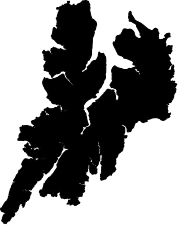 <?xml version='1.0' encoding='utf-8'?>
<ipe version="70212" creator="miniipe"><ipestyle name="miniipe" /><page><layer name="my_layer" /><path stroke="black" fill="#000" layer="my layer">4559.0892517 5103.58720700001 m 4559.137262 5103.5372314 l  4559.2090271 5103.53869630001 l  4559.3356628 5103.50625 l  4559.5744995 5103.4245117 l  4559.8779236 5103.3260498 l  4560.0062195 5103.1925049 l  4560.0622498 5102.9372559 l  4560.162750199999 5102.7627440999995 l  4560.1994995 5102.6870117 l  4560.2377502 5102.6127441 l  4560.321215800001 5102.355542 l  4560.46376950001 5102.262085 l  4560.462243700001 5102.1875 l  4560.464813199999 5102.061523400001 l  4560.4372437 5101.7376465 l  4560.4377563 5101.7123291 l  4560.4122437000005 5101.512670900001 l  4560.4128357 5101.48356930001 l  4560.4726746 5101.3087402 l  4560.5407288 5101.2083496000005 l  4560.5372437000005 5101.0375 l  4560.5387756 5100.962500000011 l  4560.5355346999995 5100.803833 l  4560.4597961 5100.5825439 l  4560.4627562999995 5100.4375 l  4560.462243700001 5100.4125 l  4560.4632384999995 5100.3636963 l  4560.4309814 5100.2694336 l  4560.439404299999 5099.8565917999995 l  4560.4877502 5099.7627440999995 l  4560.517248499999 5099.67185060001 l  4560.5622498 5099.4872559000005 l  4560.6127991 5099.3395752 l  4560.6122437000095 5099.3123047 l  4560.6377502 5099.13774410001 l  4560.662249800001 5098.8872559 l  4560.6886475 5098.7065918 l  4560.7683167000005 5098.5519287 l  4560.8173218 5098.20092770001 l  4560.8627502 5098.1127441 l  4560.8929321 5097.9581299 l  4561.0183594 5097.6489258 l  4561.0627502 5097.5627441 l  4561.087933299999 5097.459448200009 l  4561.1377502 5097.3627441 l  4561.1744995 5097.2120116999995 l  4561.3627502 5096.98774410001 l  4561.4096375 5096.8911133 l  4561.4665588 5096.8071289 l  4561.5143005 5096.7612549000005 l  4561.7586914 5096.7662598 l  4561.9378418 5096.6117432 l  4561.987738 5096.6127686 l  4562.0122498 5096.5872559 l  4562.1102539 5096.5229979999995 l  4562.1372498 5096.412255900001 l  4562.2635864 5096.26176760001 l  4562.3125 5096.2627440999995 l  4562.351001 5096.2619629 l  4562.3872559 5096.1872314 l  4562.41273800001 5096.1877686 l  4562.4617493000005 5096.136743200001 l  4562.5127502 5096.08774410001 l  4562.5996643 5095.97050780001 l  4562.6877502 5095.9127441 l  4562.712249800001 5095.787255900001 l  4562.797644 5095.67470700001 l  4562.839593500001 5095.5026367 l  4562.837243700001 5095.3875 l  4562.8380127 5095.35 l  4562.8362366 5095.2632324 l  4562.90416870001 5095.19794920001 l  4562.9400513 5095.050756799999 l  4562.9097473 5094.873095700001 l  4562.8607483000005 5094.6819092 l  4562.8122375 5094.5877197 l  4562.8127625 5094.5622803 l  4562.763537600001 5094.4667236000005 l  4562.7295837 5094.362085 l  4562.646899400001 5094.2401123 l  4562.614208999999 5094.0627441 l  4562.6624145999995 5094.112915 l  4562.722821 5094.0818115 l  4562.6872498 5094.01274410001 l  4562.662750199999 5093.9372559 l  4562.5647461 5093.7107422 l  4562.537750199999 5093.4622559 l  4562.507251 5093.22363280001 l  4562.4372498 5093.087744099999 l  4562.412750199999 5093.037255900001 l  4562.3622498 5093.0127440999995 l  4562.3127502 5092.9872559000005 l  4562.1872498 5092.962744099999 l  4562.1107727 5092.8595947 l  4562.11444090001 5092.67976070001 l  4562.0122498 5092.6127441 l  4561.9377502 5092.485791 l  4561.988714599999 5092.43681640001 l  4562.037249800001 5092.287255900001 l  4562.1272155999995 5092.16867680001 l  4562.087249800001 5092.0127440999995 l  4562.0618164 5091.90842290001 l  4562.0627563 5091.8625 l  4562.0621643 5091.8335693 l  4562.0122375 5091.6877197 l  4562.012835699999 5091.6585693 l  4561.9367615 5091.4363037 l  4561.9377563 5091.38750000001 l  4561.9364807 5091.325 l  4561.9382812 5091.2368408 l  4561.8862488 5091.08483890001 l  4561.7711426 5090.9742432 l  4561.7377502 5090.8372559 l  4561.712249800001 5090.7627440999995 l  4561.6877502 5090.6872559 l  4561.662249800001 5090.6377440999995 l  4561.6145386 5090.490722699999 l  4561.564727800001 5090.394042999999 l  4561.5052795 5090.2433105 l  4561.4617981 5090.1093262 l  4561.4627562999995 5090.0623047 l  4561.4089661 5089.8231445 l  4561.4135193 5089.6 l  4561.4073975 5089.3 l  4561.412756299999 5089.0375 l  4561.411737099999 5088.98750000001 l  4561.412756299999 5088.9373535 l  4561.3872498 5088.63774410001 l  4561.3619567999995 5088.301708999999 l  4561.362756299999 5088.262304700001 l  4561.337249800001 5088.1377440999995 l  4561.3127502 5087.787255900001 l  4561.2872437000005 5087.63769530001 l  4561.2880127 5087.60000000001 l  4561.286737099999 5087.5375 l  4561.2880127 5087.475 l  4561.2869873 5087.425 l  4561.2882629000005 5087.3625 l  4561.2869873 5087.30000000001 l  4561.2882629000005 5087.2375 l  4561.2869873 5087.175 l  4561.290387 5087.0086914 l  4561.26186520001 5086.506005900001 l  4561.2627625000005 5086.4622559 l  4561.2372498 5086.4127441 l  4561.211322 5086.3328613 l  4561.2137207000005 5086.21508790001 l  4561.1842529 5086.1290039 l  4561.087811300011 5085.941796900001 l  4561.057428 5085.7241211 l  4561.1176147 5085.5757324 l  4561.1110779 5085.2554199 l  4561.0622375 5085.1127441 l  4561.0627563 5085.087500000011 l  4561.0591064 5084.9087402000105 l  4561.087750199999 5084.71274410001 l  4561.1135742 5084.52773440001 l  4561.1122437 5084.462500000011 l  4561.1130127 5084.425 l  4561.110443099999 5084.2992676 l  4560.997876 5083.7988281 l  4560.8954163 5083.5462402 l  4560.8627502 5083.412255900001 l  4560.8122498 5083.337744099999 l  4560.787750199999 5083.1872559 l  4560.704992700001 5083.1077637 l  4560.6377502 5082.9372559 l  4560.6102478 5082.8838866999995 l  4560.5494995 5082.8254883 l  4560.5127502 5082.7122559 l  4560.4872374999995 5082.6627441 l  4560.4877625 5082.6372559 l  4560.3808472 5082.558007799999 l  4560.3368347 5082.3325684 l  4560.337799100001 5082.2853516 l  4560.2622498 5082.212744099999 l  4560.2377502 5082.1872559 l  4560.1244995 5082.150488300001 l  4560.0127502 5082.1122559000005 l  4559.9372498 5082.087744099999 l  4559.912750199999 5082.0622559 l  4559.731427 5082.0369141 l  4559.5863953 5081.8540039 l  4559.5882568 5081.7629883 l  4559.533770800011 5081.6826172 l  4559.5377991000005 5081.4854491999995 l  4559.4829285000005 5081.325146499999 l  4559.4091919 5081.0226562 l  4559.337249800001 5080.9877441 l  4559.2847778000005 5080.9607422 l  4559.212750199999 5080.8122559 l  4559.1744995 5080.775488300001 l  4559.1377502 5080.7372559000005 l  4559.0433777 5080.675390599999 l  4559.0118591 5080.61040040001 l  4558.962249800001 5080.56274410001 l  4558.9364135999995 5080.5358398 l  4558.8267395 5080.482666 l  4558.8629211 5080.41240230001 l  4558.8130798 5080.3645508 l  4558.787750199999 5080.3102539 l  4558.8877502 5080.1627441 l  4558.9183838 5080.0683594 l  4558.962249800001 5079.885791000001 l  4558.8874084 5079.8138672000005 l  4558.8621887 5079.633203099999 l  4558.762213100001 5079.4391602 l  4558.7632568 5079.3878417999995 l  4558.6372498 5079.2377441 l  4558.6127502 5079.1872559 l  4558.587249800001 5079.1377440999995 l  4558.5505005 5079.0620117 l  4558.511749300001 5078.9867676 l  4558.5127625000005 5078.9372559 l  4558.3622498 5078.9127441 l  4558.337750199999 5078.8872559 l  4558.2622498 5078.837744099999 l  4558.2377502 5078.8122559 l  4558.1122498 5078.73774410001 l  4558.0864136 5078.7108398 l  4557.9872498 5078.6627441 l  4557.962750199999 5078.6372559 l  4557.8131775 5078.5887207000005 l  4557.7864136 5078.5608398 l  4557.6872498 5078.5127440999995 l  4557.5867676 5078.3859863 l  4557.5877625 5078.3372559 l  4557.511749300001 5078.21191410001 l  4557.5130127 5078.15 l  4557.5115784 5078.079931599999 l  4557.3621094 5077.9690918 l  4557.3627625 5077.9372559 l  4557.3085754 5077.9109863 l  4557.2377502 5077.8372559 l  4557.1098816 5077.8123047 l  4557.01275020001 5077.7622559 l  4556.9135864 5077.71416020001 l  4556.8877502 5077.6872559 l  4556.8622498 5077.6627441 l  4556.837750199999 5077.62021480001 l  4556.9377502 5077.587744099999 l  4557.087402300011 5077.4741699 l  4557.162249800001 5077.51274410001 l  4557.3769897 5077.5390137 l  4557.4876221 5077.5367187 l  4557.5123779 5077.6382812 l  4557.6862976 5077.634716799999 l  4557.762262 5077.7137695 l  4557.8613159 5077.7117676 l  4557.9372498 5077.7377441 l  4558.1185486 5077.7672852 l  4558.1744995 5077.8254883 l  4558.21275020001 5077.8622559000005 l  4558.253320299999 5077.9044922 l  4558.3877502 5077.9372559 l  4558.412249800001 5077.962744099999 l  4558.51275020001 5078.037255900001 l  4558.5377197 5078.0887207000005 l  4558.6377502 5078.1372559 l  4558.7178711 5078.1915527 l  4558.7622498 5078.2377441 l  4558.863250699999 5078.2867676000105 l  4558.935968000001 5078.3624512 l  4559.037750199999 5078.3872559 l  4559.11199950001 5078.4254883 l  4559.205127 5078.47070310001 l  4559.25 5078.4239746 l  4559.3117493 5078.4882324 l  4559.3627502 5078.537255900001 l  4559.46551510001 5078.6668457000005 l  4559.5181763 5078.7174804999995 l  4559.662750199999 5078.8122559 l  4559.708252 5078.8596191 l  4559.7395081 5079.0516113 l  4559.736419700001 5079.202832000001 l  4559.662249800001 5079.3122559 l  4559.6112732 5079.3899902 l  4559.61474 5079.5598145 l  4559.5491699 5079.656542999999 l  4559.752533 5079.6896484 l  4559.8569763000005 5079.9049316 l  4560.037750199999 5080.0122559 l  4560.1336426 5080.0772461 l  4560.2117493000005 5080.2382324 l  4560.264752200011 5080.3411133 l  4560.313781700001 5080.3882324 l  4560.4117798 5080.38623050001 l  4560.4372498 5080.4127441 l  4560.6412353999995 5080.4459473 l  4560.6872498 5080.587744099999 l  4560.787750199999 5080.7622559 l  4560.8122498 5080.81274410001 l  4560.8505005 5080.8870117 l  4560.8872498 5080.962744099999 l  4560.962750199999 5081.0872559 l  4560.9872498 5081.13774410001 l  4561.0255005 5081.2120117000095 l  4561.0622498 5081.2877441 l  4561.0907471 5081.3430664 l  4561.1755005 5081.4245117 l  4561.2367493 5081.4882324 l  4561.287750199999 5081.537255900001 l  4561.3122498 5081.5627441 l  4561.412750199999 5081.6372559 l  4561.4494995 5081.6754883 l  4561.5064819 5081.7302734 l  4561.6716797 5081.7705078 l  4561.712249800001 5081.8127441 l  4561.8127502 5081.8872559 l  4561.8381775 5081.913720700009 l  4561.9877502 5081.9622559 l  4562.0410767 5081.9897461 l  4562.2125 5081.9862305 l  4562.5442505 5081.9930176 l  4562.5994995 5082.0504883 l  4562.6377502 5082.0872559 l  4562.6631775000005 5082.1137207 l  4562.8127502 5082.162255900001 l  4562.8617493 5082.2132324 l  4562.912750199999 5082.2622559 l  4562.9662476 5082.3179199 l  4563.0162476000005 5082.4209961 l  4563.0622498 5082.5627441 l  4563.0877625 5082.6122559000005 l  4563.0872375 5082.63774410001 l  4563.1127502 5082.6872559 l  4563.1372498 5082.7377441 l  4563.1755005 5082.8120117 l  4563.212249800001 5082.8877440999995 l  4563.2377502 5082.9372559 l  4563.2622498 5083.0127440999995 l  4563.287750199999 5083.0622559 l  4563.314361600001 5083.1170898 l  4563.412750199999 5083.2622559 l  4563.5034973 5083.4493164 l  4563.545623800001 5083.6221190999995 l  4563.6102722 5084.1511719 l  4563.7030029 5084.69477540001 l  4563.7377502 5084.7622559 l  4563.7622498 5084.9127441 l  4563.8084656 5085.0477539 l  4563.9355164 5085.004296900001 l  4564.05847170001 5084.816747999999 l  4564.1903748 5084.6596191 l  4564.5627502 5084.5127440999995 l  4564.7994263 5084.41674800001 l  4564.9372498 5084.4877441 l  4565.08775020001 5084.5122559 l  4565.1131775 5084.5387207 l  4565.32040410001 5084.605957000001 l  4565.3872498 5084.535791 l  4565.3306824 5084.4814453 l  4565.3633606 5084.3859863 l  4565.462750199999 5084.337744099999 l  4565.5122681 5084.3122559 l  4565.5752440999995 5084.3135254 l  4565.6244995 5084.2120117000095 l  4565.662750199999 5084.13774410001 l  4565.6895935 5084.02763670001 l  4565.6872437 5083.9125 l  4565.6877563 5083.88750000001 l  4565.6854614 5083.775 l  4565.6883849999995 5083.6316406 l  4565.764209 5083.5627441 l  4565.8122498 5083.6127441 l  4565.889209 5083.6372559 l  4565.9604126 5083.5631348 l  4566.014325 5083.537011699999 l  4566.087249800001 5083.3122559 l  4566.1255005 5083.2379883 l  4566.163708499999 5083.159228500001 l  4566.160900899999 5083.0214844 l  4566.2073486 5082.703662100001 l  4566.2372498 5082.0622559 l  4566.2627625000005 5082.01274410001 l  4566.262243700001 5081.9875 l  4566.26301270001 5081.95000000001 l  4566.2596924 5081.7874023 l  4566.211792 5081.45961910001 l  4566.2127562999995 5081.4125 l  4566.2120667 5081.3786133 l  4566.1602417 5081.0240234 l  4566.1886719 5080.857373 l  4566.1867371 5080.7625 l  4566.1886963 5080.6664062 l  4566.3127502 5080.51274410001 l  4566.337249800001 5080.3688965 l  4566.2372498 5080.1377440999995 l  4566.207000699999 5080.0445312 l  4566.2127562999995 5079.7625 l  4566.2117370999995 5079.7125 l  4566.2127562999995 5079.66250000001 l  4566.2091858 5079.4875 l  4566.2155457 5079.1756348 l  4566.26799320001 5079.0224121 l  4566.2372498 5078.962744099999 l  4566.211798100009 5078.8843262 l  4566.2135192999995 5078.8 l  4566.212243700001 5078.737353500001 l  4566.237786899999 5078.4623535 l  4566.2122375 5078.3877440999995 l  4566.2130127 5078.35000000001 l  4566.2117370999995 5078.2875 l  4566.2168396 5078.0375 l  4566.212243700001 5077.8125 l  4566.2127562999995 5077.7875 l  4566.2121643 5077.7585937 l  4566.1622375 5077.6127441 l  4566.1627625 5077.5872559 l  4566.1372498 5077.51274410001 l  4566.111798100001 5077.4343262 l  4566.1132629 5077.3625 l  4566.1122437 5077.31250000001 l  4566.1127625 5077.287255900001 l  4566.0362122 5077.16103520001 l  4565.983984400001 5076.946777300001 l  4566.0157471 5076.8540039 l  4566.089874300001 5076.7101074 l  4566.0609863 5076.3991699 l  4566.0628113 5076.309668 l  4566.1127502 5076.212744099999 l  4566.139160199999 5076.131347699999 l  4566.1367371 5076.0125 l  4566.1377563 5075.9623047000005 l  4566.0983704 5075.73134770001 l  4565.9830566 5075.4266602 l  4565.9372498 5075.337744099999 l  4565.8646423 5075.1880859 l  4565.7881409 5075.1145996000005 l  4565.7627502 5075.0622559 l  4565.7372498 5075.0377441 l  4565.676001 5074.9740234 l  4565.6122498 5074.9127441 l  4565.561779799999 5074.8602051 l  4565.5627563 5074.8125 l  4565.5616577 5074.7586426 l  4565.491491700001 5074.6224609 l  4565.462750199999 5074.3872559 l  4565.4325012 5074.1505859 l  4565.3872498 5074.0627441 l  4565.3627502 5074.0122559 l  4565.28724980001 5073.96274410001 l  4565.212750199999 5073.6872559 l  4565.1872498 5073.63774410001 l  4565.160968 5073.5835937 l  4565.0850159 5073.5105957000005 l  4564.9877502 5073.3622559000005 l  4564.9372498 5073.2877441 l  4564.912750199999 5073.2372559000005 l  4564.8854614 5073.1842773 l  4564.8364624 5073.033252 l  4564.787249800001 5072.9377441 l  4564.7627502 5072.8872559 l  4564.7372374999995 5072.837744099999 l  4564.7377625 5072.8122559 l  4564.673999 5072.688476599999 l  4564.6127502 5072.5622559 l  4564.4872498 5072.3877440999995 l  4564.4606384 5072.3329102 l  4564.3522522 5072.172998 l  4564.2372498 5072.087744099999 l  4564.212750199999 5072.0622559 l  4564.162249800001 5072.0377441 l  4564.0482849 5071.9604979999995 l  4564.01236570001 5071.8864746 l  4563.8622498 5071.83774410001 l  4563.8234985 5071.79741210001 l  4563.786322 5071.68286130001 l  4563.7877625 5071.6122559000005 l  4563.754766800001 5071.51586910001 l  4563.8416748 5071.4737305 l  4563.8110412999995 5071.3842285 l  4563.589172399999 5071.388720700001 l  4563.537750199999 5071.3622559000005 l  4563.462249800001 5071.337744099999 l  4563.4112427 5071.311474600009 l  4563.412756299999 5071.2375 l  4563.410791 5071.1411133 l  4563.4877502 5070.93774410001 l  4563.5122498 5070.8122559 l  4563.537750199999 5070.7627440999995 l  4563.5750671 5070.609667999999 l  4563.511749300001 5070.48676760001 l  4563.5127625000005 5070.4372559 l  4563.478185999999 5070.4040527 l  4563.412750199999 5070.4377441 l  4563.2321594000005 5070.472997999999 l  4563.107428 5070.4087402 l  4563.0614135999995 5070.360839800001 l  4562.962249800001 5070.3127441 l  4562.9377502 5070.287255900001 l  4562.8244995 5070.2504883 l  4562.787750199999 5070.2122559 l  4562.7622498 5070.1877441 l  4562.7138367 5070.087988300001 l  4562.6372498 5070.03774410001 l  4562.5775818 5069.9756348 l  4562.5279967999995 5069.77226560001 l  4562.4372498 5069.712744099999 l  4562.412750199999 5069.6872559 l  4562.3622498 5069.6627441 l  4562.3077576000005 5069.5796387 l  4562.2627502 5069.4328613 l  4562.3877502 5069.3127441 l  4562.4256775 5069.273291 l  4562.489208999999 5069.212744099999 l  4562.5546875 5069.2809082 l  4562.6149231 5069.1567383 l  4562.712750199999 5069.0627441 l  4562.737262000001 5069.037255900001 l  4562.8369446 5069.03925780001 l  4562.8622498 5068.9914551 l  4562.6785583 5068.7726074 l  4562.58724980001 5068.712744099999 l  4562.5627502 5068.6872559 l  4562.412249800001 5068.6627441 l  4562.337750199999 5068.6122559000005 l  4562.2622498 5068.587744099999 l  4562.212750199999 5068.5622559 l  4562.0122498 5068.53774410001 l  4561.9875 5068.5120117 l  4561.962750199999 5068.53774410001 l  4561.9356995 5068.5637207 l  4561.8375 5068.5617187 l  4561.75 5068.56352540001 l  4561.5693114999995 5068.5598145 l  4561.4702209 5068.59375 l  4561.1933105 5068.736425800001 l  4561.0867370999995 5068.7622559 l  4561.0877625 5068.7122559 l  4561.0602356 5068.6858398 l  4561.0627625 5068.5622559 l  4561.0122498 5068.4877441 l  4560.9868591 5068.4354004 l  4560.9372375 5068.3877440999995 l  4560.9377625 5068.3622559000005 l  4560.9091248 5068.3347656 l  4560.8122498 5068.2877441 l  4560.787750199999 5068.2622559 l  4560.662249800001 5068.212744099999 l  4560.5880005 5068.17451170001 l  4560.5122498 5068.1377440999995 l  4560.4877502 5068.1122559000005 l  4560.3407227 5068.064550800001 l  4560.287750199999 5068.037255900001 l  4560.1867493 5067.9882324 l  4560.087750199999 5067.9372559 l  4560.037249800001 5067.9127441 l  4559.988250699999 5067.8617676 l  4559.837249800001 5067.7627440999995 l  4559.7964172 5067.6785645 l  4559.712249800001 5067.63774410001 l  4559.6877502 5067.6122559000005 l  4559.5885864 5067.56416020001 l  4559.5505005 5067.5245116999995 l  4559.4994995 5067.4754883000005 l  4559.462750199999 5067.4372559 l  4559.337249800001 5067.3877440999995 l  4559.3127502 5067.3622559000005 l  4559.2066956 5067.327832000001 l  4559.162750199999 5067.2372559000005 l  4559.1372375 5067.1877441 l  4559.13826290001 5067.1375977 l  4559.0622498 5067.087744199999 l  4559.0132507 5067.0367676 l  4558.9622375 5066.9877441 l  4558.9627625 5066.9622559 l  4558.9117493 5066.9132324 l  4558.83825070001 5066.8367676 l  4558.787249800001 5066.7877441 l  4558.7627502 5066.7372559000005 l  4558.7372498 5066.6877441 l  4558.676001 5066.561523400001 l  4558.6102478 5066.4338867 l  4558.4644226 5066.29375 l  4558.412750199999 5066.1872559 l  4558.3852478 5066.1338866999995 l  4558.337249800001 5066.087744099999 l  4558.3127502 5066.0622559 l  4558.287249800001 5066.0377441 l  4558.23825070001 5065.9367676 l  4558.1872498 5065.83774410001 l  4558.162750199999 5065.787255900001 l  4558.1372375 5065.7377441 l  4558.138855 5065.6586426 l  4558.2505676 5065.4938477 l  4558.177508500001 5065.3137207 l  4558.2377502 5065.1377440999995 l  4558.2622498 5065.0122559 l  4558.312561 5064.963916000001 l  4558.337249800001 5064.810791 l  4558.287249800001 5064.7627440999995 l  4558.2627502 5064.7372559000005 l  4558.2372498 5064.712744099999 l  4558.189031999999 5064.6625488 l  4558.087249800001 5064.63774410001 l  4558.0614135999995 5064.610839800001 l  4557.962249800001 5064.5627441 l  4557.9177429 5064.5164062 l  4557.8877502 5064.3598145000005 l  4557.9755005 5064.275488300001 l  4558.0122498 5064.2372559000005 l  4558.0907532 5064.185791 l  4558.2 5064.1879883 l  4558.23925170001 5064.187207000001 l  4558.3195679 5064.103613300001 l  4558.412249800001 5063.9622559 l  4558.4877502 5063.8627441 l  4558.5391663 5063.7567871 l  4558.5372437000005 5063.6625 l  4558.5383789 5063.6069824 l  4558.617749 5063.3750977 l  4558.66858520001 5063.276416000001 l  4558.8748474000095 5063.209472699999 l  4558.983068799999 5063.0271973 l  4559.01353760001 5062.93325200001 l  4559.0887695 5062.787255900001 l  4559.087243700001 5062.7123047000105 l  4559.113653599999 5062.531542999999 l  4559.105627399999 5062.1380859 l  4559.1513976999995 5061.95952150001 l  4559.2627502 5061.8127441 l  4559.287249800001 5061.4872559000005 l  4559.3127502 5061.3877440999995 l  4559.337249800001 5061.1872559 l  4559.3645386 5061.134277300001 l  4559.4381592 5060.9074219 l  4559.4357971 5060.7915039 l  4559.4632384999995 5060.711328099999 l  4559.462243700001 5060.6625 l  4559.4639221 5060.5804199 l  4559.5127502 5060.43774410001 l  4559.537249800001 5060.3122559 l  4559.6127625 5060.1127441 l  4559.609948699999 5059.975 l  4559.6144104 5059.75625 l  4559.7377502 5059.6377440999995 l  4559.7897522 5059.5836426 l  4559.868725599999 5059.1790527 l  4559.9877991 5059.0646484 l  4559.9860596 5058.979541000001 l  4559.8773926 5058.768603500001 l  4559.7622498 5058.712744099999 l  4559.7255005 5058.6745117 l  4559.537249800001 5058.63774410001 l  4559.5127502 5058.6122559000005 l  4559.4372498 5058.587744099999 l  4559.3627502 5058.5622559 l  4559.1956787 5058.521533200001 l  4559.162750199999 5058.4872559000005 l  4559.0622375 5058.4127441 l  4559.0627625 5058.3872559 l  4558.962249800001 5058.3127441 l  4558.850158699999 5058.1713867 l  4558.7064941 5058.136328099999 l  4558.6335815 5058.1378417999995 l  4558.4848267 5058.1887695000005 l  4558.437738 5058.2377441 l  4558.3288268999995 5058.2355469 l  4558.1873718 5058.187109400001 l  4558.162750199999 5058.212744099999 l  4558.1037354 5058.2694336 l  4557.9087341 5058.3622559000005 l  4557.8627502 5058.3098145 l  4557.91275020001 5058.212744099999 l  4557.9372498 5058.134814500009 l  4557.8872498 5058.03774410001 l  4557.8627502 5057.9872559000005 l  4557.787249800001 5057.8627441 l  4557.7627502 5057.809814500009 l  4557.8545105 5057.6316895 l  4558.0127502 5057.5377441 l  4558.037249800001 5057.4083496 l  4557.962249800001 5057.2627440999995 l  4557.9377502 5057.2122559 l  4557.912249800001 5057.18774410001 l  4557.8510681 5057.0944336 l  4557.8127502 5056.9372559 l  4557.787249800001 5056.83774410001 l  4557.7621277 5056.73466800001 l  4557.6872498 5056.6627441 l  4557.4808533 5056.396044900011 l  4557.4122375 5056.3627441 l  4557.4127625 5056.3372559 l  4557.3631409 5056.28959960001 l  4557.337750199999 5056.2372559000005 l  4557.2622375 5056.1377440999995 l  4557.2627625000005 5056.1122559000005 l  4557.162249800001 5056.0377441 l  4557.113250699999 5055.9867676 l  4557.06223750001 5055.93774410001 l  4557.0627625 5055.912255900001 l  4557.037249800001 5055.8627441 l  4557.01275020001 5055.7622559 l  4556.9647583 5055.57500000001 l  4557.01275020001 5055.38774410001 l  4557.037249800001 5055.2622559 l  4557.0700439 5055.16645510001 l  4557.1877502 5055.1377440999995 l  4557.287249800001 5055.1122559000005 l  4557.4383606 5055.0876465 l  4557.3622498 5055.03774410001 l  4557.31275020001 5054.9950684000005 l  4557.414209 5054.962744099999 l  4557.465240500001 5055.01586910001 l  4557.4619751 5055.17573240001 l  4557.3108826 5055.2125977 l  4557.581176800009 5055.245605499999 l  4557.662262 5055.16123050001 l  4557.7625 5055.1632812 l  4557.825 5055.16201170001 l  4557.9012512 5055.163525399999 l  4557.9433777 5055.250390599999 l  4558.0557068 5055.3240234 l  4558.1881592 5056.0426758 l  4558.1872437 5056.0876953 l  4558.2202759 5056.2813477 l  4558.4149597 5056.6413086 l  4558.488250699999 5056.71176760001 l  4558.5494995 5056.775488300001 l  4558.587750199999 5056.8122559 l  4558.6122498 5056.88774410001 l  4558.6392516999995 5056.9666504 l  4558.712750199999 5057.037255900001 l  4558.7606689 5057.0871094 l  4558.9467346 5057.160497999999 l  4559.1339478 5057.396630900001 l  4559.162249800001 5057.5127440999995 l  4559.1877625 5057.5622559 l  4559.1872375 5057.587744099999 l  4559.212750199999 5057.6372559 l  4559.2372498 5057.6877441 l  4559.2922485 5057.7945312 l  4559.3627502 5057.8622559000005 l  4559.3942993 5057.9272949 l  4559.537750199999 5057.9622559 l  4559.5685608 5057.9943359 l  4559.662249800001 5057.9622559 l  4559.7377502 5057.9377441 l  4559.8122498 5057.912255900001 l  4559.8936401 5057.8858398 l  4560.0147522 5057.8883301000105 l  4560.0744995 5057.9504883 l  4560.1127502 5057.9872559000005 l  4560.1888367 5058.1801758 l  4560.2877625 5058.2122559 l  4560.2872375 5058.2377441 l  4560.462750199999 5058.2622559 l  4560.5122498 5058.2877441 l  4560.6122803 5058.3362793 l  4560.66550290001 5058.4459961 l  4560.712560999999 5058.6390137 l  4560.7627502 5058.6872559 l  4560.787249800001 5058.712744099999 l  4560.8255005 5058.7495117 l  4560.8632385 5058.788769500001 l  4560.8622437 5058.8375 l  4560.8654541 5058.9947266 l  4560.989764399999 5059.1141602 l  4560.986419700001 5059.277832000001 l  4560.912249800001 5059.3872559 l  4560.8875916 5059.5638672000005 l  4560.837249800001 5059.6122559000005 l  4560.81126100001 5059.6393066 l  4560.8147644 5059.8108398 l  4560.7390319999995 5059.8835937 l  4560.699054 5059.9659668000095 l  4560.787750199999 5060.1122559000005 l  4560.8122498 5060.2377441 l  4560.8382507 5060.2882324 l  4560.8372375 5060.337744099999 l  4560.872210699999 5060.40561520001 l  4560.7744995 5060.4995117 l  4560.712262 5060.5642578 l  4560.537738 5060.5607422 l  4560.47349850001 5060.6275879000095 l  4560.436322 5060.7421387 l  4560.437792999999 5060.8142578 l  4560.5393005 5060.9117676000105 l  4560.53622440001 5061.0625 l  4560.5377625 5061.1377440999995 l  4560.5122498 5061.2122559 l  4560.4877502 5061.4377441 l  4560.461499 5061.5916504 l  4560.412249800001 5061.6872559 l  4560.3877502 5061.8627441 l  4560.3122498 5061.9872559000005 l  4560.2755005 5062.1004883000005 l  4560.213989299999 5062.1596191 l  4560.148046900001 5062.2601562 l  4560.1877502 5062.3372559 l  4560.2127197 5062.388720700001 l  4560.314587399999 5062.4381348 l  4560.3622498 5062.4877441 l  4560.4132506999995 5062.5367676 l  4560.463739 5062.5893066 l  4560.4619507 5062.6770508 l  4560.3689575 5062.8142578 l  4560.337750199999 5062.9212891 l  4560.4386841000105 5062.8867676 l  4560.5064209 5062.8881348 l  4560.3744995 5063.0620117 l  4560.337750199999 5063.13774410001 l  4560.3122498 5063.1872559 l  4560.287750199999 5063.337744099999 l  4560.2494995 5063.412011699999 l  4560.1898071 5063.5350586 l  4560.0674133 5063.69633790001 l  4560.037750199999 5063.7877441 l  4560.0122498 5063.8622559000005 l  4559.9877502 5063.962744099999 l  4559.9346375000005 5064.041113300001 l  4559.815142799999 5064.2874023 l  4559.6649231 5064.431738300001 l  4559.6377502 5064.4877441 l  4559.537066700001 5064.6537598 l  4559.5385803 5064.72783200001 l  4559.628607200009 5064.8606445000005 l  4559.9701172000105 5064.9438965 l  4560.0672485 5065.044970700001 l  4560.1208069 5065.1553711 l  4560.162738 5065.1117187 l  4560.2397522 5065.1133301 l  4560.3117493 5065.188232400011 l  4560.3627625 5065.2372559000005 l  4560.36223750001 5065.26274410001 l  4560.4152893 5065.365722699999 l  4560.5627502 5065.4372559 l  4560.587249800001 5065.462744099999 l  4560.7377747 5065.511572300011 l  4560.7372374999995 5065.53774410001 l  4560.8747437 5065.582372999999 l  4560.912249800001 5065.8127441 l  4560.9386108 5065.8897949 l  4561.1117798 5065.886230499999 l  4561.1494995 5065.9254883 l  4561.2005005 5065.974511699999 l  4561.2392517 5066.0148437 l  4561.287249800001 5066.16274410001 l  4561.3127625 5066.2122559 l  4561.3122375 5066.2377441 l  4561.337750199999 5066.287255900001 l  4561.3754272 5066.4033690999995 l  4561.488250699999 5066.5117676 l  4561.537249800001 5066.6127441 l  4561.5726074 5066.6813965 l  4561.6877502 5066.7372559000005 l  4561.712249800001 5066.76274410001 l  4561.8877502 5066.8122559 l  4561.912249800001 5066.837744099999 l  4561.9783203 5066.8698242 l  4562.1418274 5066.836328099999 l  4562.237262000001 5066.8382812 l  4562.262262 5066.8122559 l  4562.3625 5066.814306599999 l  4562.4625 5066.8122559 l  4562.525 5066.8135254 l  4562.6125 5066.8117187 l  4562.7216736 5066.813964800001 l  4562.9372803 5066.8877440999995 l  4563.134375 5066.8837402 l  4563.165625 5066.91625980001 l  4563.400000000011 5066.9114746000005 l  4563.475885 5066.9130371 l  4563.5122498 5067.063916 l  4563.3271851 5067.1852539 l  4563.1719055 5067.2122559 l  4562.9127197 5067.1372559 l  4562.875 5067.1379883 l  4562.837262 5067.1372559 l  4562.780432099999 5067.1963866999995 l  4562.6877502 5067.33774410001 l  4562.6372498 5067.412255900001 l  4562.6127502 5067.5151854999995 l  4562.6924315999995 5067.591748 l  4562.837750199999 5067.662255900001 l  4562.8622498 5067.6877441 l  4562.9877502 5067.7122559 l  4563.0848816 5067.762304700001 l  4563.212750199999 5067.787255900001 l  4563.2372498 5067.8127441 l  4563.3505005 5067.849511699999 l  4563.3994995 5067.900488300001 l  4563.467932099999 5067.9662598 l  4563.564587399999 5068.0131348 l  4563.6122498 5068.0627441 l  4563.7009949 5068.1209473 l  4563.837249800001 5068.26274410001 l  4563.912750199999 5068.3122559 l  4563.9372498 5068.337744099999 l  4564.0377625 5068.412255900001 l  4564.0372375 5068.4377441 l  4564.1153992 5068.4889648 l  4564.1744995 5068.5504883 l  4564.2377808 5068.611279299999 l  4564.2372374999995 5068.6377440999995 l  4564.2882506999995 5068.68676760001 l  4564.3515015 5068.7525878999995 l  4564.38724980001 5068.86274410001 l  4564.4255005 5068.8995116999995 l  4564.4867493 5068.9632324 l  4564.537750199999 5069.0122559 l  4564.6372498 5069.13774410001 l  4564.710968 5069.2085937 l  4564.7377197000005 5069.263720700001 l  4564.837750199999 5069.3122559 l  4564.8622498 5069.337744099999 l  4564.9377502 5069.3872559 l  4564.9744995 5069.4254883 l  4565.0255005 5069.474511699999 l  4565.0912476 5069.5429199 l  4565.1381409 5069.6395996 l  4565.1877502 5069.6872559 l  4565.212249800001 5069.712744099999 l  4565.3127502 5069.787255900001 l  4565.3494995 5069.8254883 l  4565.4005005 5069.8745117 l  4565.4617493000005 5069.9382324 l  4565.5127502 5069.9872559000005 l  4565.537249800001 5070.03774410001 l  4565.5868591 5070.08540040001 l  4565.6137085 5070.1407715 l  4565.611700400001 5070.23916020001 l  4565.68775020001 5070.3122559 l  4565.7244995 5070.3504883000005 l  4565.7755005 5070.3995116999995 l  4565.8367493000005 5070.4632324 l  4565.8877502 5070.5122559 l  4565.912249800001 5070.5377441 l  4566.011413599999 5070.5858398 l  4566.0617493 5070.6382324 l  4566.1127502 5070.6872559 l  4566.1617493 5070.7382324 l  4566.212750199999 5070.787255900001 l  4566.239361600001 5070.8420898 l  4566.337750199999 5070.9872559000005 l  4566.41297000001 5071.10200200001 l  4566.4122375 5071.1377440999995 l  4566.4672485 5071.2445312 l  4566.537750199999 5071.3122559 l  4566.5867493000005 5071.3632324 l  4566.6377502 5071.412255900001 l  4566.6872498 5071.4877441 l  4566.712750199999 5071.5122559 l  4566.761749300001 5071.5632324 l  4566.935632299999 5071.6476074 l  4567.2123169 5071.6122559000005 l  4567.3293883999995 5071.6146484 l  4567.5622498 5071.5622559 l  4567.69716800001 5071.5358887 l  4567.812262 5071.5382812 l  4567.837262 5071.5122559 l  4567.862738 5071.5127440999995 l  4567.917749 5071.45551760001 l  4567.9872498000095 5071.3122559 l  4568.0421509 5071.23774410001 l  4568.2372498 5071.2877441 l  4568.3627502 5071.3122559 l  4568.3872498 5071.337744099999 l  4568.5161743 5071.3622559000005 l  4568.683075 5071.3051270000005 l  4568.7372498 5071.3877440999995 l  4568.8321716 5071.418554700001 l  4568.88726200001 5071.36123050001 l  4569.0035034 5071.3635742 l  4569.162249800001 5071.3491211 l  4569.087249800001 5071.3127441 l  4569.0319275 5071.284228500001 l  4568.962750199999 5071.2122559 l  4568.9372498 5071.1877441 l  4568.912750199999 5071.12998050001 l  4569.0901917 5071.087744099999 l  4569.2043091000005 5071.146533200001 l  4569.2548035 5071.0939941 l  4569.1122498 5071.0377441 l  4569.087750199999 5071.0122559 l  4569.0622498 5070.9877441 l  4569.037750199999 5070.909814500001 l  4569.087750199999 5070.8127441 l  4569.136749300001 5070.7117676 l  4569.2212341 5070.5477539 l  4569.432513399999 5070.409228500001 l  4569.462249800001 5070.287255900001 l  4569.4877502 5070.2377441 l  4569.5397278 5070.10595700001 l  4569.588739000011 5070.0108398 l  4569.58724370001 5069.9375 l  4569.5877562999995 5069.9125 l  4569.5854492 5069.7995605 l  4569.613208 5069.6096191 l  4569.6122437 5069.5625 l  4569.6148926 5069.4327637 l  4569.7132812 5069.3382324 l  4569.7117370999995 5069.2625 l  4569.7130127 5069.2 l  4569.7117859 5069.1399902 l  4569.7517578 5068.9056152 l  4569.7025757 5068.665527300011 l  4569.7377502 5068.56274410001 l  4569.7648131999995 5068.3412598 l  4569.725744599999 5068.2654297 l  4569.609460400011 5068.2370605 l  4569.5127502 5068.1872559 l  4569.4604126 5068.1618652 l  4569.412750199999 5068.1122559000005 l  4569.3372008999995 5068.0396484 l  4569.3377562999995 5068.01250000001 l  4569.3352051 5067.8875 l  4569.3383361999995 5067.733984400001 l  4569.389209 5067.6877441 l  4569.4372498 5067.7377441 l  4569.5627502 5067.787255900001 l  4569.58817750001 5067.8137207 l  4569.779248 5067.8757324 l  4569.85441890001 5067.761084 l  4569.9504883 5067.7630371000005 l  4569.9997559 5067.6614746000005 l  4570.0653137 5067.6627929999995 l  4570.1923889 5067.72827150001 l  4570.3122498 5067.6872559 l  4570.489208999999 5067.66274410001 l  4570.537249800001 5067.712744099999 l  4570.6141724 5067.737695299999 l  4570.662249800001 5067.7877441 l  4570.7929199 5067.8511230000095 l  4570.8576233 5068.0505371 l  4570.8872498 5068.26274410001 l  4570.912750199999 5068.4372559 l  4570.9372498 5068.6377440999995 l  4570.9699829 5068.733398400001 l  4570.9621582 5069.1168457 l  4570.8607361 5069.3137207 l  4570.8627625 5069.4127441 l  4570.809198 5069.5166991999995 l  4570.6122498 5069.6122559000005 l  4570.564587399999 5069.6618652 l  4570.5122498 5069.6872559 l  4570.487738 5069.712744099999 l  4570.3480346999995 5069.7099121 l  4570.286792000001 5069.8651855 l  4570.287756299999 5069.9125 l  4570.2872375 5069.9377441 l  4570.337750199999 5069.9622559 l  4570.3622498 5069.9877441 l  4570.3897644 5070.014160199999 l  4570.3860779 5070.1945801 l  4570.33656010001 5070.339257799999 l  4570.21271360001 5070.3367187 l  4570.18775020001 5070.364208999999 l  4570.2505005 5070.4245117 l  4570.2974791999995 5070.4733887 l  4570.2372498 5070.5622559 l  4570.2013 5070.7097168 l  4570.2877625 5070.8372559 l  4570.2872437000005 5070.8625 l  4570.2882629000005 5070.9125 l  4570.28626710001 5071.01035160001 l  4570.337750199999 5071.1372559 l  4570.3622498 5071.2304687000005 l  4570.2622498 5071.3622559000005 l  4570.2377502 5071.4127441 l  4570.1469177 5071.53247070001 l  4570.1118225 5071.6405762 l  4569.990722699999 5071.7569336 l  4569.9377502 5071.83774410001 l  4569.9091248 5071.8652344 l  4569.7342041 5071.9500977 l  4569.330914300001 5072.0386229999995 l  4569.262262 5072.037255900001 l  4569.2377502 5072.0627441 l  4569.1407776 5072.155908200009 l  4568.9917664 5072.19223630001 l  4568.8347107 5072.29868160001 l  4568.5978577 5072.3449219 l  4568.5127502 5072.287255900001 l  4568.3622498 5072.2627440999995 l  4568.337738 5072.2372559000005 l  4568.3107483 5072.23779300001 l  4568.2219971 5072.330175800001 l  4568.1447266 5072.568261699999 l  4567.980401600001 5072.79677730001 l  4567.8994995 5072.8745117 l  4567.8526123 5072.923291 l  4567.78775020001 5073.087744099999 l  4567.7547852 5073.151757799999 l  4567.8127502 5073.2372559000005 l  4567.8642273000005 5073.3157715 l  4567.912561 5073.5140137 l  4568.0591858 5073.6548828000105 l  4568.087249800001 5073.712744099999 l  4568.1429749 5073.79497070001 l  4568.212249800001 5073.93774410001 l  4568.2377502 5073.9872559000005 l  4568.264032 5074.0414062 l  4568.337750199999 5074.1122559000005 l  4568.3744995 5074.150488300001 l  4568.4255005 5074.19951170001 l  4568.49124760001 5074.2679199 l  4568.537249800001 5074.3627441 l  4568.5627625 5074.412255900001 l  4568.5622437 5074.4375 l  4568.56493530001 5074.5694336 l  4568.6622864 5074.7583984 l  4568.6872498 5074.965185499999 l  4568.6135376 5075.108252 l  4568.5864624 5075.191747999999 l  4568.5087524 5075.3425781 l  4568.444616700001 5075.404199199999 l  4568.5295837 5075.4454102 l  4568.5622498 5075.5127440999995 l  4568.587750199999 5075.5622559 l  4568.6122498 5075.6377440999995 l  4568.66376340001 5075.7882324 l  4568.6609497 5075.92597660001 l  4568.5122375 5075.9622559 l  4568.514349399999 5076.0657715 l  4568.5877808 5076.1362793 l  4568.5835266 5076.3445801 l  4568.612756299999 5076.48730470001 l  4568.6116699 5076.5407715 l  4568.537249800001 5076.6122559000005 l  4568.5108398 5076.6936523 l  4568.51351930001 5076.82500000001 l  4568.512243700001 5076.8875 l  4568.5127563 5076.9125 l  4568.5122375 5076.93774410001 l  4568.5627502 5077.0622559 l  4568.5881836 5077.1665527 l  4568.5869873 5077.225 l  4568.5911926 5077.4310547000005 l  4568.5622498 5077.4872559000005 l  4568.506994599999 5077.713916000001 l  4568.3618591 5077.8937012 l  4568.3632629 5077.9625 l  4568.3617493 5078.0367676 l  4568.4120789 5078.1344727 l  4568.4372498 5078.2387207 l  4568.3369019 5078.28740230001 l  4568.3627502 5078.3122559 l  4568.412249800001 5078.43774410001 l  4568.4377502 5078.4622559 l  4568.482415799999 5078.5087402 l  4568.412249800001 5078.6122559000005 l  4568.38775020001 5078.7023437 l  4568.467157 5078.8980957 l  4568.587750199999 5078.9372559 l  4568.6122498 5078.962744099999 l  4568.6913025 5079.0387207 l  4568.6857239 5079.3119141 l  4568.845983900001 5079.5230957 l  4568.912750199999 5079.5872559 l  4568.9372498 5079.61274410001 l  4569.063037100001 5079.67377930001 l  4569.06223750001 5079.712744099999 l  4569.087750199999 5079.7622559 l  4569.1122498 5079.8127441 l  4569.2861023000005 5080.0418457000005 l  4569.525 5080.03701170001 l  4569.587262 5080.0382812 l  4569.612262000001 5080.0122559 l  4569.637737999999 5080.0127440999995 l  4569.662249800001 5079.9872559000005 l  4569.88775020001 5079.7877441 l  4569.912262 5079.7622559 l  4569.937738 5079.7627440999995 l  4569.962249800001 5079.7372559000005 l  4570.3023193 5079.5527344 l  4570.5360535 5079.439306599999 l  4570.9739136 5079.2837891 l  4571.252178999999 5079.2159667999995 l  4571.5138611 5079.1367676 l  4571.6579346 5079.1396973 l  4571.787249800001 5079.0872559 l  4571.9377502 5079.06274410001 l  4572.0804382 5079.013916 l  4572.1905396 5078.9870605 l  4572.3367493000005 5078.9117676 l  4572.549053999999 5078.8087402 l  4572.7880005 5078.7504883 l  4572.950146499999 5078.7089355 l  4573.562677 5078.762793 l  4573.6122681 5078.7372559000005 l  4573.7586365 5078.7402344 l  4574.039593500001 5078.7881348 l  4574.087249800001 5078.837744099999 l  4574.162750199999 5078.8872559 l  4574.2372498 5078.9377441 l  4574.3127502 5078.9872559000005 l  4574.3494995 5079.025488300001 l  4574.3983032 5079.0724121 l  4574.5627502 5079.1372559 l  4574.58724980001 5079.1627441 l  4574.6523498999995 5079.1872559 l  4574.907928500001 5079.0835937 l  4575.292749 5079.0914551000105 l  4575.337249800001 5079.1377440999995 l  4575.58775020001 5079.162255900001 l  4575.6122498 5079.1877441 l  4575.7627502 5079.2122559 l  4575.7954163000095 5079.27958980001 l  4575.8627502 5079.3122559 l  4575.888482699999 5079.365283200001 l  4576.0625 5079.3617187 l  4576.160827600001 5079.3637207 l  4576.2161316 5079.3352539 l  4576.2867493 5079.2617676 l  4576.3408752 5079.20976560001 l  4576.4377625 5079.1627441 l  4576.4326782 5078.913720700009 l  4576.5505005 5078.8004883 l  4576.5994995 5078.7495117 l  4576.6505005 5078.7004883 l  4576.7230713 5078.6249512 l  4576.8214966000105 5078.3754395000005 l  4576.9382507 5078.2632324 l  4576.9872498000095 5078.2122559 l  4577.1118103 5078.0925781 l  4577.1377197 5077.9598145 l  4577.2148315 5077.8857422 l  4577.4295837 5077.81606450001 l  4577.573053 5077.7578613 l  4577.812738 5077.7627440999995 l  4577.837249800001 5077.7372559000005 l  4577.9245728000005 5077.65336910001 l  4577.962249800001 5077.537255900001 l  4578.01325070001 5077.48823240001 l  4578.0828735 5077.4157715 l  4578.0367676 5077.2358887 l  4578.0382629000005 5077.1625 l  4578.0372437000005 5077.1125 l  4578.0379456 5077.0782715 l  4578.162750199999 5077.0377441 l  4578.2392517 5076.9858887 l  4578.2362305 5076.837744099999 l  4578.291424599999 5076.8109863 l  4578.3624146 5076.7370605 l  4578.412249800001 5076.7627440999995 l  4578.466662600001 5076.787255900001 l  4578.61270140001 5076.7120117000095 l  4578.6372498 5076.837744099999 l  4578.662750199999 5076.8622559000005 l  4578.7622498 5076.9877441 l  4578.787750199999 5077.0122559 l  4578.8396667 5077.14389650001 l  4578.8370544 5077.2717285 l  4578.712249800001 5077.3122559 l  4578.6867615 5077.3387695 l  4578.6890259 5077.4497559 l  4578.533844 5077.5647949 l  4578.4297241 5077.67314450001 l  4578.462750199999 5077.7372559000005 l  4578.530658 5077.94653320001 l  4578.4489807 5078.025000000011 l  4578.4877502 5078.0622559 l  4578.5122498 5078.090185499999 l  4578.42449950001 5078.1745117 l  4578.3423157 5078.2600586 l  4578.2009644 5078.3439453 l  4577.8573425 5078.44614260001 l  4577.6165222 5078.5285645 l  4577.712750199999 5078.6872559 l  4577.747399899999 5078.79404300001 l  4577.6909485 5078.9036133 l  4577.58724980001 5078.9372559 l  4577.4005005 5079.0504883 l  4577.28724980001 5079.0872559 l  4577.1744995 5079.1453125 l  4576.8411316 5079.2393555 l  4576.737262000001 5079.2372559000005 l  4576.712738 5079.2627440999995 l  4576.6875 5079.2622559 l  4576.6625 5079.2627440999995 l  4576.5875 5079.261230499999 l  4576.4087524 5079.2648926 l  4576.3627502 5079.31274410001 l  4576.2622498 5079.3872559 l  4576.2377502 5079.4593262 l  4576.4437988 5079.4880859 l  4576.6372498 5079.587744099999 l  4576.7377502 5079.6122559000005 l  4576.7867493 5079.6632324 l  4576.8877502 5079.7122559 l  4576.962249800001 5079.7627440999995 l  4577.0127502 5079.787255900001 l  4577.037249800001 5079.8127441 l  4577.2558044 5079.88369140001 l  4577.3132507 5079.9132812 l  4577.3122437 5079.962500000011 l  4577.3135193 5080.025 l  4577.3118773999995 5080.1055176 l  4577.1741821 5080.1958008 l  4576.9981262 5080.28125 l  4576.8956909 5080.22846680001 l  4576.8382202 5080.2882812 l  4576.787262 5080.287255900001 l  4576.7627502 5080.3127441 l  4576.632251 5080.398291 l  4576.4294434 5080.4641113 l  4576.2678162 5080.4608398 l  4576.162750199999 5080.4877441 l  4576.0622375 5080.5122559 l  4576.0627869 5080.5391602 l  4576.0122498 5080.6372559 l  4575.9877502 5080.7431152 l  4576.1505005 5080.8995116999995 l  4576.1994995 5080.9504883 l  4576.2377502 5080.9872559000005 l  4576.2662476000005 5081.0459961 l  4576.3141602 5081.1936523 l  4576.3118652 5081.3059570000005 l  4576.1883057000005 5081.4687988000105 l  4576.0421509 5081.577148400001 l  4576.0127502 5081.6377440999995 l  4575.9872498 5081.662255900001 l  4575.8708374 5081.7833984 l  4575.537249800001 5081.9622559 l  4575.512737999999 5081.9877441 l  4575.4875 5081.9872559000005 l  4575.4352478 5081.9883301 l  4575.387737999999 5082.03774410001 l  4575.35 5082.037011699999 l  4575.3096863 5082.0377929999995 l  4575.2088684 5082.0897461 l  4575.162262000011 5082.1382812 l  4575.112262000001 5082.1372559 l  4575.087750199999 5082.1627441 l  4575.0606995 5082.1887207 l  4574.9872681 5082.1872559 l  4574.9377319 5082.212744099999 l  4574.9 5082.2120116999995 l  4574.8607483000005 5082.212793 l  4574.7832825 5082.2934082 l  4574.5622498 5082.3872559 l  4574.3739746 5082.4687012 l  4573.7322083 5082.7141602 l  4573.637262 5082.7122559 l  4573.612262000001 5082.7382812000005 l  4573.562262 5082.7372559000005 l  4573.537738 5082.7627440999995 l  4573.4655762 5082.7612793 l  4573.187262 5082.841845700001 l  4572.95 5082.8370116999995 l  4572.9107483 5082.837793 l  4572.862738 5082.8877440999995 l  4572.7382202 5082.8852051 l  4572.6837036 5082.9419434 l  4572.7132141 5083.1149902 l  4572.71141970001 5083.202832000001 l  4572.625793499999 5083.32915040001 l  4572.3122498 5083.4622559 l  4572.2588684 5083.4897461 l  4572.212738 5083.53774410001 l  4572.187262 5083.537255900001 l  4572.162738 5083.5627441 l  4572.137262 5083.5622559 l  4572.0900329999995 5083.611377000009 l  4571.9509644 5083.6939453000105 l  4571.632464599999 5083.78867190001 l  4571.537738 5083.7867187 l  4571.512737999999 5083.81274410001 l  4571.475 5083.8120117 l  4571.357251 5083.814404299999 l  4571.262737999999 5083.9127441 l  4571.237262000001 5083.912255900001 l  4571.212750199999 5083.9377441 l  4571.1342468 5083.989208999999 l  4570.987262000001 5083.9862305 l  4570.9377502 5084.0377441 l  4570.8994995 5084.07451170001 l  4570.8597473 5084.11586910001 l  4570.8127441 5084.212744099999 l  4570.787262 5084.2122559 l  4570.7137512 5084.288769500001 l  4570.5881775 5084.4094238 l  4570.5618225 5084.4905762 l  4570.4872374999995 5084.5622559 l  4570.4891235 5084.6546875 l  4570.4617370999995 5084.8152344 l  4570.3122498 5085.0122559 l  4570.2627502 5085.087744099999 l  4570.1643616 5085.232910199999 l  4570.1337524 5085.2959961 l  4570.087750199999 5085.4377441 l  4570.037249800001 5085.5622559 l  4570.0127502 5085.63774410001 l  4569.9872498 5085.7122559 l  4569.962750199999 5085.7877441 l  4569.8798218 5085.9245117 l  4569.8127502 5086.0627441 l  4569.78724980001 5086.1122559000005 l  4569.7627502 5086.21274410001 l  4569.6851929 5086.3149414 l  4569.5971741 5086.49638670001 l  4569.4872498000095 5086.6872559 l  4569.462750199999 5086.7377441 l  4569.4244995 5086.8120117 l  4569.3755005 5086.9129883000005 l  4569.3244995 5087.0120117 l  4569.2755005 5087.1129883 l  4569.2372498 5087.1872559 l  4569.212750199999 5087.2377441 l  4569.1386108 5087.3816895 l  4569.1127502 5087.4877441 l  4569.0136353 5087.7772949 l  4568.9861572 5087.9741699 l  4568.886749300001 5088.1380859 l  4568.88775630001 5088.1875 l  4568.8864929 5088.2492676 l  4568.9631592 5088.4382324 l  4569.025488300001 5088.436962899999 l  4569.0641968 5088.516748 l  4569.06223750001 5088.61274410001 l  4569.122644 5088.729980499999 l  4569.162249800001 5088.684814500009 l  4569.1107666 5088.5848633000005 l  4569.113031000001 5088.4739746000005 l  4569.2651917 5088.4377441 l  4569.38357540001 5088.5609863 l  4569.4377502 5088.5872559 l  4569.462249800001 5088.61274410001 l  4569.58775020001 5088.662255900001 l  4569.6547485 5088.696777300011 l  4569.6872498 5088.962744099999 l  4569.7372864 5089.0598633 l  4569.7863707999995 5089.3112793 l  4569.8627502 5089.4372559 l  4569.910089100001 5089.6314452999995 l  4569.9377502 5089.7122559 l  4569.9840149 5089.99648440001 l  4569.9117187 5090.1368164 l  4569.9139221000005 5090.2445801 l  4569.9715881 5090.413085900001 l  4570.0315613 5090.4118652 l  4570.0639099 5090.5445557 l  4570.1325134 5090.7449951 l  4570.2627502 5090.787255900001 l  4570.287249800001 5090.8127441 l  4570.3816223 5090.8746338 l  4570.412249800001 5090.9377441 l  4570.48775020001 5090.9622559 l  4570.5185608 5090.99431150001 l  4570.6122498 5090.9622559 l  4570.7185059 5090.9363525 l  4570.7892517 5090.937792999999 l  4570.837249800001 5090.9877441 l  4570.988909900009 5091.0124512 l  4571.037249800001 5091.0627441 l  4571.1127502 5091.1122559000005 l  4571.1372498 5091.1377440999995 l  4571.28682250001 5091.18627930001 l  4571.3206787 5091.2215088 l  4571.4877502 5091.2622559 l  4571.6066528 5091.3029541 l  4571.68699950001 5091.4254883 l  4571.7679749 5091.5449462999995 l  4571.837249800001 5091.6877441 l  4571.8627502 5091.7372559000005 l  4571.88724980001 5091.7877441 l  4571.9377502 5091.8622559000005 l  4571.962249800001 5091.91274410001 l  4571.98775020001 5091.9622559 l  4572.0122498 5092.0127440999995 l  4572.1835388 5092.2509277 l  4572.2622498 5092.462744099999 l  4572.2895386 5092.5157227 l  4572.3819519 5092.8005127 l  4572.4827148 5093.0333984 l  4572.5127502 5093.0622559 l  4572.6451538 5093.222314500001 l  4572.712750199999 5093.287255900001 l  4572.7372498 5093.3127441 l  4572.837750199999 5093.3372559 l  4572.9501953 5093.3660645 l  4573.2 5093.360961900001 l  4573.3358459 5093.3637450999995 l  4573.5970154 5093.31025390001 l  4573.848999 5093.223999 l  4574.1190796 5093.1363525 l  4574.3204712 5093.1404785 l  4574.412249800001 5093.1877441 l  4574.587750199999 5093.2372559000005 l  4574.6372498 5093.2627440999995 l  4574.831817599999 5093.289917 l  4575.0385132 5093.2856934 l  4575.5189331 5093.1098145000005 l  4575.7829407 5092.94970700001 l  4576.127789300001 5092.5599121000005 l  4576.2372498 5092.412255900001 l  4576.3127502 5092.3127441 l  4576.3809326 5092.2087402 l  4576.4135376 5092.1082764 l  4576.462750199999 5092.0127440999995 l  4576.4887085 5091.9592529 l  4576.4872437000095 5091.8875 l  4576.4882629 5091.8375 l  4576.4848328 5091.6693115 l  4576.5127502 5091.587744099999 l  4576.537249800001 5091.4872559000005 l  4576.6278503 5091.3678467 l  4576.687249800009 5091.037255900001 l  4576.712750199999 5090.9877441 l  4576.7372498 5090.8872559 l  4576.78775020001 5090.8127441 l  4576.8122498 5090.7622559 l  4576.9377502 5090.6877441 l  4577.014465300001 5090.6357422 l  4577.0727111999995 5090.515698200001 l  4577.316156000001 5090.3352051 l  4577.362262000001 5090.287255900001 l  4577.3875 5090.2877441 l  4577.41425170001 5090.287207 l  4577.5348572 5090.1616699 l  4577.6 5090.1629883000005 l  4577.6517944 5090.16196290001 l  4577.8790771 5089.978466799999 l  4578.087750199999 5089.9377441 l  4578.3368835 5089.8867187000005 l  4578.517749 5089.8904297 l  4578.5994995 5089.9754883000005 l  4578.6663696 5090.0397461 l  4578.8127502 5090.0872559 l  4578.837249800001 5090.11274410001 l  4578.912750199999 5090.162255900001 l  4579.0194885 5090.2432616999995 l  4579.0928223 5090.3195801 l  4579.2343384 5090.2711426 l  4579.2622498 5090.4030762 l  4579.087249800001 5090.4372559 l  4579.0362427 5090.4635253999995 l  4579.0412354 5090.7081542999995 l  4578.962249800001 5090.8122559 l  4578.9370667 5090.9155518 l  4578.8244995 5091.1340576 l  4578.687323 5091.0871094 l  4578.662750199999 5091.1377440999995 l  4578.5924255 5091.2742676 l  4578.6392334 5091.36513670001 l  4578.6315979 5091.739208999999 l  4578.55175780001 5092.05073240001 l  4578.462249800001 5092.287255900001 l  4578.425036600001 5092.4019287 l  4578.3381409 5092.4854248 l  4578.2933716 5092.57771 l  4578.1510132 5092.8323486 l  4578.0653624999995 5093.0088866999995 l  4578.0122498 5093.0872559 l  4577.962750199999 5093.1627441 l  4577.912249800001 5093.2372559000005 l  4577.8877502 5093.2877441 l  4577.8172423999995 5093.3917725 l  4577.787750199999 5093.5127440999995 l  4577.76091920001 5093.6174561 l  4577.662249800001 5093.7122559 l  4577.5592529 5093.819458 l  4577.5127502 5093.962744099999 l  4577.4411682 5094.1017090000105 l  4577.3135315 5094.4452148 l  4577.287750199999 5094.7877441 l  4577.24849850001 5094.902417 l  4577.1612488 5094.9862549 l  4577.0387512 5095.1137450999995 l  4576.9367493 5095.2117432000005 l  4576.887737999999 5095.2627686 l  4576.862262000001 5095.2622314 l  4576.837738 5095.2877686 l  4576.812262 5095.2872314 l  4576.78775020001 5095.3127441 l  4576.3639709 5095.5378906 l  4576.2117493000005 5095.6117432 l  4576.0059875 5095.7177489999995 l  4575.962738 5095.7627686 l  4575.937262 5095.76223140001 l  4575.9005005 5095.8004883 l  4575.8429871 5095.8557617 l  4575.52987060001 5096.041626 l  4575.245416299999 5096.1339355 l  4575.0492554 5096.213501 l  4574.95 5096.21147460001 l  4574.887262 5096.21276860001 l  4574.8627502 5096.1872559 l  4574.8098082999995 5096.13774410001 l  4574.7216492 5096.229516599999 l  4574.6765564 5096.5065186 l  4574.7606567 5096.75222170001 l  4574.662249800001 5097.0122559 l  4574.6364624 5097.0917236000005 l  4574.5567505 5097.24646 l  4574.4380676 5097.3604736 l  4574.412750199999 5097.4151855 l  4574.4877502 5097.4872559000005 l  4574.5122498 5097.5421631 l  4574.462249800001 5097.7372559000005 l  4574.4377502 5097.8416504 l  4574.5147522 5097.9911377 l  4574.6116882 5098.0842773 l  4574.6372498 5098.15612790001 l  4574.537249800001 5098.3872559 l  4574.505169700001 5098.6170654 l  4574.537750199999 5098.7122559 l  4574.5651184 5098.7966064 l  4574.5607666 5099.009863300001 l  4574.587750199999 5099.0622559 l  4574.662249800001 5099.2377441 l  4574.7125916000105 5099.286108400001 l  4574.7372498 5099.462744099999 l  4574.764459200001 5099.5422363 l  4574.8144775 5099.5872559 l  4574.88724980001 5099.4372559 l  4575.0318603999995 5099.41274410001 l  4575.162249800001 5099.516162100001 l  4575.0967896 5099.70742190001 l  4575.2367493 5099.56174320001 l  4575.3373718 5099.4650635 l  4575.3898987 5099.142431599999 l  4575.387243700001 5099.0125 l  4575.3877563 5098.9875 l  4575.3838379 5098.7956543 l  4575.4433594 5098.6489258 l  4575.4877502 5098.5627441 l  4575.5384155 5098.4343018 l  4575.6453735 5098.2765137 l  4575.7377502 5098.18774410001 l  4575.8006531 5098.12229 l  4575.962249800001 5097.8372559 l  4576.0414124 5097.732934600001 l  4576.2244995 5097.4245117 l  4576.337750199999 5097.2377441 l  4576.3622498 5097.1872559 l  4576.46875 5097.0116211 l  4576.5627502 5096.8877440999995 l  4576.587249800001 5096.8372559 l  4576.662750199999 5096.71274410001 l  4576.7117493000005 5096.6117432 l  4576.77009280001 5096.4985107 l  4576.8649963 5096.4362793 l  4576.96226200001 5096.438256799999 l  4576.987262000001 5096.4122314 l  4577.012737999999 5096.4127686 l  4577.0905701 5096.360009800011 l  4577.164032 5096.2085693 l  4577.2403381 5096.1352539 l  4577.387262 5096.1382568 l  4577.412262 5096.1122314 l  4577.45 5096.1130127 l  4577.4892517 5096.11220700001 l  4577.537262 5096.06223140001 l  4577.5858704 5096.063232400011 l  4577.6872498 5096.037255900001 l  4577.8163696 5096.0120361 l  4577.9244995 5095.8995116999995 l  4578.0027161 5095.82434080001 l  4578.2899048 5095.6615234 l  4578.3617798 5095.5867187 l  4578.412738 5095.5877686 l  4578.437738 5095.561743200001 l  4578.605688500011 5095.56516110001 l  4578.6960143999995 5095.5342529 l  4578.795013399999 5095.483252 l  4578.8872498 5095.3872559 l  4578.9236023 5095.352319299999 l  4579.2153992 5095.161010700001 l  4579.30543820001 5095.0673096 l  4579.432074 5094.9734131 l  4579.635601800001 5094.8399902 l  4579.662262000011 5094.8122314 l  4579.687738 5094.8127686 l  4579.7986206000105 5094.697363300001 l  4579.916156 5094.6102295 l  4579.96226200001 5094.56223140001 l  4579.987738 5094.5627686 l  4580.0244995 5094.5245116999995 l  4580.1392516999995 5094.4142578 l  4580.2372498 5094.3122559 l  4580.4235474 5094.15354 l  4580.487262000001 5094.0872314 l  4580.512737999999 5094.0877686 l  4580.537262 5094.0622314 l  4580.562738 5094.0627686 l  4580.608843999999 5094.0147705 l  4580.7263794 5093.92763670001 l  4580.837262 5093.8122314 l  4580.862738 5093.812768600011 l  4580.9304382 5093.7423096 l  4581.1382507 5093.5882568 l  4581.2117493000005 5093.511743200001 l  4581.283728 5093.4426025 l  4581.5227478 5093.30708010001 l  4581.9505005 5093.1254883 l  4581.987262000001 5093.08723140001 l  4582.012737999999 5093.0877686 l  4582.037262 5093.06223140001 l  4582.087262 5093.06325680001 l  4582.112262000001 5093.0372314 l  4582.137737999999 5093.0377686 l  4582.162262 5093.0122314 l  4582.1877380000105 5093.0127686 l  4582.2175964 5092.9816895 l  4582.51325070001 5092.8382568 l  4582.6122498 5092.787255900001 l  4582.7202515 5092.7348633 l  4582.9709717 5092.7399658 l  4583.167571999999 5092.8412598 l  4583.212249800001 5092.8877440999995 l  4583.2632507 5092.936743200001 l  4583.3244995 5093.0004883 l  4583.3627502 5093.037255900001 l  4583.3994995 5093.0754883 l  4583.4505005 5093.1245117 l  4583.4994995 5093.1754883 l  4583.5505005 5093.224511699999 l  4583.6117493 5093.2882567999995 l  4583.66275020001 5093.3372559 l  4583.7812439 5093.4605713 l  4583.8877502 5093.5122559 l  4583.9372498 5093.5377441 l  4584.037750199999 5093.5622559 l  4584.0622498 5093.587744099999 l  4584.145117200001 5093.6146484 l  4584.276001 5093.6119628999995 l  4584.3122498 5093.537255900001 l  4584.4608765 5093.4890137 l  4584.622998 5093.379126 l  4584.708844 5093.2897705 l  4584.8185486 5093.2084473 l  4584.9152832 5093.1615234 l  4584.9083557 5092.821850599999 l  4584.962750199999 5092.6877441 l  4584.9872498 5092.5122559 l  4585.014459200001 5092.432739299999 l  4585.1127502 5092.2877441 l  4585.1637268 5092.21000980001 l  4585.16026 5092.0401855 l  4585.2142517 5091.960546900001 l  4585.3531372 5091.89316410001 l  4585.3872498 5091.785278300001 l  4585.2846375 5091.6338866999995 l  4585.2173584 5091.4952148 l  4585.1877502 5091.162255900001 l  4585.162249800001 5091.0627441 l  4585.1377502 5090.8372559 l  4585.1108459 5090.70590820001 l  4585.1140137 5090.5508301 l  4585.2630981 5090.3543457000005 l  4585.2621887 5090.309668 l  4585.2122375 5090.212744099999 l  4585.2127625 5090.1873047 l  4585.1857483 5090.0818848 l  4585.1372498 5089.9877441 l  4585.1127502 5089.8328613 l  4585.165387 5089.6274414 l  4585.36434940001 5089.562890599999 l  4585.4146606 5089.615283200001 l  4585.5882507 5089.6117187 l  4585.5856873 5089.48613280001 l  4585.6901917000005 5089.4377441 l  4585.7809326 5089.5321777 l  4585.913684100011 5089.4867676 l  4586.1682495 5089.4919434 l  4586.2495117 5089.5765137 l  4586.3109192 5089.5125977 l  4586.4016052 5089.4877441 l  4586.52068480001 5089.568457 l  4586.6004883000005 5089.6515137 l  4586.662249800001 5089.5872559 l  4586.7342224 5089.5523437 l  4586.6122498 5089.51274410001 l  4586.5618103 5089.4087891 l  4586.5627625 5089.3622559000005 l  4586.537249800001 5089.3127441 l  4586.5005005 5089.1995117 l  4586.4622375 5089.1627441 l  4586.4627562999995 5089.1375 l  4586.4617432000005 5089.08784180001 l  4586.5256836 5089.0127440999995 l  4586.562249800009 5089.1627441 l  4586.66275020001 5089.1872559 l  4586.6872498 5089.21274410001 l  4586.7627502 5089.2622559 l  4586.7892517 5089.2898437 l  4586.837249800001 5089.4377441 l  4586.912750199999 5089.4622559 l  4586.9372498 5089.4877441 l  4586.988250699999 5089.5367676 l  4587.0497374999995 5089.851709 l  4587.1127502 5089.912255900001 l  4587.140625 5089.9412598 l  4587.3375 5089.9372559 l  4587.3882507 5089.9382812 l  4587.3872375 5089.9877441 l  4587.4903015 5090.0122559 l  4587.486737099999 5089.83774410001 l  4587.5418579 5089.784765599999 l  4587.6923400999995 5089.7878418 l  4587.6867371 5090.0622559 l  4587.712750199999 5090.0872559 l  4587.7602966 5090.1367187000005 l  4587.787249800001 5090.4171387 l  4587.7229004 5090.6682373 l  4587.486377 5090.7449951 l  4587.4887512 5090.861425800001 l  4587.411975100001 5090.9626221 l  4587.462750199999 5090.9872559000005 l  4587.563208 5091.1139648 l  4587.662750199999 5091.162255900001 l  4587.6872498 5091.1877441 l  4587.7627502 5091.2372559000005 l  4587.8108581999995 5091.3364258 l  4587.8525818 5091.3764893 l  4587.991430700001 5091.4215576 l  4588.0385376 5091.5667236 l  4588.089563 5091.6657715 l  4588.3108276 5091.6612549 l  4588.3622498000095 5091.6877441 l  4588.4695618000005 5091.713916000001 l  4588.6544983 5091.777221699999 l  4589.0127625000005 5091.8122559 l  4589.0122375 5091.837744099999 l  4589.0823975 5091.8622559000005 l  4589.2372498 5091.7372559000005 l  4589.287750199999 5091.712744099999 l  4589.3249817000005 5091.673999 l  4589.278460699999 5091.629296900001 l  4589.3171143 5091.5542725 l  4589.287249800001 5091.4377441 l  4589.2627502 5091.0098145 l  4589.3127502 5090.9127441 l  4589.3382202 5090.8602539 l  4589.337243700001 5090.8125 l  4589.3391052 5090.72138670001 l  4589.412750199999 5090.6127441 l  4589.4372498 5090.5656738 l  4589.2352356 5090.537475599999 l  4589.1125 5090.4742432 l  4589.02106320001 5090.5213379 l  4588.7854675 5090.48691410001 l  4588.7255005 5090.4245117 l  4588.6872498 5090.3877440999995 l  4588.6382507 5090.3367676 l  4588.537249800001 5090.2877441 l  4588.4444153 5090.2248047 l  4588.341290300001 5090.05107420001 l  4588.2622375 5090.0127440999995 l  4588.2627625000005 5089.9872559000005 l  4588.2372498 5089.9377441 l  4588.212750199999 5089.8872559 l  4588.1381775 5089.8155762 l  4588.0890198 5089.6641113 l  4588.037249800001 5089.587744099999 l  4588.0127502 5089.537255900001 l  4587.9335388 5089.40664060001 l  4587.8877502 5089.3122559 l  4587.8397278 5089.219042999999 l  4587.7751831 5089.0553711 l  4587.735534699999 5088.771386699999 l  4587.737756299999 5088.66250000001 l  4587.7367187 5088.6117676 l  4587.6875 5088.61274410001 l  4587.6359985 5088.6117187 l  4587.587750199999 5088.5122559 l  4587.5622498 5088.462744099999 l  4587.5027283 5088.34008790001 l  4587.53913570001 5088.2336914 l  4587.7625061 5088.2382812000005 l  4587.787249800001 5088.18627930001 l  4587.6872375 5088.1377440999995 l  4587.6877563 5088.1125 l  4587.6862304999995 5088.03774410001 l  4587.7569641 5088.003417999999 l  4587.8290894 5088.1134277 l  4587.8882568 5088.112207 l  4587.887243700001 5088.06250000001 l  4587.8900024000095 5087.9274414 l  4587.8084412 5087.8071289 l  4587.76224980001 5087.7627440999995 l  4587.7377502 5087.7372559000005 l  4587.712249800001 5087.71274410001 l  4587.68334350001 5087.62368160001 l  4587.719445799999 5087.5182128999995 l  4587.76224980001 5087.5627441 l  4587.8137695000005 5087.6122559000005 l  4587.810968000001 5087.475 l  4587.8877625000005 5087.43774410001 l  4587.8866455 5087.3832520000005 l  4587.7872375 5087.2877441 l  4587.7877625 5087.2622559 l  4587.76224980001 5087.212744099999 l  4587.7375793 5087.1619141 l  4587.712738 5087.1877441 l  4587.6745117 5087.186962899999 l  4587.712750199999 5087.11274410001 l  4587.7424744 5086.9908202999995 l  4587.6872375 5086.9377441 l  4587.6893005 5086.8367676 l  4587.7891235 5086.8388184000005 l  4587.837249800001 5086.7348145000005 l  4587.7098816 5086.4875488 l  4587.7965393 5086.4042969 l  4587.7325806 5086.2801758000005 l  4587.739208999999 5086.1127441 l  4587.787249800001 5086.1627441 l  4587.8472046 5086.1872559 l  4587.8872498 5086.1241211 l  4587.8122375 5086.087744099999 l  4587.8132813 5086.0368652 l  4587.7617676 5085.8358887 l  4587.76275630001 5085.7875 l  4587.760766599999 5085.69013670001 l  4587.8101135 5085.5943359 l  4587.9426758 5085.5127440999995 l  4587.9872498 5085.5671387 l  4587.9372192 5085.7623535 l  4587.939209 5085.787255900001 l  4587.9994995 5085.724511699999 l  4588.037750199999 5085.6877441 l  4588.062249800009 5085.662255900001 l  4588.1387695 5085.63774410001 l  4588.1367371 5085.737353500001 l  4588.2756409 5085.8474609 l  4588.3122498 5085.8921387 l  4588.259344499999 5086.09858400001 l  4588.162249800001 5086.162255900001 l  4588.1367798 5086.2147461 l  4588.1384399 5086.2959473 l  4588.0122498 5086.4622559 l  4587.9877502 5086.5223633000005 l  4588.09060060001 5086.6919434 l  4588.1377502 5086.7372559000005 l  4588.1872498 5086.8627441 l  4588.243469200001 5086.945703099999 l  4588.3229857999995 5087.0220702999995 l  4588.5023499 5087.065820299999 l  4588.537249800001 5087.13774410001 l  4588.636413599999 5087.1858398 l  4588.6765015 5087.2275879 l  4588.712249800001 5087.337744099999 l  4588.9556763 5087.37739260001 l  4589.1122498 5087.3372559 l  4589.2401184 5087.3123047 l  4589.337249800001 5087.2622559 l  4589.389209 5087.2377441 l  4589.4372498 5087.2877441 l  4589.4713074 5087.3122559 l  4589.4372498 5087.212744099999 l  4589.412750199999 5087.1112305 l  4589.5393127 5087.1138184 l  4589.535968 5086.95 l  4589.5377991000005 5086.8602051 l  4589.6642517 5086.862792999999 l  4589.8672485 5087.0740723 l  4589.9244995 5087.2504883 l  4589.9627625 5087.287255900001 l  4589.9622375 5087.3127441 l  4589.9877502 5087.3372559 l  4590.0321655 5087.3834961 l  4590.1382446 5087.3115723 l  4590.137243700001 5087.2625 l  4590.1392883 5087.16250000001 l  4590.136968999999 5087.0490234 l  4590.0622498 5087.0127440999995 l  4590.0127502 5086.9872559000005 l  4589.9397217 5086.95180660001 l  4589.912750199999 5086.7983887 l  4589.9877502 5086.6877441 l  4590.013537600001 5086.60825200001 l  4590.0627625 5086.51274410001 l  4590.0621704000005 5086.4837402 l  4589.9494995 5086.3754883 l  4589.912750199999 5086.3372559 l  4589.8872498 5086.3127441 l  4589.8134399 5086.2359375 l  4589.912750199999 5086.1877441 l  4589.9372498 5086.1491211 l  4589.8285828 5086.0964355 l  4589.7795837 5085.9954102 l  4589.612915 5085.9145508 l  4589.587750199999 5085.8460937 l  4589.6661743 5085.7377441 l  4589.8126282 5085.7878906 l  4589.8375 5085.7620117 l  4589.8789673 5085.8051758 l  4589.962249800001 5085.7622559 l  4590.0624695 5085.713623 l  4590.087249800001 5085.635791000001 l  4590.037249800001 5085.587744099999 l  4590.0127502 5085.5622559 l  4589.9372498 5085.5377441 l  4589.912750199999 5085.4848145000005 l  4589.9877502 5085.4127441 l  4590.0122498 5085.385791000001 l  4589.962249800001 5085.33774410001 l  4589.936261 5085.310693400001 l  4589.9377563 5085.2375 l  4589.9363158999995 5085.1668457000005 l  4589.787249800001 5085.1377440999995 l  4589.7627502 5084.9872559000005 l  4589.6372498 5084.962744099999 l  4589.6005005 5084.9245117 l  4589.5352173 5084.86176760001 l  4589.5382629000005 5084.7125 l  4589.5372437000005 5084.6625 l  4589.5404602 5084.50483400001 l  4589.4348082999995 5084.43774410001 l  4589.337750199999 5084.4877441 l  4589.1350280999995 5084.5125 l  4589.0382506999995 5084.6132324 l  4588.9872498 5084.662255900001 l  4588.913897699999 5084.7385742 l  4588.7971741 5084.6784668 l  4588.76275020001 5084.537255900001 l  4588.7122008999995 5084.3895508000005 l  4588.7127625 5084.3622559000005 l  4588.6872375 5084.2877441 l  4588.6882385 5084.238671900001 l  4588.64471440001 5084.1115234 l  4588.712750199999 5083.9127441 l  4588.737561 5083.8109863 l  4588.7877625 5083.7627440999995 l  4588.7862244 5083.6875 l  4588.7880127 5083.6 l  4588.7872437000005 5083.56250000001 l  4588.7896301 5083.445605499999 l  4588.8627502 5083.337744099999 l  4588.89289550001 5083.24482420001 l  4588.8337463 5083.1575684 l  4588.76275020001 5083.0095215 l  4588.814209 5082.962744099999 l  4588.9030029 5083.0551758 l  4588.9627136 5083.2391602 l  4589.039776600001 5083.3132324 l  4589.1007506999995 5083.311962899999 l  4589.1372498 5083.162255900001 l  4589.162750199999 5083.1377440999995 l  4589.1872498 5083.1122559000005 l  4589.3392761000005 5082.99169920001 l  4589.3078857 5082.9 l  4589.3465881 5082.7869141 l  4589.387737999999 5082.7877441 l  4589.412262 5082.7622559 l  4589.437738 5082.7627440999995 l  4589.4872498 5082.7078613 l  4589.418573 5082.4398437 l  4589.2326843 5082.1813965 l  4589.1618591 5082.0354004 l  4589.1122498 5081.9877441 l  4589.087750199999 5081.9622559 l  4589.0622498 5081.9377441 l  4589.0028503 5081.847167999999 l  4588.912249800001 5081.7877441 l  4588.8877502 5081.7348145000005 l  4588.962750199999 5081.6627441 l  4588.9872498 5081.6122559000005 l  4589.014209 5081.5627441 l  4589.0622498 5081.6127441 l  4589.1132629 5081.6372559 l  4589.1122437 5081.5875 l  4589.112756299999 5081.5625 l  4589.1116211 5081.5069824 l  4589.289209 5081.43774410001 l  4589.337249800001 5081.4877441 l  4589.425 5081.5 l  4589.4111023000005 5081.4603516 l  4589.412994400001 5081.4125 l  4589.4092101999995 5081.317041 l  4589.4370239 5081.287011699999 l  4589.5370239 5081.2398437 l  4589.487976099999 5081.1120117 l  4589.4490479 5081.0759766 l  4589.3925476 5081.0149902 l  4589.2879760999995 5080.9474609 l  4589.3393433 5080.7649902 l  4589.509277300001 5080.81875000001 l  4589.5129944 5080.9125 l  4589.511084 5080.9607422 l  4589.6219666 5081.037011699999 l  4589.6636047 5081.0125977 l  4589.61995240001 5080.972167999999 l  4589.5379760999995 5080.853027300011 l  4589.5707825 5080.7629883 l  4589.6379761 5080.8120117 l  4589.6843018 5080.8620117 l  4589.6629760999995 5080.7620117 l  4589.5908386 5080.695166 l  4589.527124 5080.5134277 l  4589.6835144 5080.5072266 l  4589.7120239000005 5080.5379883000005 l  4589.8129761 5080.5620117 l  4589.955633500001 5080.61201170001 l  4590.0370239 5080.5069336 l  4589.962854 5080.4870117 l  4589.9112671 5080.4890137 l  4589.8129761 5080.4370117 l  4589.7370239 5080.4129883000005 l  4589.7037353999995 5080.3078613 l  4589.5568237 5080.261328099999 l  4589.4856689 5080.184521499999 l  4589.387023900001 5080.1379883 l  4589.362976099999 5080.1120117 l  4589.3360291 5080.0870605 l  4589.3399963 5079.98706050001 l  4589.2870239 5079.9379883 l  4589.2629761 5079.912011699999 l  4589.145166 5079.8256348 l  4589.0879761 5079.7175293 l  4589.117388899999 5079.680224600001 l  4589.17052 5079.631005900001 l  4589.136438 5079.55874020001 l  4589.062847900001 5079.4905762 l  4589.0147522 5079.3386719 l  4588.9870239 5079.3129883 l  4588.9379761 5079.2370117 l  4588.9120239 5079.212988300001 l  4588.8829163 5079.0605469 l  4588.8379761 5079.0120117 l  4588.6877197 5078.964453099999 l  4588.6629760999995 5078.912011699999 l  4588.6119141 5078.8646973 l  4588.6130127 5078.8371094 l  4588.5870239000005 5078.7879883000005 l  4588.5509521 5078.7115234 l  4588.512023900001 5078.6379883 l  4588.487976099999 5078.53701170001 l  4588.4129760999995 5078.42802730001 l  4588.4796692 5078.314306599999 l  4588.6454407 5078.3077148 l  4588.7405762 5078.337841799999 l  4588.807452399999 5078.410009800011 l  4588.8879761 5078.4620116999995 l  4588.920562699999 5078.497168 l  4589.021899400001 5078.4435547 l  4589.2602844 5078.4341309 l  4589.3091613999995 5078.4868652 l  4589.3625 5078.4889648 l  4589.463092 5078.4850098 l  4589.4619873 5078.5129395 l  4589.5384521000005 5078.5490234 l  4589.6120239 5078.587988300001 l  4589.7879760999995 5078.6120117 l  4589.8273192999995 5078.65449220001 l  4589.9154541 5078.51801760001 l  4589.9629761 5078.5620117 l  4589.9870239 5078.6129883 l  4590.038085900001 5078.6603027 l  4590.0370056 5078.6875 l  4590.0405334 5078.7766113 l  4589.986438 5078.8912598 l  4589.9265015 5078.946777300001 l  4589.9111815999995 5079.3332031 l  4589.9370239 5079.3879883 l  4589.9639343 5079.4388184 l  4589.9595276 5079.55000000001 l  4590.0379760999995 5079.5870116999995 l  4590.062054399999 5079.6130371 l  4590.1868286 5079.6080566 l  4590.190014600001 5079.6884277 l  4590.038092 5079.7601074 l  4590.0370056 5079.7875 l  4590.038488800001 5079.82500000001 l  4590.0360718 5079.88603520001 l  4590.0870239000005 5079.9129883000005 l  4590.1379761 5079.9370117 l  4590.1620544 5079.9630371 l  4590.2989075 5079.9575684 l  4590.396905500001 5080.1 l  4590.4651062 5080.2444824 l  4590.5379760999995 5080.31201170001 l  4590.5843018 5080.3620117 l  4590.637023900001 5080.3178223 l  4590.612976099999 5080.1870117 l  4590.5870239000005 5080.1129883 l  4590.5569641 5080.01801760001 l  4590.4129760999995 5079.9724609 l  4590.4430115000005 5079.86577150001 l  4590.5600098 5079.8611328 l  4590.5879761 5079.8870117 l  4590.623095700001 5079.9614258 l  4590.708941700001 5079.9648437000005 l  4590.714856 5079.8155762 l  4590.6686951 5079.7283203 l  4590.6075806 5079.55395510001 l  4590.6381409 5079.4373535 l  4590.6120239 5079.3879883 l  4590.5379760999995 5079.2120116999995 l  4590.5006041999995 5079.1414062 l  4590.5447266 5078.7726562 l  4590.6551635999995 5078.71420900001 l  4590.762023900001 5078.6803711 l  4590.7226562000005 5078.5275879 l  4590.6619873 5078.4128906 l  4590.6630127 5078.38710940001 l  4590.6333679 5078.30253910001 l  4590.66963500001 5078.1879883 l  4590.8129761 5078.2120117000095 l  4590.8377808 5078.2388184 l  4590.8620239 5078.1370117 l  4590.896051 5078.0727051 l  4590.862976099999 5078.037011699999 l  4590.763903800001 5078.00566410001 l  4590.737976099999 5077.7620117 l  4590.7119934 5077.612792999999 l  4590.7134888 5077.575 l  4590.711511199999 5077.525 l  4590.7130127 5077.48710940001 l  4590.6379761 5077.3044434 l  4590.6620239 5077.2620117 l  4590.762023900001 5077.2148437000005 l  4590.735083 5077.1556641 l  4590.6620239 5077.087988300001 l  4590.6379761 5077.0620117 l  4590.6120239 5077.0379883000005 l  4590.5629761 5076.9620116999995 l  4590.5240478999995 5076.9259766 l  4590.4639282 5076.861084 l  4590.4120239 5076.8129883 l  4590.3879761 5076.787011699999 l  4590.3129761 5076.7175293 l  4590.3892639 5076.3590332 l  4590.6108765 5076.215918 l  4590.6139342999995 5076.1387695 l  4590.487976099999 5076.0870116999995 l  4590.262023900001 5076.0629883 l  4590.2129761 5076.037011699999 l  4590.158758500001 5076.0114258 l  4590.0675292999995 5075.9129883000005 l  4589.9554259999995 5075.9464844 l  4589.966937300001 5076.2370117 l  4589.9120239 5076.212988300001 l  4589.8879761 5076.1870117 l  4589.762023900001 5076.1629883000005 l  4589.737976099999 5076.11201170001 l  4589.6870239 5076.0379883000005 l  4589.6629760999995 5075.9870117 l  4589.6240479 5075.95097660001 l  4589.5759521 5075.8990234 l  4589.5129761 5075.8406738 l  4589.5558411 5075.7450195 l  4589.661547899999 5075.8009766 l  4589.737976099999 5075.8370117000095 l  4589.8120239 5075.8762207 l  4589.7879760999995 5075.6370117 l  4589.762023900001 5075.6129883 l  4589.737976099999 5075.5870116999995 l  4589.6837585 5075.5614258000005 l  4589.6379761 5075.51201170001 l  4589.5370239 5075.4879883 l  4589.4280823 5075.4594238 l  4589.387023900001 5075.53701170001 l  4589.3516296 5075.6120117 l  4589.330731200001 5075.5776367 l  4589.2677429 5075.4441406 l  4589.237976099999 5075.412011699999 l  4589.2120239000005 5075.3879883 l  4589.157074 5075.302880900001 l  4589.0869873 5075.237939500001 l  4589.0880127 5075.21206050001 l  4588.9379761 5075.12382810001 l  4588.977728299999 5075.0629883 l  4589.0129761 5075.0870116999995 l  4589.0593018 5075.1370117 l  4589.3536865 5075.0909667999995 l  4589.4608459 5075.0403809 l  4589.4880127 5074.96289060001 l  4589.4870056 5074.9375 l  4589.4887634 5074.8931641 l  4589.362023900009 5074.8629883 l  4589.3379761 5074.8370116999995 l  4589.1705077999995 5074.7971191 l  4589.1376648000005 5074.7616699 l  4589.0844238 5074.7898437 l  4588.9885986 5074.78603520001 l  4588.8409912 5074.876416 l  4588.8050659 5074.7047363 l  4588.8835754 5074.5383789 l  4588.9379761 5074.4879883 l  4588.9622559 5074.4617676 l  4589.080212399999 5074.503125 l  4589.243719499999 5074.46025390001 l  4589.3370544 5074.4639648 l  4589.3623351999995 5074.4366699 l  4589.4190613 5074.466699199999 l  4589.575 5074.4604979999995 l  4589.725 5074.4664551 l  4589.9454407 5074.457714800011 l  4590.0759521 5074.499023400001 l  4590.1324524 5074.5600098 l  4590.2129761 5074.61201170001 l  4590.2593018 5074.66201170001 l  4590.3366211 5074.597167999999 l  4590.3399414000105 5074.5134766 l  4590.1879761 5074.40200200001 l  4590.26798100001 5074.2959961 l  4590.338989299999 5074.26250000001 l  4590.3361816 5074.191796900001 l  4590.3726196 5074.1145996000005 l  4590.4623840000095 5074.1110352 l  4590.5381653 5074.2399414 l  4590.6620239 5074.2983887 l  4590.629028300001 5074.3870117 l  4590.5620239 5074.3629883 l  4590.4978333 5074.2937012 l  4590.392529299999 5074.2379883 l  4590.381842 5074.28461910001 l  4590.4675476 5074.33999020001 l  4590.512023900001 5074.3879883 l  4590.6458679 5074.4303711 l  4590.7195007 5074.4650879 l  4590.80930180001 5074.5620117 l  4590.862976099999 5074.5379883000005 l  4590.9551636 5074.48920900001 l  4591.0991699 5074.4436035 l  4590.9620239000005 5074.3629883 l  4590.9190979 5074.2720215 l  4590.8134705 5074.099511699999 l  4590.8092102 5073.992041 l  4590.83702390001 5073.9620116999995 l  4590.886438 5073.9162598 l  4590.92104490001 5073.84291990001 l  4591.1379761 5073.7629883 l  4591.2010254 5073.7295898 l  4591.486084 5073.7409179999995 l  4591.5370239 5073.662011699999 l  4591.611798100001 5073.5927246 l  4591.6129944 5073.5625 l  4591.6081054999995 5073.4391602 l  4591.7111694 5073.4350586 l  4591.7526123 5073.4797852 l  4591.7948181 5073.4000488 l  4591.722448699999 5073.2879883000005 l  4591.567950400001 5073.3494629 l  4591.5356323 5073.4179199 l  4591.3620239 5073.3629883 l  4591.3379761 5073.3370116999995 l  4591.2393311 5073.2904785 l  4591.2129761 5073.2620117 l  4591.1379761 5073.2266113 l  4591.1621826 5073.1616211 l  4591.213830600011 5073.188916 l  4591.3593994 5073.1831543 l  4591.4091614 5073.2368652 l  4591.5043518 5073.240625 l  4591.5630126999995 5073.2129395 l  4591.5615112 5073.175 l  4591.564038099999 5073.111181599999 l  4591.4990479 5073.0509766 l  4591.4629456 5073.0119629 l  4591.2629761 5073.019921900001 l  4591.314306599999 5072.8963379 l  4591.474408 5072.8208008 l  4591.3618469 5072.7165039 l  4591.3637329 5072.66889650001 l  4591.237976099999 5072.712988300001 l  4591.13702390001 5072.7370117 l  4591.0425293 5072.787011699999 l  4590.9629761 5072.7243164 l  4590.9870239 5072.662011699999 l  4591.145672600001 5072.531640599999 l  4591.187054399999 5072.4869629000095 l  4591.2360168000005 5072.488916 l  4591.268389899999 5072.4277344 l  4591.021203599999 5072.3629883 l  4590.9120239 5072.3870117 l  4590.8175292999995 5072.4370117 l  4590.7619873 5072.4129395 l  4590.7630127 5072.387060499999 l  4590.7129761 5072.3406738 l  4590.737439 5072.20981450001 l  4590.8139282 5072.138916 l  4590.8620239 5072.0870116999995 l  4590.9139282 5072.038916 l  4590.9629456 5071.9860352 l  4591.0375 5071.988964800011 l  4591.1 5071.9865234 l  4591.1379456 5071.9880371 l  4591.1620239 5071.9620117000095 l  4591.2129761 5071.9379883 l  4591.3110718 5071.886084 l  4591.4575623 5071.8169434 l  4591.5000793 5071.531787100001 l  4591.3933289 5071.3574219 l  4591.3582214 5071.22348630001 l  4591.3880371000005 5070.9374023 l  4591.3620239 5070.7879883000005 l  4591.3278564 5070.5379883000005 l  4591.2869873 5070.5620604999995 l  4591.2889282 5070.6110352 l  4591.2373351999995 5070.6383301 l  4591.2129761 5070.6120117 l  4591.120599399999 5070.526416000001 l  4591.0870239000005 5070.462988300001 l  4591.0629761 5070.41201170001 l  4591.0370239 5070.3629883 l  4590.9629761 5070.1870117 l  4590.9370239 5070.1379883 l  4590.870599399999 5069.9972167999995 l  4590.8259521 5069.9490234 l  4590.7689331 5069.8961914 l  4590.8132263 5069.81250000001 l  4590.7740478999995 5069.7384766 l  4590.737976099999 5069.5870116999995 l  4590.7119873 5069.5378906 l  4590.7130127 5069.512109400001 l  4590.6870239 5069.462988300001 l  4590.6554138 5069.133105499999 l  4590.5629761 5068.8693848 l  4590.607251 5068.85585940001 l  4590.6824707000005 5068.93701170001 l  4590.6900635 5068.8694336 l  4590.6629760999995 5068.8120117 l  4590.637023900001 5068.7629883 l  4590.612976099999 5068.7120116999995 l  4590.512023900001 5068.5379883000005 l  4590.4629761 5068.36201170001 l  4590.4034790000005 5068.2495604999995 l  4590.2554443 5067.9202637 l  4590.1869873000005 5067.8879395 l  4590.1880126999995 5067.8620605 l  4590.0913513000005 5067.8164062000005 l  4590.0098877 5067.7102051 l  4589.943450899999 5067.5003418 l  4589.8869873 5067.362890599999 l  4589.8941833 5067.1814453 l  4589.7629761 5067.1120117 l  4589.7054993 5067.0849121 l  4589.6162415 5066.9885742 l  4589.5620239 5066.962988300001 l  4589.5379760999995 5066.9370117 l  4589.4620239000005 5066.8879883 l  4589.3530334 5066.8129883 l  4589.2370239 5066.8370117000095 l  4589.1578003 5066.8647949 l  4589.0870544 5066.8619628999995 l  4589.0559875 5066.89550780001 l  4588.911419700001 5066.82729490001 l  4588.913085900001 5066.7853027 l  4588.8620239 5066.7379883 l  4588.8379761 5066.6870117 l  4588.6761169 5066.6561035 l  4588.5767639 5066.5117187000005 l  4588.6356628 5066.3869141 l  4588.6937195 5066.38920900001 l  4588.7870239 5066.26201170001 l  4588.9120239 5066.1812988 l  4588.8622803 5066.1617676 l  4588.8337646 5066.1925292999995 l  4588.6209045000005 5066.1479979999995 l  4588.5625305 5066.2583008 l  4588.5379760999995 5066.4379883 l  4588.4990479 5066.4740234 l  4588.4278931 5066.5508301 l  4588.387023900001 5066.5129883 l  4588.362976099999 5066.4870117 l  4588.2136658 5066.4397461 l  4588.1856689 5066.4095215 l  4588.0869873 5066.362939500001 l  4588.0880127 5066.3370605 l  4587.964776600001 5066.2574707 l  4587.9575012 5066.07387700001 l  4588.1010803 5065.8515625 l  4588.3319885 5065.7965332 l  4588.362976099999 5065.7379883 l  4588.4141479 5065.629541 l  4588.5563049 5065.49785160001 l  4588.6038025 5065.408056599999 l  4588.525952100001 5065.3240234 l  4588.4870239 5065.2879883000005 l  4588.4629761 5065.2620117 l  4588.3828186 5065.1877441 l  4588.3352722 5065.0062988 l  4588.3384888 5064.925 l  4588.33554690001 5064.8506836 l  4588.3740479 5064.6490234 l  4588.4129760999995 5064.5379883000005 l  4588.451849399999 5064.2131348 l  4588.5613525 5064.05400390001 l  4588.5694702 5063.849169900011 l  4588.5129761 5063.6120117 l  4588.4869873 5063.5378906 l  4588.4889893 5063.48750000001 l  4588.4870056 5063.4375 l  4588.4889342999995 5063.388818400001 l  4588.4379761 5063.29252930001 l  4588.5052673 5063.0791991999995 l  4588.7920105 5062.9105957 l  4588.8370544 5062.8619629000095 l  4588.8629456 5062.8630371 l  4588.8870544 5062.8369629 l  4588.9720276 5062.840332000001 l  4589.164917 5062.81157230001 l  4589.262023900001 5062.8629883 l  4589.3810303 5062.9006348 l  4589.4213867 5063.1120117 l  4589.5620239 5063.0750977 l  4589.5379760999995 5063.037011699999 l  4589.4891541 5062.991796900001 l  4589.4841797 5062.866162100009 l  4589.5383789 5062.7874023 l  4589.4631469999995 5062.7176758000005 l  4589.4377808 5062.611181599999 l  4589.4112792999995 5062.6397949 l  4589.1648926 5062.610351599999 l  4589.161010700001 5062.5125 l  4589.162994400011 5062.4625 l  4589.155621299999 5062.2765137 l  4589.199896200001 5062.0445801 l  4589.3370239000005 5061.9175293 l  4589.3128357 5061.912011699999 l  4589.2233948 5061.915527300001 l  4589.0640991 5061.8403809 l  4589.0619873000005 5061.7871094 l  4589.120813 5061.619287100009 l  4589.0870239000005 5061.587988300001 l  4589.0629761 5061.5620117 l  4589.0110718 5061.513916 l  4588.9475098 5061.4453125 l  4588.7 5061.43549800001 l  4588.4682556 5061.4447266 l  4588.4379761 5061.412011699999 l  4588.3620239 5061.3629883 l  4588.3379761 5061.3370116999995 l  4588.263665799999 5061.2681641 l  4588.237976099999 5061.1870117 l  4588.2120239000005 5061.1379883 l  4588.181488 5061.073291000001 l  4588.112976099999 5061.037011699999 l  4587.9120239 5061.0129883 l  4587.8879761 5060.9870117 l  4587.8169373 5060.953515599999 l  4587.783062699999 5060.8464844 l  4587.7120239000005 5060.8129883 l  4587.674707 5060.77270510001 l  4587.5629761 5060.6870117 l  4587.512023900001 5060.6629883000005 l  4587.431488 5060.607568400001 l  4587.3370239000005 5060.5629883 l  4587.2879760999995 5060.53701170001 l  4587.1870239 5060.5129883 l  4587.1484619 5060.4713378999995 l  4586.8879456 5060.4610352 l  4586.8629456 5060.4880371 l  4586.7359924 5060.48295900001 l  4586.4870239 5060.53701170001 l  4586.362976099999 5060.587988300001 l  4586.2291321 5060.6303711 l  4586.119146700001 5060.6822753999995 l  4586.0870239000005 5060.7120116999995 l  4586.0389282 5060.763916 l  4585.967346199999 5060.8302734 l  4585.85765380001 5060.969726599999 l  4585.7990479 5061.0240234 l  4585.7138306 5061.1160156 l  4585.6120544 5061.1119629000095 l  4585.5879456 5061.13803710001 l  4585.5379456 5061.1360352 l  4585.5129456 5061.1630371 l  4585.4870544 5061.1619629 l  4585.4186951 5061.235791 l  4585.35 5061.2384766 l  4585.2701416 5061.23530270001 l  4585.1379761 5061.2629883 l  4585.00979 5061.2874512 l  4584.9408386000005 5061.3618652 l  4584.9 5061.3634766 l  4584.7884155 5061.35908200001 l  4584.756488 5061.426708999999 l  4584.642529299999 5061.4870117 l  4584.2386841 5061.4397461 l  4584.2120544 5061.4110352 l  4583.9907043 5061.419824199999 l  4583.5970032000005 5061.38564450001 l  4583.3417114 5061.395752 l  4583.2129761 5061.3620117 l  4583.0735535 5061.3288086 l  4582.9870239 5061.2879883000005 l  4582.9379761 5061.2620117 l  4582.6870239 5061.2379883 l  4582.6629760999995 5061.2120116999995 l  4582.5643311 5061.1654785 l  4582.5379760999995 5061.13701170001 l  4582.4120239 5061.087988300001 l  4582.3856689 5061.05952150001 l  4582.2870239 5061.0129883 l  4582.2629761 5060.9870117 l  4582.1570129 5060.9617676 l  4582.0543823 5060.9074707 l  4581.84620360001 5060.9620116999995 l  4581.7870239 5060.9379883 l  4581.7629761 5060.912011699999 l  4581.6620239 5060.8879883 l  4581.5290527 5060.817627 l  4581.3261047 5060.8095703 l  4581.024877899999 5060.86201170001 l  4580.946991000001 5060.80122070001 l  4581.0132263000005 5060.6122559000005 l  4580.9870239 5060.587988300001 l  4580.9629761 5060.56201170001 l  4580.8644165000005 5060.4983887 l  4580.8610718 5060.4139648 l  4580.9120239 5060.3870117 l  4581.0644714 5060.357910199999 l  4581.2116455 5060.2215332000005 l  4581.2130127 5060.1870604999995 l  4581.1143311 5060.1404785 l  4581.0879761 5060.1120117 l  4581.012023900001 5060.0629883 l  4580.987976099999 5060.037011699999 l  4580.6490478999995 5060.000976599999 l  4580.5379760999995 5059.9620117000095 l  4580.3794189 5059.931738300001 l  4580.3379761 5059.8870117 l  4580.192926 5059.8411133 l  4580.1379761 5059.8120117 l  4580.012023900001 5059.7879883000005 l  4579.9856689 5059.7595215 l  4579.8869873 5059.7129395 l  4579.8889648 5059.6629883000005 l  4579.8620239 5059.6870117 l  4579.8379456 5059.7130371 l  4579.7671997 5059.71020510001 l  4579.608557099999 5059.76582030001 l  4579.447125199999 5059.7594238 l  4579.2528015 5059.83510740001 l  4578.9916321 5060.1169434 l  4578.862023900009 5060.2120116999995 l  4578.8379456 5060.23803710001 l  4578.812054399999 5060.2369628999995 l  4578.7879456 5060.2630371000005 l  4578.7620544 5060.2619629 l  4578.7104675 5060.3176758 l  4578.3610290999995 5060.475097699999 l  4578.012023900001 5060.4379883 l  4577.9759521000005 5060.3990234 l  4577.9240479 5060.35097660001 l  4577.88797610001 5060.3120117 l  4577.833758500001 5060.2864258 l  4577.7879760999995 5060.23701170001 l  4577.7151062 5060.1694824 l  4577.6663147 5060.0661133 l  4577.5619873000005 5059.9379395000005 l  4577.563739 5059.89379880001 l  4577.487976099999 5059.8120117 l  4577.362023900009 5059.7879883000005 l  4577.3129761 5059.7620117 l  4577.2370239 5059.7379883 l  4577.1629760999995 5059.6870117 l  4577.0013245 5059.6561523 l  4576.8879761 5059.5120117 l  4576.7370239 5059.3879883 l  4576.7129761 5059.3120117 l  4576.6602173 5059.235351599999 l  4576.6117859 5059.0320312 l  4576.5620239 5058.9379883 l  4576.477533 5058.6516113 l  4576.3603760000005 5058.4603027 l  4576.2908386 5058.0960449 l  4576.2629761 5058.037011699999 l  4576.2030945 5057.95000000001 l  4576.1345398 5057.8047363 l  4575.9620239000005 5057.6629883000005 l  4575.9379761 5057.6370117 l  4575.862023900009 5057.587988300001 l  4575.7879761000095 5057.53701170001 l  4575.7120239000005 5057.4879883 l  4575.6879761 5057.4620116999995 l  4575.6360718 5057.413916 l  4575.5759521 5057.3490234 l  4575.5240478999995 5057.3009766 l  4575.48797610001 5057.26201170001 l  4575.3884033 5057.19770510001 l  4575.3832397 5057.0675292999995 l  4575.4620239000005 5056.9530273 l  4575.4356201 5056.9080078 l  4575.3382019 5056.8177246000005 l  4575.3355164 5056.75000000001 l  4575.3390381 5056.6611815999995 l  4575.2740478999995 5056.6009766 l  4575.216241499999 5056.5385742 l  4575.1620239 5056.5129883 l  4575.1379761 5056.4870117 l  4574.9864746 5056.4509277 l  4574.988250699999 5056.4061035 l  4574.4128296 5056.3600098 l  4574.267041 5056.3657715 l  4574.2370239 5056.337988300001 l  4574.1906982 5056.2879883000005 l  4574.0396423 5056.3556641 l  4573.96394650001 5056.688476599999 l  4573.960022 5056.7875 l  4573.9706604 5057.0558594 l  4573.9379761 5057.3629883 l  4573.887023900001 5057.53701170001 l  4573.8488525 5057.7369628999995 l  4573.8129761 5057.8129883 l  4573.7870239 5057.86201170001 l  4573.737976099999 5057.9879883 l  4573.6620239 5058.1120117 l  4573.6253662 5058.1896973 l  4573.4158386 5058.4158203 l  4573.2990479 5058.5240234 l  4573.2629761 5058.5629883 l  4572.9489441 5058.7397461 l  4572.765643299999 5058.8581054999995 l  4572.7379456 5058.8880371000005 l  4572.7 5058.8865234 l  4572.5806702 5058.8912598 l  4572.4620239000005 5058.8629883 l  4572.384088100001 5058.835644500001 l  4572.237976099999 5058.9129883000005 l  4572.0916443 5058.9820312 l  4572.0442261 5059.0332031 l  4571.8952881 5059.1120117 l  4571.81463010001 5059.053710900001 l  4571.8115112 5058.975 l  4571.8134888 5058.925 l  4571.8115112 5058.87500000001 l  4571.8139343 5058.8138184 l  4571.7632141 5058.7179687 l  4571.7593567 5058.6206543 l  4571.8085815 5058.5163574 l  4571.91677860001 5058.4333984 l  4572.1083557 5058.3429687 l  4572.1798157 5058.26582030001 l  4572.3388976999995 5058.2100586 l  4572.43705440001 5058.21396480001 l  4572.468951399999 5058.179541 l  4572.6629760999995 5058.087988300001 l  4572.7870239 5058.0120117 l  4573.0356323 5057.87207030001 l  4573.0429504 5057.6875 l  4573.0341124999995 5057.46450200001 l  4573.0620239 5056.912011699999 l  4573.0925964 5056.824804700001 l  4573.0629761 5056.7620117 l  4572.987976099999 5056.6202637 l  4573.012023900001 5056.5120117 l  4573.0532166 5056.434179700011 l  4573.0630126999995 5056.187109400001 l  4573.0369873 5056.1378906 l  4573.0380127 5056.1120605 l  4572.9870239 5056.0379883000005 l  4572.925714100001 5055.8805176000105 l  4572.8619873 5055.7879395 l  4572.86301270001 5055.762109400001 l  4572.8370239000005 5055.712988300001 l  4572.7904724 5055.6143555 l  4572.744952399999 5055.572168 l  4572.6629760999995 5055.4530273 l  4572.6870239 5055.412011699999 l  4572.737976099999 5055.337988300001 l  4572.7775452 5055.1307129 l  4572.8994629 5054.923339800001 l  4573.0433838 5054.8129883 l  4573.1879761 5054.8370117000095 l  4573.2233704 5054.912011699999 l  4573.3468932999995 5054.8788574 l  4573.2879760999995 5054.767529299999 l  4573.3371582 5054.6617187 l  4573.4121216 5054.6879883 l  4573.4610168 5054.686084 l  4573.5106934000005 5054.7799804999995 l  4573.4203857 5054.9111815999995 l  4573.6629760999995 5054.9370117 l  4573.7789001 5054.9776367000095 l  4573.889502 5054.92543950001 l  4573.88700560001 5054.8625 l  4573.8880127 5054.8371094 l  4573.849047899999 5054.7634766 l  4573.8129761 5054.6120117 l  4573.7870239 5054.5379883000005 l  4573.7629761 5054.4620116999995 l  4573.6825867 5054.4240723 l  4573.6360352 5054.336084 l  4573.706536899999 5054.2708008 l  4573.6115479 5054.2259766 l  4573.5379760999995 5054.1870117 l  4573.46202390001 5054.1629883000005 l  4573.3592224 5054.0922363 l  4573.3647339 5054.2312988 l  4573.3375 5054.2889648 l  4573.2870728 5054.28701170001 l  4573.2115601000005 5054.33896480001 l  4573.0754578 5054.3335449 l  4573.0379760999995 5054.4129883000005 l  4573.0119873 5054.4370604999995 l  4573.0139648 5054.4869629000095 l  4572.98703 5054.4880371 l  4572.9629761 5054.26201170001 l  4572.9369873000005 5054.2128906 l  4572.938855000009 5054.1658203 l  4572.8879761 5054.0870116999995 l  4572.8449524 5054.047167999999 l  4572.7413147 5053.896533200001 l  4572.6879761 5053.74438480001 l  4572.7120239000005 5053.4870117 l  4572.7381409 5053.4125 l  4572.7119873 5053.3378906 l  4572.7130005 5053.3123047 l  4572.6869995 5053.0126953 l  4572.68799440001 5052.98750000001 l  4572.6779297 5052.7335449 l  4572.8370239000005 5052.4736815999995 l  4572.8129761 5052.412011699999 l  4572.780535899999 5052.3507324 l  4572.788488800001 5052.15 l  4572.7870056 5052.11250000001 l  4572.7885376000095 5052.073877000001 l  4572.606897 5051.9992676 l  4572.5588562 5052.1509766 l  4572.392987099999 5052.0632324 l  4572.2637878000005 5052.0324219 l  4572.2593567 5051.9206543 l  4572.2980957 5051.83857420001 l  4572.3625 5051.8360352 l  4572.4391846 5051.8390625 l  4572.5879761 5051.6629883000005 l  4572.6180359 5051.5992676 l  4572.7130127 5051.5379395 l  4572.711010700001 5051.48750000001 l  4572.7129944 5051.4375 l  4572.7119934 5051.41215820001 l  4572.7510193 5051.2631836 l  4572.6751648 5050.9910645 l  4572.5869873 5050.862939500001 l  4572.5881226 5050.8343262 l  4572.4629761 5050.6120117 l  4572.3778198 5050.4882812000005 l  4572.4156799 5050.3802734 l  4572.4120056 5050.2875 l  4572.4183899 5050.126464800001 l  4572.3879761 5050.06201170001 l  4572.3620239 5050.0379883000005 l  4572.3122864 5049.8595703 l  4572.26202390001 5049.8129883 l  4572.2219482 5049.7280762 l  4572.1369873 5049.68793950001 l  4572.1380127 5049.6620605 l  4572.1100768999995 5049.6361816 l  4572.117688 5049.44409180001 l  4572.0879761 5049.412011699999 l  4571.9893311000105 5049.3654785 l  4571.94069820001 5049.3129883 l  4571.8858704 5049.3589354999995 l  4571.8899597 5049.4620117000095 l  4571.803527800001 5049.42275390001 l  4571.7120239000005 5049.337988300001 l  4571.6879761 5049.3120117 l  4571.58834840001 5049.2477051 l  4571.5629761 5049.0620117 l  4571.5370239 5049.0129883 l  4571.5072144 5048.949804700001 l  4571.362976099999 5048.912011699999 l  4571.1870239 5048.8879883 l  4571.1379761 5048.86201170001 l  4570.9909424 5048.792627000001 l  4570.9551575 5048.725 l  4571.012023900001 5048.6175293 l  4570.9822144 5048.4867676 l  4570.8884155000005 5048.385498 l  4570.840771499999 5048.436962899999 l  4570.7370239 5048.3879883 l  4570.7129761 5048.3620117 l  4570.619146700001 5048.3177246000005 l  4570.5870239000005 5048.2879883000005 l  4570.5629761 5048.26201170001 l  4570.4522766 5048.2356445000005 l  4570.4870239 5048.162011699999 l  4570.6111328 5048.0095215 l  4570.6139709 5047.9379395000005 l  4570.5870239000005 5047.9129883000005 l  4570.5602844000005 5047.8841309 l  4570.4399902 5047.8888672 l  4570.3869141 5047.8396973 l  4570.3879944 5047.8125 l  4570.3870056 5047.7875 l  4570.3889893 5047.7375 l  4570.3268311 5047.7081542999995 l  4570.2337708000005 5047.5812988 l  4570.138201899999 5047.492724600001 l  4570.1360352 5047.438037100001 l  4570.25 5047.4335449 l  4570.4368652 5047.4409668 l  4570.4404724000005 5047.35 l  4570.3620239 5047.3129883 l  4570.3138977 5047.2610352 l  4570.2285706 5047.3062012 l  4570.137023900001 5047.2629883 l  4570.0879761 5047.2370117 l  4569.9870239 5047.212988300001 l  4569.9629761 5047.1870117 l  4569.862976099999 5047.1553711 l  4569.9120239 5047.1120117 l  4570.1620239 5047.0821289 l  4570.1379761 5047.037011699999 l  4570.0869873 5047.012939500009 l  4570.0880615 5046.985791 l  4569.8670898 5046.9158203 l  4569.7936951 5046.8478516 l  4569.737976099999 5046.7425293 l  4569.762023900001 5046.7120116999995 l  4569.788488800001 5046.6875 l  4569.7452271 5046.647412100009 l  4569.7129761 5046.5120117 l  4569.6770203 5046.374804700011 l  4569.7129456 5046.33603520001 l  4569.7849670000005 5046.3388672 l  4569.788897699999 5046.2396484 l  4569.751281700001 5046.1323242 l  4569.8327332 5045.978369099999 l  4569.8691956 5045.839257799999 l  4569.8125 5045.8370116999995 l  4569.6629760999995 5045.8429199 l  4569.6870239 5045.7620117 l  4569.7129761 5045.712988300001 l  4569.7386658 5045.525 l  4569.8129761 5045.3129883 l  4569.8382141 5045.2070312000005 l  4569.9080687999995 5045.07500000001 l  4569.8620239 5044.9879883 l  4569.8379761 5044.912011699999 l  4569.8120239 5044.8629883 l  4569.776709 5044.78813480001 l  4569.6629760999995 5044.6120117 l  4569.6120239 5044.5379883000005 l  4569.5879761 5044.4870117 l  4569.5294922 5044.4328125 l  4569.4629761 5044.2620117 l  4569.4186951 5044.1783202999995 l  4569.3869873 5044.08789060001 l  4569.3880127 5044.062109400001 l  4569.3620239 5044.0129883 l  4569.3174438 5043.9185059 l  4569.237976099999 5043.8030273 l  4569.2663879 5043.665966799999 l  4569.4129760999995 5043.6379883 l  4569.4730957 5043.5730957000005 l  4569.5509521 5043.500976599999 l  4569.58702390001 5043.4620117000095 l  4569.637023900001 5043.4156738 l  4569.5549255 5043.36772460001 l  4569.490838600001 5043.4368652 l  4569.4602844 5043.4380859 l  4569.400952100001 5043.374023400001 l  4569.3620239 5043.337988300001 l  4569.3299621999995 5043.27001950001 l  4569.237976099999 5043.2266113 l  4569.2699707 5043.1406738000105 l  4569.3875 5043.1360352 l  4569.437945600001 5043.13803710001 l  4569.5524902 5043.0144043 l  4569.6388306 5043.0109375 l  4569.7093018 5043.0870116999995 l  4569.774585 5043.0577637 l  4569.83811650001 5042.9376953 l  4569.8118835000005 5042.8123047 l  4569.8620239 5042.7175293 l  4569.81505130001 5042.7067871 l  4569.7406982 5042.787011699999 l  4569.7369934 5042.762793 l  4569.7388855 5042.7149902 l  4569.7129456 5042.686962899999 l  4569.6141235 5042.690917999999 l  4569.6115112 5042.625 l  4569.6130127 5042.5870605 l  4569.5475586 5042.556152300001 l  4569.5938965 5042.3346680000095 l  4569.5629761 5042.2370117 l  4569.512023900001 5042.212988300001 l  4569.4379761 5042.162011699999 l  4569.3620239 5042.1129883 l  4569.3253540000005 5041.997168 l  4569.218457000001 5041.923584 l  4569.137023900001 5041.9620117000095 l  4569.090698200001 5042.0120117 l  4569.0369873 5041.9629395 l  4569.0389648 5041.9129883000005 l  4568.9620239000005 5041.9370117 l  4568.8675293 5041.98701170001 l  4568.7954285000005 5041.9558105 l  4568.7629761 5041.8870117 l  4568.7132141 5041.7929687000005 l  4568.7092773 5041.6937012 l  4568.762023900001 5041.6120117 l  4568.8023071 5041.574707000001 l  4568.6854736000105 5041.4851074 l  4568.5638306 5041.4899414 l  4568.5379760999995 5041.4620116999995 l  4568.4413513 5041.4164062 l  4568.3620239 5041.3129883 l  4568.3139282 5041.211084 l  4568.237976099999 5041.0675293000095 l  4568.262023900001 5041.0120117 l  4568.3370239000005 5040.8702637 l  4568.3129761 5040.8120117 l  4568.2870239 5040.7879883000005 l  4568.251629599999 5040.712988300001 l  4568.1120239 5040.7370117 l  4568.0879761 5040.8629883 l  4568.0129761 5040.9719727 l  4568.0370239 5041.0379883000005 l  4568.0639343 5041.0888184000005 l  4568.0619873000005 5041.1379395 l  4568.1301819 5041.2370117 l  4567.7647583 5041.2070312000005 l  4567.761785899999 5041.1319824 l  4567.8615662 5040.943408200001 l  4567.7370239 5040.8629883 l  4567.6446472 5040.7632812 l  4567.6120544 5040.7619629 l  4567.5425293 5040.8370116999995 l  4567.388299599999 5040.770214800011 l  4567.3855164 5040.7 l  4567.38989870001 5040.589502000001 l  4567.2925293 5040.5379883000005 l  4567.15428470001 5040.59785160001 l  4567.1120239 5040.6370117 l  4567.0824402 5040.8842285 l  4566.9206482 5040.890625 l  4566.8365478999995 5040.8509766 l  4566.7629761 5040.8120117 l  4566.6538452 5040.7774902 l  4566.6879761 5040.712988300001 l  4566.7200378 5040.645019500001 l  4566.822772199999 5040.5965332000005 l  4566.9129760999995 5040.5129883 l  4566.938562 5040.4587402 l  4566.9883179 5040.4126465 l  4566.9620239000005 5040.3629883 l  4566.936438 5040.30874020001 l  4566.88702390001 5040.2629883 l  4566.862976099999 5040.2370117 l  4566.7402527 5040.1981445 l  4566.7129761 5040.1120117 l  4566.58702390001 5040.087988300001 l  4566.51297610001 5040.037011699999 l  4566.4620239000005 5040.0129883 l  4566.4379761 5039.9870117 l  4566.3363159 5039.954834 l  4566.339685100001 5039.8698242 l  4566.240698200009 5039.7629883 l  4566.1955505 5039.8008301 l  4566.1156982 5039.88701170001 l  4566.0867615 5039.837500000011 l  4566.1134094 5039.787158200001 l  4565.987976099999 5039.7474609 l  4566.012023900001 5039.6870117 l  4566.112976099999 5039.6629883000005 l  4566.2023621 5039.6316406 l  4566.411908 5039.63994140001 l  4566.413525399999 5039.59907230001 l  4566.2590454 5039.5622559 l  4566.137023900001 5039.3629883 l  4566.1125916 5039.285791 l  4566.0530334000005 5039.412011699999 l  4565.987023900009 5039.3879883 l  4565.9620422 5039.3350586 l  4565.8667786 5039.3388184000005 l  4565.8120239 5039.3129883 l  4565.765698200001 5039.2629883 l  4565.7183472 5039.3026855 l  4565.7870239 5039.4324707000005 l  4565.7623779 5039.4637207000005 l  4565.736438 5039.4087402000105 l  4565.68702390001 5039.3629883 l  4565.647155799999 5039.319970700009 l  4565.5623962 5039.2616211 l  4565.5375 5039.2884766 l  4565.5129761 5039.26201170001 l  4565.4137756 5039.21518550001 l  4565.2950989 5039.064306599999 l  4565.2125 5039.061035199999 l  4565.1388306 5039.063916 l  4565.0809387 5039.033300800001 l  4564.918713399999 5039.0397461 l  4564.8620239 5039.0129883 l  4564.8361694 5038.9850586 l  4564.7376709 5038.9889648 l  4564.672448699999 5038.8879883 l  4564.6561279 5039.0430176 l  4564.7883545 5039.12841800001 l  4564.7870056 5039.1625 l  4564.7898987 5039.23549800001 l  4564.7372681 5039.2633301 l  4564.6781677 5039.1718262 l  4564.5870239000005 5039.1129883 l  4564.5625 5039.0865234 l  4564.5009155 5039.1529785 l  4564.4536011 5039.1019043 l  4564.4129761000095 5039.1879883 l  4564.3863403000005 5039.2126465 l  4564.487023900009 5039.2601562 l  4564.45639650001 5039.3911133 l  4564.4129761000095 5039.4379883 l  4564.3129761 5039.5306152 l  4564.3370239000005 5039.6129883 l  4564.5081482 5039.640234400001 l  4564.5144836 5039.8 l  4564.5120056 5039.8625 l  4564.51864010001 5040.0298827999995 l  4564.4879456 5040.063037100001 l  4564.4620361 5040.061962899999 l  4564.4379761 5040.1379883 l  4564.4120239 5040.18701170001 l  4564.3879761 5040.2379883 l  4564.314386 5040.377050800001 l  4564.4449951 5040.749707000001 l  4564.3644042999995 5040.902002000001 l  4564.3609375 5040.9893555 l  4564.4719666 5040.9129883000005 l  4564.612976099999 5040.9370117 l  4564.6490478999995 5040.9759766 l  4564.7009521 5041.0240234 l  4564.7370239 5041.0629883 l  4564.787023900009 5041.1093262 l  4564.737976099999 5041.1379883 l  4564.6837585 5041.1635742 l  4564.6379761 5041.212988300001 l  4564.5771545 5041.2693359 l  4564.612976099999 5041.3370116999995 l  4564.637023900001 5041.3879883 l  4564.6630127 5041.437109400001 l  4564.6620056 5041.4625 l  4564.6644836 5041.525 l  4564.6600159 5041.637646499999 l  4564.8129761 5041.66201170001 l  4564.8370239000005 5041.6879883 l  4564.9120239 5041.7574707 l  4564.8866455 5041.816064500001 l  4564.8369873 5041.8620605 l  4564.8444946 5042.0514648 l  4564.6943481 5042.1484375 l  4564.7630127 5042.21206050001 l  4564.7620056 5042.23750000001 l  4564.7630127 5042.2629395 l  4564.670892300001 5042.3830566 l  4564.7120239000005 5042.5129883 l  4564.7516418000005 5042.62602540001 l  4564.7634888 5042.925 l  4564.7619934 5042.962793 l  4564.7887878 5043.14248050001 l  4564.7870056 5043.1875 l  4564.7906799 5043.280273400001 l  4564.7619873 5043.36210940001 l  4564.765509 5043.4508789 l  4564.7365356 5043.589355499999 l  4564.7879760999995 5043.6370117 l  4564.8120239 5043.6879883 l  4564.8379761 5043.7370117 l  4564.862847900001 5043.8672852 l  4564.9129760999995 5043.9620116999995 l  4564.9370239 5044.0629883 l  4564.9870239 5044.1574707 l  4564.9435547 5044.2578125 l  4564.9120239 5044.287011699999 l  4564.8261902 5044.419921900009 l  4564.715564 5044.472167999999 l  4564.6683777 5044.6702637 l  4564.4888306 5044.8640625 l  4564.4347595 5044.8619141 l  4564.4629761 5045.1870117 l  4564.4885925 5045.5608887 l  4564.5870239000005 5045.6129883 l  4564.704107699999 5045.6682129 l  4564.7370239 5045.7379883 l  4564.7629761 5045.787011699999 l  4564.787023900009 5045.837988300001 l  4564.862976099999 5045.88701170001 l  4564.9298157 5045.95917970001 l  4565.03750000001 5045.9969238 l  4565.147460900001 5045.9583496000005 l  4565.2837463 5046.0015137 l  4565.4025879 5046.1297852 l  4565.5481079 5046.16445310001 l  4565.6130127 5046.2871094 l  4565.6120056 5046.3125 l  4565.6149414 5046.3865234 l  4565.512023900001 5046.337988300001 l  4565.486334200001 5046.31025390001 l  4565.3370239000005 5046.2629883 l  4565.1622986 5046.1867187 l  4565.1343689000005 5046.21684570001 l  4564.9328125 5046.1817871 l  4564.9380126999995 5046.3129395000005 l  4564.804480000001 5046.4770020000005 l  4564.911828599999 5046.6330078 l  4564.913897699999 5046.6853516 l  4564.862976099999 5046.8306152 l  4564.887023900001 5046.8879883 l  4564.9129760999995 5046.9370117 l  4564.9370239 5046.9879883 l  4564.9630127 5047.0371094 l  4564.9591187000005 5047.1353027000105 l  4565.0118713 5047.184179700011 l  4565.0139343 5047.236181599999 l  4564.985144 5047.2905762 l  4564.99446410001 5047.5257324 l  4564.9610657 5047.5888184000005 l  4564.9634888 5047.65 l  4564.9619873 5047.68789060001 l  4564.9882263 5047.7627440999995 l  4564.9610291 5047.7879395 l  4564.9648865 5047.8852051 l  4564.9120239 5047.9620117000095 l  4564.8879761 5048.0379883000005 l  4564.814306599999 5048.145019500001 l  4564.887023900001 5048.2824707 l  4564.8418091 5048.3868164000105 l  4564.6905823 5048.3928223 l  4564.5802307 5048.2423828 l  4564.5379456 5048.2880371 l  4564.4131714000005 5048.283056599999 l  4564.4110535 5048.3365723 l  4564.4694092 5048.4213867 l  4564.436438 5048.4912598 l  4564.3798461999995 5048.5436523 l  4564.3234802 5048.838916000001 l  4564.2370239 5049.037011699999 l  4564.2129761 5049.1129883 l  4564.1823793 5049.1708008000005 l  4564.18801270001 5049.3128418 l  4564.114801 5049.5629395000005 l  4564.1620239 5049.6629883000005 l  4564.2563049 5049.8411621000005 l  4564.3120239 5050.0538086 l  4564.2741882 5050.1862304999995 l  4564.237976099999 5050.2629883 l  4564.1629760999995 5050.4047363 l  4564.18702390001 5050.4879883 l  4564.2370239 5050.6306152 l  4564.2129761 5050.8879883 l  4564.1619934 5051.11215820001 l  4564.166394000001 5051.223242200001 l  4564.1379761 5051.3129883 l  4564.0870239000005 5051.4370117 l  4564.0346863 5051.5714355 l  4563.9379761 5051.6379883 l  4563.7879760999995 5051.7087891 l  4563.8128113 5051.84223630001 l  4563.8830688 5051.97500000001 l  4563.8370239000005 5052.0620117 l  4563.81297610001 5052.212988300001 l  4563.7844055000005 5052.3220215 l  4563.7963074 5052.6222167999995 l  4563.762023900001 5052.6870117 l  4563.7371277 5052.7397949 l  4563.6046814 5052.8022949 l  4563.514715599999 5053.0864258 l  4563.3161743 5052.99272460001 l  4563.3120056 5052.8875 l  4563.3139709 5052.8379395 l  4563.2642456 5052.7918945 l  4563.2155518 5052.6060059 l  4563.274719200001 5052.2092285 l  4563.21297610001 5052.0925293 l  4563.2573181 5051.9440918 l  4563.2990479 5051.8990234 l  4563.34552000001 5051.8560059 l  4563.3129761 5051.787011699999 l  4563.237976099999 5051.7175293 l  4563.287023900009 5051.662011699999 l  4563.3380859 5051.6146973 l  4563.3344849 5051.523974600001 l  4563.3740479 5051.3990234 l  4563.4129760999995 5051.2879883000005 l  4563.4370239 5051.2120116999995 l  4563.4924438 5051.1314941 l  4563.5610718 5050.986084 l  4563.6259521 5050.9259766 l  4563.6620239 5050.8120117 l  4563.7345276 5050.675 l  4563.7394836 5050.55 l  4563.7369934 5050.48715820001 l  4563.7630066 5050.3628418 l  4563.7620056 5050.337500000011 l  4563.7644531 5050.2756836 l  4563.7114563 5049.998095700001 l  4563.6369873 5049.9629395 l  4563.6380127 5049.9370604999995 l  4563.5629761 5049.8675293 l  4563.58702390001 5049.78701170001 l  4563.6245850000105 5049.67988280001 l  4563.6075378000005 5049.2498047 l  4563.6616943 5049.0953125 l  4563.662994400001 5049.0625 l  4563.6544922 5048.8479492 l  4563.7129761 5048.7629883 l  4563.7370239 5048.6870117 l  4563.7629761 5048.6129883 l  4563.7895751999995 5048.5289551 l  4563.9120239 5048.3620117 l  4564.0108521 5048.270458999999 l  4564.0851685 5048.1129883 l  4564.1379761 5048.1370117 l  4564.1843018 5048.1870117 l  4564.3862915 5048.1554199 l  4564.3888855 5048.0899902 l  4564.3389282 5048.036083999999 l  4564.2870239 5047.9879883 l  4564.2606689 5047.9595215 l  4564.1620239 5047.9129883000005 l  4564.1379761 5047.8870117 l  4564.045599399999 5047.801416 l  4563.987976099999 5047.6925293000095 l  4564.012023900001 5047.537011699999 l  4564.069329800001 5047.37353520001 l  4564.0341003 5047.1711914 l  4564.0620239 5047.1120117 l  4564.0889709 5047.0870605 l  4564.087005599999 5047.03750000001 l  4564.08953860001 5046.9735352 l  4564.0629761 5046.8620117 l  4564.0129761 5046.8156738 l  4564.0370239 5046.78701170001 l  4564.088262900001 5046.7628417999995 l  4564.040741000001 5046.6272461 l  4564.1120239 5046.49252930001 l  4564.0879761 5046.412011699999 l  4564.041424599999 5046.3240723 l  4564.0370056 5046.2125 l  4564.0384398999995 5046.17626950001 l  4564.011499 5045.92314450001 l  4563.9337585 5045.8864258 l  4563.8879761 5045.8370116999995 l  4563.833758500001 5045.8114258000005 l  4563.7879760999995 5045.7620117 l  4563.7373657 5045.7151367 l  4563.7066528000005 5045.5223145 l  4563.6620239 5045.4379883 l  4563.6379761 5045.3870117 l  4563.58702390001 5045.3129883 l  4563.5629761 5045.1870117 l  4563.5155396 5045.0516602 l  4563.511511199999 5044.95 l  4563.5129944 5044.91250000001 l  4563.5119873 5044.887060499999 l  4563.571563699999 5044.8004883 l  4563.5119873 5044.68789060001 l  4563.5130127 5044.66206050001 l  4563.463562 5044.6162598 l  4563.4266296 5044.5379883000005 l  4563.4120239 5044.5620117 l  4563.3648315 5044.66201170001 l  4563.113806200001 5044.60795900001 l  4563.109484899999 5044.498974600009 l  4563.1370361 5044.4119629 l  4563.1975647 5044.41440430001 l  4563.1379761 5044.2443848 l  4563.182251 5044.230859400001 l  4563.23430180001 5044.287011699999 l  4563.266973899999 5044.231152300011 l  4563.25 5044.150000000011 l  4563.236798100001 5044.16181640001 l  4563.2132019 5044.1881836 l  4563.0307495 5044.21259770001 l  4562.9421204 5044.3118164 l  4562.936731 5044.2878906 l  4562.9395142 5044.2412598 l  4562.892120400001 5044.1881836 l  4562.833886699999 5044.2393555 l  4562.8394897 5044.3333496000005 l  4562.6405273 5044.4491699 l  4562.6352661 5044.5375 l  4562.6399353 5044.6158691 l  4562.5596863 5044.960791 l  4562.419787600001 5045.0368164 l  4562.340795900001 5044.9803223 l  4562.3322876 5044.8375 l  4562.3395142 5044.7162598 l  4562.3132018999995 5044.6868164 l  4562.236798100001 5044.6631836 l  4562.2023743 5044.5881836 l  4562.1867981000005 5044.6118164 l  4562.1581482 5044.734912100001 l  4562.0287476 5044.8797363 l  4561.888201899999 5044.9381836 l  4561.7061279 5044.972167999999 l  4561.6216431 5045.0476562 l  4561.5716431 5045.1396973 l  4561.5367981 5045.2368164 l  4561.501403800001 5045.463916000001 l  4561.4398743 5045.8101562 l  4561.435266099999 5045.8875 l  4561.4446411 5046.0447754 l  4561.4024414000105 5046.2708496000005 l  4561.1956238 5046.522900399999 l  4561.118591300001 5046.644042999999 l  4560.986798100001 5046.7618164 l  4560.9632019 5046.8131836 l  4560.8367981 5046.9618164 l  4560.8097961 5047.0492187 l  4560.6985962 5047.148584 l  4560.62023320001 5047.236279299999 l  4560.55 5047.2404785 l  4560.4868652 5047.2367187 l  4560.4438293 5047.2849121 l  4560.3875 5047.2882324 l  4560.3618652000105 5047.2867187 l  4560.3350952 5047.31669920001 l  4560.0441345 5047.286377 l  4560.0304504000005 5047.056738300001 l  4560.138201899999 5046.9881836 l  4560.1618652 5046.9617187 l  4560.1881348 5046.9632812 l  4560.2235961999995 5046.923584 l  4560.3778442 5046.785791 l  4560.4117981 5046.7118164 l  4560.4889038 5046.601416 l  4560.5617981000005 5046.4868164 l  4560.720031700001 5046.45727540001 l  4560.7930115 5046.2982422000005 l  4560.9117432 5046.1921875 l  4560.81179810001 5046.0631836 l  4560.7882019 5045.98681640001 l  4560.7617981 5045.9631836 l  4560.7382019 5045.9368164 l  4560.5382019 5045.8994629 l  4560.5724609 5045.735839800001 l  4560.6367981 5045.7396973 l  4560.6132019 5045.7118164 l  4560.513201899999 5045.665918 l  4560.5751343 5045.458252 l  4560.6132019 5045.3881836 l  4560.6372742 5045.3102539 l  4560.6881348 5045.3132812 l  4560.755212399999 5045.2381836 l  4560.8132018999995 5045.2618164 l  4560.8367981 5045.2881836 l  4560.9132019 5045.3368164 l  4560.9578796 5045.3868164000105 l  4560.9882019 5045.3631836 l  4561.011926300001 5045.236084 l  4561.084497100001 5045.2755371 l  4561.2535583 5045.124462899999 l  4561.138201899999 5045.06181640001 l  4561.0744812 5045.0325684 l  4561.013201899999 5044.9197754 l  4561.0760193 5044.8448241999995 l  4561.1367981 5044.8118164 l  4561.2079407 5044.7791504 l  4561.2821655 5044.6174316 l  4561.361798100001 5044.5618164 l  4561.4382018999995 5044.5381836 l  4561.5617981000005 5044.48681640001 l  4561.638201899999 5044.4631836 l  4561.7654724 5044.41752930001 l  4561.95 5044.406542999999 l  4562.0631348 5044.4132812 l  4562.0867981 5044.3868164 l  4562.1640137 5044.3178223 l  4562.2182678 5044.0271484 l  4562.31179810001 5043.9618164 l  4562.4640686 5043.926367200001 l  4562.4588196 5043.8381836 l  4562.5635864000005 5043.9318359 l  4562.5617187 5043.9631348 l  4562.6092834 5044.0056152 l  4562.6927002 5044.1368164 l  4562.788488800001 5044.1131348 l  4562.7512633999995 5043.938916 l  4562.810137900001 5043.9354004 l  4562.8132446 5043.9875 l  4562.810376 5044.0355957 l  4562.8382019 5044.0868164 l  4562.8726257 5044.16181640001 l  4562.9858337000005 5044.0779297 l  4562.9923035 5043.9693848 l  4562.9632019 5043.9368164 l  4562.9073241999995 5043.8868652 l  4562.9147339 5043.7625 l  4562.8542175 5043.7347168 l  4562.6882018999995 5043.49707030001 l  4562.7117981 5043.4618164 l  4562.7620667 5043.4168945 l  4562.775 5043.375 l  4562.7611145 5043.363867200001 l  4562.6763123 5043.21386720001 l  4562.627178999999 5043.2410645 l  4562.5804626 5043.29941410001 l  4562.5138855 5043.2460937000005 l  4562.5476135 5043.0792969 l  4562.7537537 5043.02031250001 l  4562.767163099999 5042.9125 l  4562.75197140001 5042.7903809 l  4562.7928223 5042.7853027 l  4562.889459200001 5042.94438480001 l  4562.94248050001 5042.8781738 l  4563.0222351 5042.9777832 l  4563.05 5043.00000000001 l  4563.0642273 5042.7987305 l  4562.9867126 5042.7631836 l  4562.9882751000005 5042.7370117 l  4562.9617981 5042.6631836 l  4562.9382018999995 5042.5368164 l  4562.8632019 5042.5023926 l  4562.9005127 5042.4381836 l  4562.9632019 5042.4618164 l  4563.0268005 5042.5618164 l  4563.0492493 5042.515332000001 l  4563.013201899999 5042.4368164 l  4562.9512085 5042.348046900001 l  4562.888201899999 5042.1724609 l  4562.91179810001 5042.08681640001 l  4562.9382018999995 5042.0631836 l  4562.9617981 5042.0118164 l  4563.0613525 5041.869287100009 l  4563.068078599999 5041.756347699999 l  4562.9980469 5041.60375980001 l  4562.9382018999995 5041.5368164 l  4562.91179810001 5041.5131836 l  4562.8632019 5041.4368164 l  4562.7617187000005 5041.3631348 l  4562.7641785000005 5041.3218262 l  4562.6721497 5041.2188477 l  4562.5980042 5041.1785156 l  4562.4002562999995 5041.2859863 l  4562.2906616 5041.2925293 l  4562.2421204 5041.2381836 l  4561.941571 5041.2838378999995 l  4561.8473083 5041.4055176 l  4561.81224370001 5041.593359400001 l  4561.5632018999995 5041.5600586 l  4561.6367981 5041.4368164 l  4561.6882018999995 5041.3631836 l  4561.7122008999995 5041.1837891 l  4561.7867981 5041.1171387 l  4561.61027830001 5041.073828099999 l  4561.4632019 5041.1131836 l  4561.3167908 5041.1472656 l  4561.2131348 5041.2632812 l  4561.1648620999995 5041.2604003999995 l  4561.159259 5041.35439450001 l  4561.2353882 5041.4395996 l  4561.2882019 5041.48681640001 l  4561.3117981000005 5041.5131836 l  4561.4110900999995 5041.57636720001 l  4561.4161682 5041.6615234 l  4561.3609924 5041.6648437 l  4561.164508100001 5041.5943359 l  4560.90836180001 5041.5790527 l  4560.8132018999995 5041.6131836 l  4560.7052795 5041.646533200001 l  4560.6632019 5041.7381836 l  4560.5917236000005 5041.86972660001 l  4560.5607361 5042.134277300001 l  4560.513201899999 5042.2881836 l  4560.484167500001 5042.3691406 l  4560.50036620001 5042.6408203 l  4560.4550049 5042.7242676 l  4560.4753662 5043.065820299999 l  4560.388201899999 5043.2262207 l  4560.4117981 5043.2881836 l  4560.4382018999995 5043.3368164 l  4560.4617981 5043.4381836 l  4560.511261000011 5043.52924800001 l  4560.520208700001 5043.679296900001 l  4560.454620400001 5043.8 l  4560.5090088 5043.9000977 l  4560.4600464000005 5044.421875 l  4560.3499206999995 5044.6110352 l  4560.098242200001 5044.6260254 l  4560.0632018999995 5044.5868164 l  4559.9661743 5044.5422852 l  4559.8900085000005 5044.4020996 l  4559.8617432 5044.1627441 l  4559.8632751000005 5044.1370117 l  4559.8290588 5044.0416503999995 l  4559.8417664 5043.8284668 l  4559.811590599999 5043.6872559 l  4559.8367981 5043.3118164 l  4559.8672302 5043.2558105 l  4559.8382019 5043.1618164 l  4559.7780457 5043.1080566 l  4559.690417500001 5042.98261720001 l  4559.6632019 5042.8368164 l  4559.6330688 5042.7243164 l  4559.6389893 5042.625 l  4559.6358948 5042.57309570001 l  4559.6617981 5042.4618164 l  4559.704565399999 5042.383105499999 l  4559.6368652 5042.30732420001 l  4559.4884644 5042.3161621 l  4559.4816832999995 5042.2023926 l  4559.5235962 5042.111084 l  4559.5711182000005 5042.0236328 l  4559.5382019 5041.9868164 l  4559.3216309 5041.9271484 l  4559.1899048 5041.8666992 l  4559.1632019 5041.8368164 l  4559.0367981 5041.7881836 l  4558.9882019 5041.7618164000105 l  4558.8632019 5041.7327148 l  4558.90227660001 5041.6566895000005 l  4559.0503418 5041.6654785 l  4559.0345215 5041.4 l  4559.039624 5041.314404299999 l  4558.9882019 5041.21977540001 l  4559.0367981 5041.18681640001 l  4559.111798100001 5041.1523926 l  4559.014856 5041.021533200001 l  4558.8947876 5041.0868164 l  4558.8461914 5040.978369099999 l  4559.0384033 5040.8901854999995 l  4559.0323241999995 5040.7881348 l  4559.16112670001 5040.6730469 l  4559.1632874 5040.6368164 l  4559.0171387 5040.6028320000005 l  4559.005835 5040.4131836 l  4559.0632018999995 5040.4368164 l  4559.122674599999 5040.50336910001 l  4559.210241700001 5040.5509277 l  4559.2422852 5040.4131836 l  4559.3421814 5040.4464355 l  4559.335308799999 5040.56181640001 l  4559.4132019 5040.5381836 l  4559.4367981000005 5040.4368164 l  4559.4759398999995 5040.3647461 l  4559.3382019 5040.332714800011 l  4559.3692017 5040.2395508 l  4559.5382019 5040.2131836 l  4559.6839721999995 5040.1820801 l  4559.732879599999 5040.2368164 l  4559.8481384 5040.2029297 l  4559.8878417999995 5040.0323241999995 l  4560.0087585 5040.0395020000005 l  4560.0401794 5040.0114258 l  4559.9520874 5039.84931640001 l  4560.0617981000005 5039.7077637 l  4560.008508299999 5039.6299315999995 l  4559.9617188 5039.5881348 l  4559.9632751 5039.56201170001 l  4559.9139648 5039.4245605 l  4559.9117554 5039.3875 l  4559.9140625 5039.3488281 l  4559.8367981 5039.2381836 l  4559.7882019 5039.1618164 l  4559.7401123 5039.1188477 l  4559.7288391 5038.9296387 l  4559.8118652 5038.8367187 l  4559.847113 5038.8388184000005 l  4559.9168396 5038.7104979999995 l  4559.8559204 5038.5131836 l  4559.8117981000005 5038.5618164 l  4559.785742200011 5038.673779299999 l  4559.7031799 5038.71865230001 l  4559.5736694 5038.7109375 l  4559.4709351 5038.9347656 l  4559.3948547 5038.939306599999 l  4559.3424194 5038.76948240001 l  4559.3036743 5038.7261229999995 l  4558.994366499999 5038.7077148 l  4558.9617981 5038.7368164 l  4558.8724487 5038.8368164 l  4558.8309021 5038.8093262 l  4558.7553406 5038.64467770001 l  4558.6867981000005 5038.6131836 l  4558.6625 5038.5859863 l  4558.632135 5038.6200195 l  4558.4470032 5038.5854492 l  4558.4132019 5038.5118164000105 l  4558.2645264 5038.4840332 l  4558.2607056 5038.419873 l  4558.3966125 5038.3778809000005 l  4558.3867554 5038.2125 l  4558.3895142 5038.16625980001 l  4558.3514038 5038.12358400001 l  4558.2302307 5038.0861816 l  4558.0882019 5037.8828613 l  4558.1359131 5037.7897461 l  4558.4046875 5037.8522461 l  4558.4802124 5037.9368164 l  4558.5617981000005 5037.9036133 l  4558.513201899999 5037.8368164 l  4558.3640686 5037.7907227 l  4558.3171204 5037.7381836 l  4558.1367981 5037.7618164 l  4558.01468510001 5037.7944824 l  4557.9861328 5037.7322754 l  4557.9367981000005 5037.6881836 l  4557.8681885000005 5037.611425800001 l  4557.8155579 5037.6145508 l  4557.7350403 5037.585644500001 l  4557.532745400001 5037.7424316 l  4557.4132019 5037.7353027 l  4557.4367981000005 5037.7631836 l  4557.513201899999 5037.7868164 l  4557.5575806 5037.836474600001 l  4557.6375 5037.8412109 l  4557.7947632 5037.8318359 l  4557.8451111 5037.92451170001 l  4557.7674194 5038.0114746 l  4557.7125 5038.0147461 l  4557.6381348 5038.0103027 l  4557.6131348 5038.0382812 l  4557.4256653 5038.0270996 l  4557.306073 5038.1106445000005 l  4557.1474976 5038.1201172 l  4557.111798100001 5038.0881836 l  4557.0716431 5038.0432617 l  4556.9405579 5038.0354492 l  4556.8432068 5038.0703613 l  4556.7924194 5038.01352540001 l  4556.7375 5038.0102539 l  4556.666241499999 5038.01450200001 l  4556.6367981 5037.9881836 l  4556.6132019 5037.9618164 l  4556.5473083 5037.902929700001 l  4556.510437 5037.5881836 l  4556.3867981 5037.6618164 l  4556.3631348 5037.6882812 l  4556.3368652 5037.6867187 l  4556.3067505 5037.7204102 l  4556.1479675 5037.8506836 l  4556.0971497 5037.7938477 l  4556.0382019 5037.7618164 l  4555.888201899999 5037.7337891 l  4555.9154846 5037.6505371 l  4555.986798100001 5037.61181640001 l  4556.1395447 5037.587988300001 l  4556.0888672 5037.5427246 l  4556.0632018999995 5037.4868164 l  4555.9882019 5037.3794434 l  4556.0636902 5037.3131836 l  4556.2516052 5037.3428711 l  4556.3575806 5037.46147460001 l  4556.545806900001 5037.4726562000005 l  4556.4632019 5037.3544434000005 l  4556.4998535 5037.2881836 l  4556.635498 5037.3164551 l  4556.6389893 5037.375 l  4556.6354857999995 5037.43383790001 l  4556.9632019 5037.4618164 l  4557.0078796 5037.5118164 l  4557.154205299999 5037.423291 l  4557.1868652 5037.3867187000005 l  4557.2131348 5037.3882812 l  4557.236798100001 5037.3618164 l  4557.263201899999 5037.3381836 l  4557.3462524 5037.2452637 l  4557.486798100001 5037.1868164 l  4557.6367981 5037.1404785 l  4557.60935060001 5037.07802730001 l  4557.5367981 5037.0131836 l  4557.5009583 5036.9730957 l  4557.263201899999 5037.0238770000005 l  4557.2867981 5036.9368164 l  4557.3473877 5036.8500488 l  4557.3132018999995 5036.8118164 l  4557.25 5036.775 l  4557.2343323 5036.8872559 l  4557.1882385 5036.836084 l  4557.1843018 5036.6433594 l  4557.266607699999 5036.5577148 l  4557.4216797 5036.5955078 l  4557.4846008 5036.6610352 l  4557.5627502 5036.7122559 l  4557.587249800001 5036.7377441 l  4557.6852478 5036.8318848 l  4557.71372070001 5036.9150879 l  4557.711261 5037.0356934 l  4557.7607483 5037.08720700001 l  4557.8125 5037.0882812 l  4557.9106995 5037.0862793 l  4557.9377502 5037.1122559000005 l  4557.9857483000005 5037.162207 l  4558.0625 5037.163769500001 l  4558.16250000001 5037.1617187 l  4558.214801 5037.1627929999995 l  4558.2081665000005 5036.837744099999 l  4558.2813843 5036.870605499999 l  4558.3127502 5036.9622559 l  4558.3719971 5037.1448242 l  4558.4375 5037.212988300001 l  4558.462738 5037.1867187 l  4558.5592407 5037.1887207 l  4558.635498 5037.151709 l  4558.7167603 5037.0318359 l  4558.680780000001 5036.8561523 l  4558.718927 5036.7446777 l  4558.6877502 5036.7122559 l  4558.5603943 5036.6812012 l  4558.4883423 5036.5413574 l  4558.4872437 5036.4875 l  4558.487756299999 5036.4623047000005 l  4558.4377502 5036.1690917999995 l  4558.4888855 5036.0587402 l  4558.587249800001 5035.964209 l  4558.562426799999 5035.886230499999 l  4558.462738 5035.8882812 l  4558.4377502 5035.8622559000005 l  4558.3633301 5035.7907715 l  4558.3589172 5035.574560499999 l  4558.3886353 5035.482959 l  4558.511688199999 5035.3647461 l  4558.5132568 5035.2879883000005 l  4558.4607544 5035.210546900001 l  4558.4627625 5035.1122559000005 l  4558.412750199999 5035.064209 l  4558.448693799999 5034.9879883 l  4558.6066771999995 5035.1872559 l  4558.61618040001 5035.070703099999 l  4558.5602966 5034.932959 l  4558.5627625 5034.8122559 l  4558.445886199999 5034.7555664 l  4558.4023498999995 5034.6658203 l  4558.287249800001 5034.6377440999995 l  4558.1397278 5034.5377441 l  4558.1089539 5034.5651855 l  4558.1411682 5034.785644500001 l  4558.010699500001 5034.7882812 l  4558.0127625000005 5034.6872559 l  4557.9872498 5034.6377440999995 l  4557.9597533999995 5034.41274410001 l  4557.8857178 5034.4377441 l  4557.887799100001 5034.5396484 l  4557.8122498 5034.6122559000005 l  4557.7780273 5034.6828125 l  4557.6872498 5034.7122559 l  4557.6200499999995 5034.746875 l  4557.5127502 5034.6054687000005 l  4557.537249800001 5034.537255900001 l  4557.5627502 5034.4877441 l  4557.5875 5034.4367187 l  4557.6489929 5034.4379883 l  4557.688739 5034.360839800001 l  4557.6862304999995 5034.2376465 l  4557.8131164999995 5034.1875977 l  4557.787249800001 5034.1627441 l  4557.7576965 5034.101855499999 l  4557.6372498 5034.0627441 l  4557.6005005 5034.0245117000095 l  4557.5372192 5033.9637207000005 l  4557.5377625 5033.9372559 l  4557.4995117 5033.86303710001 l  4557.5840271 5033.861279299999 l  4557.7828491 5033.912255900001 l  4557.7941345 5033.7982422000105 l  4557.7377502 5033.7122559 l  4557.683575400009 5033.6859863 l  4557.61275020001 5033.6122559000005 l  4557.537249800001 5033.5627441 l  4557.5127502 5033.537255900001 l  4557.3877502 5033.5067871 l  4557.4185059 5033.4822754 l  4557.6877502 5033.48774410001 l  4557.712249800001 5033.3372559 l  4557.7465393 5033.2707031 l  4557.712249800001 5033.2377441 l  4557.6864135999995 5033.2108398 l  4557.587249800001 5033.1627441 l  4557.535827600001 5033.1362793 l  4557.2170654 5033.1427734 l  4557.1642090000105 5033.087744099999 l  4557.087750199999 5033.157226599999 l  4557.1122498 5033.21274410001 l  4557.1621887 5033.30966800001 l  4557.1644226 5033.4190917999995 l  4557.037738 5033.287255900001 l  4556.9653015 5033.2887207 l  4556.91224980001 5033.2377441 l  4556.8877502 5033.2122559 l  4556.8117004000005 5033.139160199999 l  4556.8127808 5033.086230499999 l  4556.639648400001 5033.0897461 l  4556.5622498 5032.9877441 l  4556.537750199999 5032.9372559 l  4556.462249800001 5032.88774410001 l  4556.4147522 5032.8383301 l  4556.338262900001 5032.8367676 l  4556.31126100001 5032.889160199999 l  4556.3142822 5033.037255900001 l  4556.2346863 5032.986084 l  4556.1642517 5032.9127929999995 l  4556.1125 5032.9117187 l  4556.0 5032.9140137 l  4555.9112183 5032.912207 l  4555.9132813 5033.0132812 l  4555.8625 5033.0122559 l  4555.8237732 5033.0130371000005 l  4555.7627502 5032.8872559 l  4555.7372498 5032.8627441 l  4555.712750199999 5032.8122559 l  4555.6127502 5032.779785199999 l  4555.6512207000005 5032.712988300001 l  4555.712262 5032.7117187 l  4555.760791000001 5032.7622559 l  4555.8622498 5032.69697270001 l  4555.8191283999995 5032.6358398 l  4555.63797 5032.6729491999995 l  4555.6357361 5032.5637207 l  4555.662750199999 5032.5377441 l  4555.687738 5032.5117187000005 l  4555.83677980001 5032.51479490001 l  4555.8956787 5032.4534668 l  4556.1605164 5032.388916 l  4556.1880126999995 5032.36250000001 l  4556.0878296 5032.2662598 l  4556.0852112 5032.1377440999995 l  4556.1377502 5032.162255900001 l  4556.185791 5032.2122559 l  4556.1957397 5032.0879395 l  4556.15 5032.0870117000095 l  4556.0627441 5032.0887695 l  4556.025488300001 5032.01196290001 l  4555.938220200001 5032.0137695 l  4555.893689 5031.96743160001 l  4555.84858400001 5032.106396499999 l  4555.763018799999 5032.150488300001 l  4555.7607971 5032.0415039 l  4555.7967163 5031.936523400001 l  4555.7125 5031.9382812 l  4555.662262 5031.9372559 l  4555.637262 5031.9632812 l  4555.587262 5031.9622559 l  4555.5538635 5031.997021499999 l  4555.51275020001 5031.912255900001 l  4555.462249800001 5031.8877440999995 l  4555.4377502 5031.8622559000005 l  4555.3627502 5031.7901855 l  4555.3881897 5031.7352051 l  4555.537262 5031.7382812000005 l  4555.562262 5031.7122559 l  4555.6372498 5031.7137695 l  4555.596637000001 5031.66982420001 l  4555.5147522 5031.5911133 l  4555.462750199999 5031.4901855 l  4555.4874146 5031.4117187 l  4555.5375 5031.41274410001 l  4555.6362976 5031.410742200001 l  4555.7018982 5031.4790039 l  4555.8426514 5031.58583980001 l  4556.025 5031.5895508 l  4556.2125 5031.5856934 l  4556.3367188 5031.5882324 l  4556.3392395 5031.4648437000005 l  4556.3005005 5031.4245117 l  4556.2622498 5031.38774410001 l  4556.232196000001 5031.3258301 l  4555.962750199999 5031.2731934 l  4555.9930542 5031.2287109 l  4556.087750199999 5031.1377440999995 l  4556.1125 5031.1120117 l  4556.1372498 5031.1377440999995 l  4556.2405395999995 5031.1629395 l  4556.3659424 5031.227539099999 l  4556.462249800001 5031.162255900001 l  4556.7119934 5031.1134766 l  4556.742114299999 5030.9664551 l  4556.687792999999 5030.9142578 l  4556.686676 5030.859667999999 l  4556.9068359 5030.8641602 l  4556.787249800001 5030.6877441 l  4556.7566223 5030.593359400001 l  4556.662249800001 5030.5627441 l  4556.587750199999 5030.5122559 l  4556.5122498 5030.48774410001 l  4556.3923218 5030.4259766 l  4556.2036438 5030.4645996 l  4556.087262 5030.4622559 l  4556.06250000001 5030.4879883 l  4556.037750199999 5030.4622559 l  4555.9940979 5030.42031250001 l  4556.1372498 5030.3508789 l  4556.1038391 5030.2300293 l  4556.061779799999 5030.1862304999995 l  4555.9421569999995 5030.1886719 l  4555.86223750001 5030.1627441 l  4555.8627625 5030.1372559 l  4555.6397034 5030.08286130001 l  4555.637243700001 5029.962500000011 l  4555.63825680001 5029.9127929999995 l  4555.5625 5029.9112305 l  4555.487262000001 5029.91274410001 l  4555.3766052 5029.837744099999 l  4555.2862244 5029.8625488 l  4555.287756299999 5029.93750000001 l  4555.2872375 5029.962744099999 l  4555.3872498 5030.0283203 l  4555.3612854 5030.0647949 l  4555.1122498000095 5030.0377441 l  4554.9674804999995 5029.8627441 l  4554.9203552 5029.9009277000105 l  4555.0802856 5030.1368652 l  4554.9158569 5030.14023440001 l  4554.8872498 5030.1127441 l  4554.839209 5030.0627441 l  4554.744238300001 5030.0929687 l  4554.8117493 5030.16323240001 l  4554.8627502 5030.2122559 l  4554.8872498 5030.2377441 l  4554.9141418 5030.26357420001 l  4555.0103088 5030.4618164 l  4555.0803833 5030.4958008 l  4555.037249800001 5030.537255900001 l  4555.0008667 5030.6122559000005 l  4554.9872374999995 5030.587744099999 l  4554.988256799999 5030.5377929999995 l  4554.9375 5030.5367187 l  4554.8540894 5030.5384277 l  4554.787750199999 5030.4372559 l  4554.7622498 5030.4127441 l  4554.737738 5030.3872559 l  4554.6407532 5030.389209 l  4554.5622498 5030.337744099999 l  4554.5144897 5030.2880371 l  4554.4129517 5030.3855957000005 l  4554.3129883 5030.6210937000005 l  4554.2876831 5030.336474600001 l  4554.1872498 5030.2877441 l  4554.100842299999 5030.2432129 l  4554.1464966 5030.4213867 l  4554.0408081 5030.4726562000005 l  4554.0067749 5030.6122559000005 l  4553.9872498 5030.587744099999 l  4553.9403624999995 5030.4911133000005 l  4553.866021700001 5030.3814452999995 l  4553.8367859 5030.2100098 l  4553.8377808 5030.1612792999995 l  4553.7744995 5030.1004883000005 l  4553.7377502 5030.0622559 l  4553.712249800001 5030.0377441 l  4553.6876282 5030.012109400001 l  4553.5559326 5030.0571777 l  4553.4897522 5029.98833010001 l  4553.4117187 5029.9867187 l  4553.4872498 5030.133349600001 l  4553.4374939 5030.2131836 l  4553.34820560001 5030.0627441 l  4553.3262085 5030.1119141 l  4553.401946999999 5030.2680664 l  4553.537249800001 5030.337744099999 l  4553.6618469000005 5030.3681152 l  4553.6632629000005 5030.4375 l  4553.5463928 5030.4941895 l  4553.6122498000095 5030.5627441 l  4553.697998 5030.618994099999 l  4553.837249800001 5030.8024902 l  4553.7931702 5030.8209473 l  4553.71275020001 5030.7372559000005 l  4553.6234985 5030.6515137 l  4553.537750199999 5030.5622559 l  4553.459600800011 5030.5110352 l  4553.3897522 5030.4383301 l  4553.2377502 5030.4352051 l  4553.2622498 5030.462744099999 l  4553.3622498 5030.4952148 l  4553.3293579 5030.6194336 l  4553.287750199999 5030.6627441 l  4553.2585632 5030.6907715 l  4553.2994995 5030.900488300001 l  4553.3627808 5030.96127930001 l  4553.3589354999995 5031.1498047000005 l  4553.412249800001 5031.3578613 l  4553.3755615 5031.3651855 l  4553.2994385 5031.2083008 l  4553.2113953 5031.0599609 l  4553.1494995 5031.0004883 l  4553.1112976 5030.960742200011 l  4552.9877686 5030.9632812 l  4552.986279299999 5030.890087899999 l  4553.0225769 5030.78403320001 l  4552.9868591 5030.710400399999 l  4552.9362854 5030.6618164 l  4552.8765015 5030.4775879 l  4552.6941101 5030.2877441 l  4552.6424011 5030.4492187000005 l  4552.712188699999 5030.5846679999995 l  4552.7141968 5030.683252000001 l  4552.687054399999 5030.73920900001 l  4552.6377502 5030.5872559 l  4552.6122498 5030.5377441 l  4552.566247600001 5030.4429199 l  4552.496679700001 5030.370507799999 l  4552.3622498 5030.337744099999 l  4552.314209 5030.2877441 l  4552.3122375 5030.3627441 l  4552.337750199999 5030.412255900001 l  4552.4263245 5030.5948241999995 l  4552.4977478 5030.7037598 l  4552.6122498 5030.7627440999995 l  4552.8015564 5030.7891602 l  4552.837249800001 5030.8627441 l  4552.9377625 5030.8872559 l  4552.9372375 5030.9127441 l  4552.9627625 5030.9872559000005 l  4552.9617370999995 5031.0375 l  4552.9663208 5031.2622559 l  4552.8622498 5031.212744099999 l  4552.814209 5031.1627441 l  4552.7707214 5031.242578099999 l  4552.8872498 5031.2991211 l  4552.8627502 5031.3627441 l  4552.8372375 5031.412255900001 l  4552.8380127 5031.45 l  4552.8358032 5031.558252000001 l  4552.8862671 5031.662255900001 l  4552.9377502 5031.6377440999995 l  4552.9995117 5031.5734863 l  4553.037249800001 5031.6127441 l  4553.11275020001 5031.6372559 l  4553.1607483 5031.68720700001 l  4553.2342407 5031.6887207 l  4553.287750199999 5031.6627441 l  4553.3162354 5031.4877441 l  4553.3800415000005 5031.5213379 l  4553.4347473 5031.6341309 l  4553.462249800001 5031.6627441 l  4553.587750199999 5031.7122559 l  4553.6320129000005 5031.7583008 l  4553.8849609 5031.79067380001 l  4553.912262 5031.7622559 l  4553.937738 5031.7627440999995 l  4553.962262 5031.7372559000005 l  4553.987738 5031.7377441 l  4554.025 5031.6989746 l  4554.0622498 5031.7377441 l  4554.1372498 5031.7741211 l  4554.1127502 5031.7877441 l  4554.060412600001 5031.8131348 l  4554.0005005 5031.8754883 l  4553.9377502 5031.935791 l  4553.98267210001 5031.939404299999 l  4554.161700400001 5031.9357422 l  4554.1632506999995 5032.0117187000005 l  4554.1127319 5032.0377441 l  4553.9693115 5032.034814500001 l  4553.8685608000005 5032.069335900001 l  4553.8161316 5032.0147461 l  4553.7129028 5031.961572300011 l  4553.687262 5031.9882812000005 l  4553.5987061000105 5031.9864746 l  4553.6377502 5032.0622559 l  4553.662249800001 5032.1377440999995 l  4553.726532 5032.1995117 l  4553.6867371 5032.2377441 l  4553.688739 5032.3358398 l  4553.653460699999 5032.4042969 l  4553.712249800001 5032.460791 l  4553.6638489 5032.662207 l  4553.6372802999995 5032.6627441 l  4553.5627502 5032.6372559 l  4553.4372498 5032.61274410001 l  4553.4030273 5032.5421875 l  4553.312249800009 5032.5127440999995 l  4553.2608276 5032.48627930001 l  4553.18726810001 5032.4877441 l  4553.1377319 5032.4622559 l  4553.112262000001 5032.462744099999 l  4553.087750199999 5032.4372559 l  4553.0185303 5032.4036621000005 l  4552.943225100001 5032.212744099999 l  4552.912249800001 5032.2372559000005 l  4552.837750199999 5032.337744099999 l  4552.7862305 5032.3872559 l  4552.8504883000005 5032.5119629 l  4552.7875 5032.5132812 l  4552.6877502 5032.511230499999 l  4552.71224980001 5032.5377441 l  4552.7627625000005 5032.5622559 l  4552.7622375 5032.58774410001 l  4552.837249800001 5032.65981450001 l  4552.8018372 5032.70019530001 l  4552.6877197 5032.8098145 l  4552.6433228000005 5033.037255900001 l  4552.6112976 5032.9089355 l  4552.613653599999 5032.7935059 l  4552.587750199999 5032.6872559 l  4552.537249800001 5032.6627441 l  4552.5118225 5032.6362793 l  4552.3381104 5032.579931599999 l  4552.3372375 5032.537255900001 l  4552.3709595 5032.4718262 l  4552.33696900001 5032.4364258000005 l  4552.1372498 5032.3877440999995 l  4551.9961731 5032.339453099999 l  4551.837750199999 5032.336230499999 l  4551.8775269 5032.379296900001 l  4552.0127502 5032.412255900001 l  4552.037249800001 5032.4377441 l  4552.1122498000095 5032.4741211 l  4552.0797607 5032.4921875 l  4551.821588100001 5032.4869141 l  4551.7841553 5032.5962891 l  4551.8742249 5032.7291992 l  4551.912249800001 5032.962744099999 l  4551.971875 5033.020019500001 l  4551.9372375 5033.0872559 l  4551.9403015 5033.2372559000005 l  4551.8733337 5033.2062988 l  4551.812249800009 5033.087744099999 l  4551.7838806 5033.0003418 l  4551.6872498 5032.8127441 l  4551.662750199999 5032.7622559 l  4551.6127136000005 5032.7141602 l  4551.5778381 5032.6066895 l  4551.4835754000005 5032.5609863 l  4551.412750199999 5032.4872559000005 l  4551.3627502 5032.439209 l  4551.3872498 5032.412255900001 l  4551.412750199999 5032.3877440999995 l  4551.437262 5032.3622559000005 l  4551.4872498 5032.3632812000005 l  4551.4389771 5032.2627440999995 l  4551.311853 5032.293359400001 l  4551.313293499999 5032.363769500001 l  4551.2129944 5032.3617676 l  4551.1318909 5032.4166992 l  4550.8877502 5032.4117187 l  4550.91224980001 5032.462744099999 l  4551.0013947 5032.4916992 l  4551.0377594 5032.5622559 l  4551.0342621 5032.7336426 l  4551.0846008 5032.7860352 l  4551.162750199999 5032.8372559 l  4551.1872498 5032.8627441 l  4551.2601074 5032.9327637 l  4551.2651184 5033.1784179999995 l  4551.2334595 5033.2759766 l  4551.162249800001 5033.1377440999995 l  4551.1375824 5033.0617187 l  4551.0625 5033.0632812 l  4551.037750199999 5033.0122559 l  4550.985723899999 5032.98701170001 l  4550.9887085 5032.84077150001 l  4550.9505005 5032.7620117 l  4550.91224980001 5032.6877441 l  4550.86524960001 5032.5908690999995 l  4550.837750199999 5032.5622559 l  4550.6372498 5032.5377441 l  4550.6 5032.498974600009 l  4550.558395399999 5032.5422852 l  4550.4372498 5032.5127440999995 l  4550.3892487 5032.462793 l  4550.3373749 5032.4617187 l  4550.3127502 5032.5627441 l  4550.2140259 5032.61064450001 l  4550.090387 5032.814502 l  4550.0622406 5033.062304700011 l  4550.0645935 5033.177636699999 l  4550.037750199999 5033.2877441 l  4550.0122406 5033.3622559000005 l  4550.0142395 5033.4601562 l  4549.9461334 5033.5310547 l  4549.9125 5033.4617187 l  4549.8877502 5033.51274410001 l  4549.7685883 5033.551416 l  4549.705303999999 5033.6742676 l  4549.7627899 5033.7858398 l  4549.7622406 5033.81274410001 l  4549.81275020001 5033.8872559 l  4549.837249800001 5034.0377441 l  4549.9368896000005 5034.0700684 l  4549.9387238 5034.1599121 l  4549.907006799999 5034.2525879000095 l  4549.959906 5034.3552734 l  4549.9873443999995 5034.6638184 l  4550.1372498 5034.8078613 l  4550.0721924 5034.8872559 l  4550.01224980001 5034.8627441 l  4549.912750199999 5034.7372559000005 l  4549.8127197 5034.6887207 l  4549.776001 5034.6130371 l  4549.663784799999 5034.6107422000005 l  4549.6372406 5034.662255900001 l  4549.6377563 5034.6875 l  4549.6364807 5034.75 l  4549.6387756 5034.8625 l  4549.6362457 5034.986425800001 l  4549.712750199999 5035.0872559 l  4549.7372498 5035.1627441 l  4549.787750199999 5035.287255900001 l  4549.8122498 5035.3877440999995 l  4549.86168820001 5035.4352539 l  4549.8642578 5035.5611816 l  4549.7682648 5035.5631348 l  4549.5942993 5035.534814500001 l  4549.55632020001 5035.146533200001 l  4549.51275020001 5035.0122559 l  4549.4872498 5034.96274410001 l  4549.4461334 5034.8360352 l  4549.3377411 5034.8382812 l  4549.3127502 5034.8122559 l  4549.2489899 5034.750976599999 l  4549.2878783999995 5034.6373535 l  4549.2622498 5034.6127441 l  4549.166888399999 5034.5134766 l  4549.1342255 5034.6808105 l  4549.037240600001 5034.5377441 l  4549.0382598999995 5034.4877441 l  4548.9118561000005 5034.51840820001 l  4548.9153015 5034.6872559 l  4548.8380432 5034.6515625 l  4548.836990399999 5034.60000000001 l  4548.837759399999 5034.5622559 l  4548.7196075 5034.415869099999 l  4548.6872406 5034.1626952999995 l  4548.6891602 5034.0686523 l  4548.6500366 5033.9480957000005 l  4548.587249800001 5033.8877440999995 l  4548.5627502 5033.8622559000005 l  4548.4883331 5033.7907715 l  4548.486227400001 5033.68759770001 l  4548.6367401 5033.638720700001 l  4548.6651672 5033.555664099999 l  4548.6622437000005 5033.4125 l  4548.6632202 5033.3647461 l  4548.5896423 5033.2130859 l  4548.537249800001 5033.1627441 l  4548.5048004 5033.0627441 l  4548.4872498 5033.0872559 l  4548.438735999999 5033.1872559 l  4548.3622498 5033.1627441 l  4548.265191700009 5033.1127441 l  4548.187027 5033.137304700001 l  4548.238250699999 5033.2367676 l  4548.287249800001 5033.337744099999 l  4548.3254883 5033.4119629 l  4548.2632202 5033.4132324 l  4548.1974792 5033.379394500001 l  4548.1372498 5033.4372559 l  4548.1127411 5033.462744099999 l  4548.0875 5033.4622559 l  4547.9628021 5033.4647949 l  4547.961734 5033.4125 l  4547.9632507 5033.3382812 l  4547.9124145999995 5033.3120604999995 l  4547.8877502 5033.337744099999 l  4547.8617401 5033.3627441 l  4547.8627594 5033.4127441 l  4547.8362578999995 5033.4641602 l  4547.8400665 5033.6506836 l  4547.806778 5033.787255900001 l  4547.787249800001 5033.7627440999995 l  4547.7561066 5033.5396484 l  4547.6267609 5033.537011699999 l  4547.5622498 5033.662255900001 l  4547.513736 5033.7622559 l  4547.5091888 5033.6872559 l  4547.5127563 5033.51250000001 l  4547.5112183 5033.4372559 l  4547.5872100999995 5033.3642578 l  4547.587759399999 5033.3372559 l  4547.5622498 5033.2627440999995 l  4547.537750199999 5033.0872559 l  4547.5122498 5033.0627441 l  4547.4719879 5033.0208496000005 l  4547.3877502 5033.1627441 l  4547.35 5033.175 l  4547.2818573 5033.34946290001 l  4547.3132018999995 5033.4368164 l  4547.336798100009 5033.5381836 l  4547.38820190001 5033.71181640001 l  4547.4119353999995 5033.86411130001 l  4547.4879547 5033.8109863 l  4547.5117981 5033.8881836 l  4547.5382019 5033.9118164 l  4547.5617981000005 5034.3802246000005 l  4547.4328766 5034.58681640001 l  4547.38820190001 5034.5368164 l  4547.342285199999 5034.5131836 l  4547.3061554 5034.6685059 l  4547.2073639 5034.7138184000005 l  4547.2151611 5034.8446289 l  4547.153918499999 5034.8868164000105 l  4547.1132019 5034.7118164 l  4547.0867188 5034.6881348 l  4547.0884338 5034.6593262 l  4547.03679810001 5034.6131836 l  4546.9912903 5034.5622559 l  4546.9632019 5034.4118164 l  4546.9367981000005 5034.3631836 l  4546.9132019 5034.309082000001 l  4547.0474731 5034.2474609 l  4547.1056244 5034.120752000001 l  4547.1417542 5033.9654785 l  4547.2132019 5033.8631836 l  4547.25233460001 5033.777929700011 l  4547.2063721 5033.562792999999 l  4547.1367187000005 5033.4630859 l  4547.1382812 5033.4368652 l  4547.087933299999 5033.3918945000005 l  4547.0474731 5033.2608398 l  4546.929507399999 5033.0919922 l  4546.8854889 5033.1412598 l  4546.8882446 5033.1875 l  4546.8859131 5033.22666020001 l  4546.7617981 5033.3868164000105 l  4546.7360077 5033.5249512 l  4546.7407501 5033.604541000001 l  4546.788275100001 5033.7370117 l  4546.7856689 5033.7807617 l  4546.6619385 5033.7363281 l  4546.638201899999 5033.8131836 l  4546.611798100001 5033.8368164 l  4546.5882019 5033.9197754 l  4546.6632019 5033.98681640001 l  4546.6867981000005 5034.0131836 l  4546.7382019 5034.0368164 l  4546.7617981 5034.0671387 l  4546.7117981 5034.1118164 l  4546.6840912 5034.1428223 l  4546.6884705 5034.2162598 l  4546.581170699999 5034.209912100009 l  4546.5381317 5034.1617187 l  4546.5125 5034.1632324 l  4546.4868469 5034.1617187 l  4546.4152313 5034.2743164 l  4546.388201899999 5034.1868164 l  4546.347113 5034.11118160001 l  4546.2875 5034.1147461 l  4546.2297668 5034.111279299999 l  4546.1632019 5034.0368164 l  4546.0993988 5034.0131836 l  4546.0632018999995 5034.15278320001 l  4546.12481690001 5034.44116210001 l  4546.1632019 5034.5118164 l  4546.1755341 5034.61181640001 l  4546.0715729 5034.433252000001 l  4545.9409088 5034.441015599999 l  4545.8632019 5034.5631836 l  4545.8367187 5034.5868652 l  4545.8469452 5034.7584473 l  4545.8328766 5034.8868164000105 l  4545.7882019 5034.8368164 l  4545.7022278 5034.7973145000005 l  4545.714621 5034.5894043 l  4545.681350700001 5034.5281738 l  4545.6882446 5034.41250000001 l  4545.6867554 5034.3875 l  4545.6996002000005 5034.17197270001 l  4545.578918499999 5034.1381836 l  4545.471862800009 5034.285742200011 l  4545.513201899999 5034.3618164 l  4545.5446624999995 5034.430322300011 l  4545.6593262 5034.482959 l  4545.5848541000105 5034.5895996 l  4545.5339844 5034.5865234 l  4545.4882019 5034.4868164 l  4545.4117981 5034.4381836 l  4545.3840912 5034.4071777 l  4545.3917816 5034.2781738 l  4545.342285199999 5034.1631836 l  4545.3132018999995 5034.2881836 l  4545.2867981 5034.3368164 l  4545.2593201 5034.3966797 l  4545.2647339000005 5034.4875 l  4545.2609314 5034.5513184 l  4545.1831207 5034.5090332 l  4545.0895477 5034.5145996 l  4545.0613617 5034.244091799999 l  4545.0632813 5034.2118652 l  4545.0367981 5034.1881836 l  4544.9965179 5034.1431152 l  4545.0158295 5033.8191406 l  4544.9817505 5033.7241211 l  4544.8867981 5033.5881836 l  4544.85487670001 5033.5186523 l  4544.780838000001 5033.4881836 l  4544.7895538 5033.63442380001 l  4544.7398285 5033.7729979999995 l  4544.7082764 5033.6708496 l  4544.720694000001 5033.4625 l  4544.7114471 5033.3073242 l  4544.5969543 5033.3141602 l  4544.6314819 5033.893457 l  4544.5913574 5033.9368164 l  4544.5605194 5033.6082031 l  4544.563266 5033.5621582 l  4544.5318909 5033.3855957000005 l  4544.4785004000005 5033.3887695 l  4544.3662476 5033.543457000001 l  4544.3927795 5033.9885742 l  4544.36186830001 5033.9867187 l  4544.3375 5034.0140137 l  4544.2905762 5033.961474600001 l  4544.2564819 5033.5259277 l  4544.2654816000095 5033.37500000001 l  4544.2617248999995 5033.31201170001 l  4544.275 5033.275 l  4544.2372498 5033.2627440999995 l  4544.1799622 5033.203125 l  4544.0880188 5033.2504883 l  4544.0854584 5033.125 l  4544.0887695 5032.962744099999 l  4544.0622498 5033.0122559 l  4544.0258636 5033.0872559 l  4544.01224980001 5033.0627441 l  4543.98602600001 5032.955175800001 l  4543.8876495 5033.0878906 l  4543.79891970001 5033.0575195 l  4543.5407165999995 5033.162255900001 l  4543.460849 5033.137304700001 l  4543.4126251 5033.0871094 l  4543.3377228 5033.1127441 l  4543.288092 5033.1117676 l  4543.2622498 5033.1872559 l  4543.2347565 5033.412255900001 l  4543.212249800001 5033.3877440999995 l  4543.1635742 5033.2377441 l  4543.090960699999 5033.3053223 l  4543.006091300001 5033.55327150001 l  4543.087249800001 5033.6377440999995 l  4543.1135193 5033.6629883000005 l  4543.0622498 5033.7122559 l  4543.037582399999 5033.8134277 l  4542.9645142 5033.66284180001 l  4542.787750199999 5033.6054687000005 l  4542.8239838 5033.5415527 l  4542.936377 5033.5050781 l  4542.9392792 5033.362792999999 l  4542.8954773000005 5033.3619141 l  4542.856625400001 5033.4816406 l  4542.7529999 5033.515234400001 l  4542.6635773 5033.6471679999995 l  4542.6558319 5034.026757799999 l  4542.721875 5034.1549804999995 l  4542.6534637 5034.2207031 l  4542.7111237 5034.332617200001 l  4542.7137695 5034.4622559 l  4542.6872498 5034.4377441 l  4542.6144775 5034.2877441 l  4542.60834660001 5034.3551758 l  4542.6387421 5034.4141602 l  4542.637243700001 5034.4875 l  4542.6381836 5034.5334473 l  4542.606778 5034.662255900001 l  4542.537011699999 5034.623877 l  4542.5381897 5034.5662109 l  4542.4516052 5034.38774410001 l  4542.4121796 5034.58759770001 l  4542.461657700001 5034.6836426 l  4542.4642791999995 5034.8122559 l  4542.4372498 5034.7877441 l  4542.3866852 5034.7351074 l  4542.3892609 5034.86127930001 l  4542.354318199999 5034.894872999999 l  4542.396972699999 5034.9828125 l  4542.4877502 5035.0122559 l  4542.51224980001 5035.0377441 l  4542.5618591 5035.085400399999 l  4542.5881409 5035.1395996 l  4542.64652100001 5035.1956543 l  4542.693222 5035.3872559 l  4542.7137543 5035.361474600009 l  4542.7122406 5035.287255900001 l  4542.7377502 5035.212744099999 l  4542.7652435 5034.98774410001 l  4542.8127594 5035.037255900001 l  4542.81221920001 5035.0637207 l  4542.8627502 5035.1122559000005 l  4542.9077515 5035.205029299999 l  4543.0225464000005 5035.3244629 l  4543.2164368 5035.4872559000005 l  4543.467868 5035.4558594 l  4543.537210099999 5035.3892577999995 l  4543.5386536 5035.318457 l  4543.5122406 5035.1376953 l  4543.5127594 5035.1123047 l  4543.465389999999 5034.9274414 l  4543.6122498 5034.8797852 l  4543.587750199999 5034.8622559000005 l  4543.4377502 5034.832958999999 l  4543.487381 5034.6868652 l  4543.5122498 5034.71274410001 l  4543.587750199999 5034.7622559 l  4543.63578800001 5034.8122559 l  4543.6377625000005 5034.7373047 l  4543.591571000001 5034.42124020001 l  4543.6469147 5034.1377440999995 l  4543.6801514 5034.1891602 l  4543.7141022 5034.421484400001 l  4543.7112946 5034.5590332 l  4543.7621399 5034.757421900001 l  4543.764032 5034.85 l  4543.7607239 5035.0120117 l  4543.8173065 5035.039453099999 l  4543.8122406 5035.28774410001 l  4543.837750199999 5035.3372559 l  4543.8622498 5035.3877440999995 l  4543.9153625 5035.4661133 l  4543.9861603 5035.6120117 l  4544.0802246 5035.6737305 l  4544.1122498 5035.837744099999 l  4544.1618591 5035.8854003999995 l  4544.1872498 5035.9377441 l  4544.287249800001 5036.08525390001 l  4544.177966300001 5036.162255900001 l  4544.110723899999 5036.13715820001 l  4544.0382506999995 5036.0617676 l  4543.9682404 5035.9944824 l  4543.8872406 5035.88774410001 l  4543.8877594000105 5035.8622559000005 l  4543.8346375 5035.7838867 l  4543.763736 5035.6377440999995 l  4543.6657898 5035.66914060001 l  4543.6377502 5035.8127441 l  4543.5897491 5035.8588867 l  4543.5534637 5035.92929690001 l  4543.587750199999 5035.9622559 l  4543.6122498 5035.9877441 l  4543.6885254 5036.0247559 l  4543.684933500001 5036.2006836 l  4543.7129303 5036.31552730001 l  4543.7627502 5036.412255900001 l  4543.8017944 5036.6122559000005 l  4543.837750199999 5036.587744099999 l  4543.8767944 5036.3877440999995 l  4543.957464599999 5036.4532715 l  4543.965213 5036.83295900001 l  4543.9117218 5036.9368164 l  4543.9135193 5037.025 l  4543.912240600001 5037.08774410001 l  4543.962796 5037.2354491999995 l  4543.9617981 5037.2843262 l  4543.9872498 5037.36274410001 l  4544.0282775999995 5037.4826172 l  4543.962750199999 5037.6098145000005 l  4544.0351135 5037.6141113 l  4544.122341900001 5037.5691895 l  4544.2367493 5037.6882324 l  4544.3057495 5037.754541 l  4544.4127594 5037.9622559 l  4544.412210099999 5037.9891602 l  4544.53125 5038.220214800001 l  4544.5627502 5038.3122559 l  4544.59849850001 5038.422412100001 l  4544.6494995 5038.4754883000005 l  4544.6877502 5038.5122559 l  4544.7183746 5038.57539060001 l  4544.8127502 5038.6372559 l  4544.837249800001 5038.6877441 l  4544.8627502 5038.7372559000005 l  4544.8872498 5038.8127441 l  4544.962750199999 5038.9372559 l  4545.0114287999995 5039.037597699999 l  4545.1377502 5039.0622559 l  4545.162249800001 5039.087744099999 l  4545.212750199999 5039.1122559000005 l  4545.261084 5039.310498 l  4545.287249800001 5039.337744099999 l  4545.462759399999 5039.4622559 l  4545.4617676 5039.5109375 l  4545.537249800001 5039.6127441 l  4545.610968 5039.6835937000005 l  4545.6381409000105 5039.7395996000005 l  4545.6877502 5039.787255900001 l  4545.7131409 5039.83959960001 l  4545.7627502 5039.8872559 l  4545.787249800001 5039.9127441 l  4546.037750199999 5039.9372559 l  4546.1085785 5040.0109863 l  4546.173498499999 5040.042480499999 l  4546.2377594 5040.1372559 l  4546.2368011 5040.1842285 l  4546.4308502 5040.38618160001 l  4546.537750199999 5040.412255900001 l  4546.6122498 5040.462744099999 l  4546.743515 5040.4947266 l  4546.787750199999 5040.537255900001 l  4546.81363220001 5040.7754395 l  4546.8872498 5040.8877440999995 l  4546.9372864 5040.9358398 l  4546.9625366 5041.01362300001 l  4547.0627502 5041.0622559 l  4547.087249800001 5041.087744099999 l  4547.11275020001 5041.1122559000005 l  4547.174624599999 5041.206640600009 l  4547.2377502 5041.2372559000005 l  4547.312249800009 5041.28774410001 l  4547.3753754 5041.3183594 l  4547.4372498 5041.4127441 l  4547.4715209999995 5041.4456543 l  4547.5160522 5041.6283691 l  4547.6687744 5041.8209961 l  4547.7377594 5041.8872559 l  4547.7372406 5041.9127441 l  4547.801001000011 5042.0365234 l  4547.910610999999 5042.2624512 l  4548.0745087000005 5042.2944336 l  4548.1122498 5042.48774410001 l  4548.1377502 5042.537255900001 l  4548.1837494 5042.6320801 l  4548.2494995 5042.7004883 l  4548.287750199999 5042.7372559000005 l  4548.3337494 5042.8320801 l  4548.4117493 5042.9132324 l  4548.462750199999 5042.9622559 l  4548.4872498 5043.0127440999995 l  4548.537750199999 5043.0872559 l  4548.5631409 5043.139599600009 l  4548.6362488 5043.2098145 l  4548.662750199999 5043.287255900001 l  4548.6994995 5043.4379883 l  4548.8316833 5043.5246582 l  4548.8693481 5043.78237300001 l  4548.789749099999 5043.8588867 l  4548.7622498 5043.912255900001 l  4548.7377502 5044.1877441 l  4548.6657501 5044.2569336 l  4548.61275020001 5044.35981450001 l  4548.6372498 5044.4377441 l  4548.6627594 5044.5122559 l  4548.6622192 5044.5387207 l  4548.712750199999 5044.5872559 l  4548.7570374 5044.6785156 l  4548.8139862 5044.7653809 l  4548.8877808 5044.8362793 l  4548.8872406 5044.86274410001 l  4548.9577545 5044.966748 l  4548.9872498 5045.087744099999 l  4549.0527495999995 5045.1506836 l  4549.1104797 5045.3759277 l  4549.1135193 5045.525 l  4549.1108063 5045.6580078 l  4549.212249800001 5045.8127441 l  4549.287204 5045.8847656 l  4549.337249800001 5046.1127441 l  4549.3627502 5046.1872559 l  4549.3872498 5046.3127441 l  4549.439642300001 5046.3630859 l  4549.5122498 5046.5127440999995 l  4549.587750199999 5046.5622559 l  4549.636749300001 5046.61323240001 l  4549.7528992 5046.6695801 l  4549.787750199999 5046.7372559000005 l  4549.8358582 5046.8364258 l  4549.9000366 5046.8980957 l  4549.9494995 5047.0504883 l  4550.0315338 5047.129296900001 l  4550.087750199999 5047.2122559 l  4550.1131409 5047.2645996 l  4550.162750199999 5047.3122559 l  4550.2372498 5047.4377441 l  4550.3127502 5047.537255900001 l  4550.3469177 5047.642529299999 l  4550.4377502 5047.7622559 l  4550.4796814 5047.8486815999995 l  4550.6325378 5048.0818359 l  4550.6744995 5048.1254883 l  4550.7592499 5048.2069336 l  4550.787750199999 5048.2622559 l  4550.8244995 5048.337988300001 l  4550.8864594 5048.458252 l  4550.925256299999 5048.57783200001 l  4551.087750199999 5048.7122559 l  4551.206823699999 5048.8624512 l  4551.3627502 5049.0122559 l  4551.4096008 5049.061035199999 l  4551.4877502 5049.1122559000005 l  4551.5367493 5049.1632324 l  4551.587750199999 5049.2122559 l  4551.6244995 5049.2504883 l  4551.6755005 5049.29951170001 l  4551.7367493 5049.3632324 l  4551.787750199999 5049.412255900001 l  4551.8346008 5049.4610352 l  4551.91275020001 5049.5122559 l  4551.9372498 5049.5377441 l  4552.0627502 5049.5622559 l  4552.087249800001 5049.587744099999 l  4552.3127625 5049.6372559 l  4552.3118347 5049.6826172 l  4552.6757019 5049.6900879000095 l  4552.7905396 5049.6620605 l  4552.9348082999995 5049.587744099999 l  4552.97351070001 5049.6562988 l  4552.9372498 5049.7622559 l  4552.912750199999 5049.837744099999 l  4552.8620422 5049.9125488 l  4552.912207 5049.9607422 l  4552.913678 5050.032714800001 l  4552.7928711 5050.1584473 l  4552.7108765 5050.2140137 l  4552.5622498 5050.2622559 l  4552.2627258 5050.3877440999995 l  4552.1622986 5050.3856934000005 l  4551.980542 5050.4793457000005 l  4551.9372498 5050.4377441 l  4551.8985901 5050.39750980001 l  4551.7377502 5050.462744099999 l  4551.4635986 5050.4962402 l  4551.4614807 5050.6 l  4551.4642883 5050.7375 l  4551.4607666 5050.9098633 l  4551.4877502 5050.9622559 l  4551.5131409 5051.0145996 l  4551.6332520000005 5051.1299805 l  4551.66325070001 5051.1882324 l  4551.661297600001 5051.2840332000005 l  4551.7052002 5051.4553223 l  4551.6372498 5051.5872559 l  4551.6082947 5051.6469238 l  4551.4447998000005 5051.8040039 l  4551.3353882 5051.939550800001 l  4551.2679626 5052.078515599999 l  4551.1962524 5052.1879395000005 l  4551.052029400001 5052.294824199999 l  4550.962750199999 5052.38774410001 l  4550.787249800001 5052.4872559000005 l  4550.673278800001 5052.564502 l  4550.4917664 5052.560791 l  4550.4372498 5052.5872559 l  4550.25225520001 5052.7126465 l  4549.952356 5052.826123 l  4549.653790300001 5052.877050800001 l  4549.3680267 5052.8305664 l  4549.337750199999 5052.7372559000005 l  4549.249371299999 5052.5037109 l  4549.3372589 5052.412255900001 l  4549.3627411 5052.4127441 l  4549.3872589 5052.3872559 l  4549.4127411 5052.38774410001 l  4549.459829699999 5052.33876950001 l  4549.582611100001 5052.2967285 l  4549.6822296 5052.348046900001 l  4549.9849609 5052.3093262 l  4550.0354034 5052.3618652 l  4550.2116455 5052.3918945000005 l  4550.2131438999995 5052.318457 l  4550.06315 5052.2818848 l  4550.0622406 5052.2372559000005 l  4550.1377502 5052.1377440999995 l  4550.1632355 5052.0852051 l  4550.4515808 5052.0911133 l  4550.8173218 5051.959033200001 l  4550.8622498 5051.912255900001 l  4550.9632507 5051.8632324 l  4551.0244995 5051.7995117 l  4551.0755005 5051.7504883 l  4551.1122498 5051.7122559 l  4551.1484985 5051.6774414 l  4551.2089111000005 5051.5009277 l  4551.2132202 5051.2897949 l  4551.162750199999 5051.2372559000005 l  4551.0131744 5051.1887207 l  4550.9877502 5051.162255900001 l  4550.8151245 5051.128564500001 l  4550.8087372 5050.815625 l  4550.91224980001 5050.7161621000005 l  4550.8605316 5050.5814941 l  4550.8112579 5050.485839800011 l  4550.8135254 5050.3747559 l  4550.7326935 5050.335546900001 l  4550.738265999999 5050.0625 l  4550.7369904 5050.0 l  4550.7382202 5049.9397461 l  4550.67659 5049.8126953 l  4550.5622498 5049.7377441 l  4550.537750199999 5049.7122559 l  4550.5122498 5049.68774410001 l  4550.4877502 5049.662255900001 l  4550.462249800001 5049.6377440999995 l  4550.4377502 5049.6122559000005 l  4550.3994995 5049.5754883 l  4550.3387115000005 5049.3881836 l  4550.312249800009 5049.36274410001 l  4550.27948000001 5049.2283203 l  4550.2372498 5049.1877441 l  4550.1882507 5049.1367676 l  4550.1372406 5049.08774410001 l  4550.1377563 5049.0625 l  4550.134921299999 5048.9236328 l  4550.1628143 5048.7874512 l  4550.1372498 5048.712744099999 l  4550.0724396000005 5048.48295900001 l  4549.9622406 5048.337744099999 l  4549.963229399999 5048.2892578 l  4549.912750199999 5048.2122559 l  4549.8386566 5048.1410645000005 l  4549.7627502 5047.9622559 l  4549.7372498 5047.9127441 l  4549.7122803 5047.861279299999 l  4549.6122498 5047.8127441 l  4549.4023224 5047.5479492000095 l  4549.2412292 5047.4387695000005 l  4549.1377502 5047.412255900001 l  4548.962249800001 5047.3877440999995 l  4548.8648987 5047.3375977 l  4548.712249800001 5047.3127441 l  4548.6877502 5047.287255900001 l  4548.4872498 5047.26274410001 l  4548.462750199999 5047.2372559000005 l  4548.412750199999 5047.189209 l  4548.4526703 5047.0638184 l  4548.6260895 5047.0355957 l  4548.6624542 5046.8864258 l  4548.8622498 5046.7895020000005 l  4548.837750199999 5046.6372559 l  4548.812249800009 5046.5377441 l  4548.7821259 5046.383447300011 l  4548.7377502 5046.3372559 l  4548.6372498 5046.2627440999995 l  4548.589538599999 5046.115722699999 l  4548.5622498 5046.06274410001 l  4548.537750199999 5046.0122559 l  4548.51224980001 5045.9877441 l  4548.462750199999 5045.912255900001 l  4548.3872406 5045.8127441 l  4548.3877594000105 5045.787255900001 l  4548.3287903 5045.73061520001 l  4548.287750199999 5045.5622559 l  4548.2622498 5045.5127440999995 l  4548.2377502 5045.4622559 l  4548.21224980001 5045.4377441 l  4548.1877502 5045.412255900001 l  4548.162249800001 5045.3877440999995 l  4548.1258636 5045.3127441 l  4548.037249800001 5045.3372559 l  4547.9907501 5045.4805664000105 l  4547.8760010000005 5045.6 l  4547.8127899 5045.5392578 l  4547.8122437 5045.51250000001 l  4547.8135193 5045.45 l  4547.8122437 5045.3875 l  4547.8137177 5045.3152832000005 l  4547.7627502 5045.2622559 l  4547.7372498 5045.2377441 l  4547.71275020001 5045.2122559 l  4547.6454163 5045.1795898 l  4547.6127502 5045.1122559000005 l  4547.5103882 5044.9854492000095 l  4547.4382507 5044.8367676 l  4547.3872498 5044.7377441 l  4547.3627502 5044.6872559 l  4547.337249800001 5044.6377440999995 l  4547.2899109 5044.4435547 l  4547.2598328 5044.3556641 l  4547.2630096 5044.20000000001 l  4547.262243700001 5044.1625 l  4547.2627594 5044.1372559 l  4547.2372498 5044.087744099999 l  4547.190249599999 5043.9908691 l  4547.162750199999 5043.9622559 l  4547.0742401 5043.8771973 l  4546.9872498 5043.66274410001 l  4546.951501500001 5043.5525879 l  4546.8882507 5043.4867676 l  4546.837249800001 5043.4377441 l  4546.81275020001 5043.412255900001 l  4546.787249800001 5043.38774410001 l  4546.7290649 5043.2990234 l  4546.5744995 5043.150488300001 l  4546.537750199999 5043.1122559000005 l  4546.464032 5043.0414062 l  4546.4377502 5042.9872559000005 l  4546.41224980001 5042.9377441 l  4546.3816254 5042.87460940001 l  4546.2850708 5042.8113281 l  4546.1912506 5042.6179199 l  4546.113250699999 5042.5367676 l  4546.0415619000005 5042.4678711 l  4545.9872498 5042.3877440999995 l  4545.949426300001 5042.27119140001 l  4545.6877502 5042.20742190001 l  4545.7127654999995 5042.135791000001 l  4545.787249800001 5042.064209 l  4545.7518187999995 5041.9529297 l  4545.6897491 5041.8883301 l  4545.6125 5041.8867187000005 l  4545.4641814999995 5041.8897461 l  4545.4377502 5041.8622559000005 l  4545.386749300001 5041.813232400011 l  4545.3364136 5041.76083980001 l  4545.229184000001 5041.7088379 l  4544.9742065 5041.3428223 l  4544.91224980001 5041.3127441 l  4544.8127502 5041.2372559000005 l  4544.7622498 5041.212744099999 l  4544.73725890001 5041.1867187 l  4544.66250000001 5041.1882812 l  4544.538784799999 5041.1857422 l  4544.5122498 5041.2372559000005 l  4544.4877502 5041.28774410001 l  4544.41275020001 5041.3983887 l  4544.4372498 5041.4877441 l  4544.5122498 5041.633349600001 l  4544.3756926999995 5041.6872559 l  4544.312249800009 5041.6377440999995 l  4544.2875 5041.6120117 l  4544.2622589 5041.6382812 l  4544.2 5041.6370117 l  4544.1125 5041.6387695 l  4543.9719391 5041.6358887 l  4543.922406000001 5041.7806152 l  4543.962249800001 5041.86274410001 l  4544.0121887 5041.9596679999995 l  4544.0622498 5042.18774410001 l  4544.1062347 5042.359375 l  4544.0508759 5042.58647460001 l  4543.9 5042.5895508 l  4543.6872588999995 5042.5852051 l  4543.6012329000005 5042.6747559000005 l  4543.4413849 5042.6228516 l  4543.3964203000005 5042.4915039 l  4543.4755005 5042.337988300001 l  4543.5414215 5042.2020996 l  4543.701278699999 5042.150244099999 l  4543.662249800001 5042.1127441 l  4543.6377502 5042.0872559 l  4543.6122498 5042.0627441 l  4543.5871246 5041.9596679999995 l  4543.5122498 5041.88774410001 l  4543.4877502 5041.8622559000005 l  4543.4403931 5041.816747999999 l  4543.435266099999 5041.5655273 l  4543.6629913 5041.5377441 l  4543.6372498 5041.4877441 l  4543.6127502 5041.412255900001 l  4543.537750199999 5041.3016113 l  4543.5624573 5041.161083999999 l  4543.636688199999 5041.0897461 l  4543.638266 5041.01250000001 l  4543.6337769 5040.79252930001 l  4543.6999847 5040.6640137 l  4543.662750199999 5040.5872559 l  4543.6372498 5040.5377441 l  4543.610968 5040.4835937 l  4543.5165619 5040.3928711 l  4543.4415192 5040.28217770001 l  4543.4879211 5040.2375977 l  4543.462249800001 5040.1877441 l  4543.4212097 5040.0193848 l  4543.3622498 5039.962744099999 l  4543.32500000001 5039.9239746 l  4543.2378723 5040.014648400001 l  4543.21275020001 5039.9372559 l  4543.1872498 5039.8877440999995 l  4543.1515015 5039.7775879 l  4543.1127502 5039.7372559000005 l  4543.01071780001 5039.7123535 l  4543.0127594 5039.61230470001 l  4542.9872406 5039.487695299999 l  4542.98775940001 5039.4622559 l  4542.962249800001 5039.4127441 l  4542.9255005 5039.3370116999995 l  4542.812249800009 5039.18774410001 l  4542.7642487 5039.0888184000005 l  4542.6872559 5039.0872559 l  4542.6052979 5039.2122559 l  4542.5622498 5039.1377440999995 l  4542.481344600001 5038.9326172 l  4542.414212000001 5038.86274410001 l  4542.412051400001 5038.8897461 l  4542.462841799999 5039.13769530001 l  4542.403790300001 5039.1663574 l  4542.4372498 5039.337744099999 l  4542.4872498 5039.483837899999 l  4542.420336900001 5039.4945312 l  4542.3872406 5039.46274410001 l  4542.3877594000105 5039.4372559 l  4542.3622498 5039.3627441 l  4542.3255005 5039.2120116999995 l  4542.287249800001 5039.1377440999995 l  4542.2622863999995 5039.06083980001 l  4542.21224980001 5039.0127440999995 l  4542.1877502 5038.9872559000005 l  4542.09231260001 5038.9246582000005 l  4542.0024811 5038.7130371 l  4541.912750199999 5038.71123050001 l  4541.9372498 5038.8127441 l  4541.9852509 5038.8588867 l  4542.0330017 5038.9515625 l  4541.9380005 5039.0004883 l  4541.8622498 5039.037255900001 l  4541.7864532 5039.076318400001 l  4541.7887726 5038.9625977 l  4541.6969727 5038.9328125 l  4541.662750199999 5038.8622559000005 l  4541.6372498 5038.8127441 l  4541.5668671 5038.6676758 l  4541.4610718 5038.528271499999 l  4541.412249800001 5038.337744099999 l  4541.3877502 5038.2372559000005 l  4541.3622498 5038.212744099999 l  4541.2932495 5038.0000977 l  4541.238735999999 5037.8877440999995 l  4541.2358368 5037.93559570001 l  4541.2962433 5038.1120605 l  4541.2510101 5038.1129883 l  4541.212249800001 5038.0377441 l  4541.1637512 5037.937792999999 l  4541.125 5037.9370117 l  4541.062417600009 5037.9382812 l  4541.0197204999995 5037.806689500009 l  4540.9522491 5037.6356445 l  4540.8778503 5037.5221679999995 l  4540.787240600001 5037.462744099999 l  4540.7877594 5037.4372559 l  4540.7377136000005 5037.389160199999 l  4540.6966858000005 5037.2627440999995 l  4540.5622498 5037.3372559 l  4540.514212 5037.3872559 l  4540.3884644 5037.3472168 l  4540.3844391 5037.15 l  4540.3891785000005 5036.9178223 l  4540.3622498 5036.81274410001 l  4540.3216675 5036.56347660001 l  4540.230481 5036.5615723 l  4540.14541630001 5036.6870604999995 l  4540.0561249 5036.9622559 l  4540.0108704 5036.7048828 l  4540.0148346 5036.5105469 l  4539.9377502 5036.2372559000005 l  4539.912249800001 5036.18774410001 l  4539.8816254 5036.09335940001 l  4539.787249800001 5036.0627441 l  4539.7627502 5036.0122559 l  4539.6372498 5035.9877441 l  4539.6127502 5035.9622559 l  4539.5867401000005 5035.9372559 l  4539.5891968 5035.81679690001 l  4539.5127502 5035.7372559000005 l  4539.4847382 5035.7103516 l  4539.4882599 5035.5377441 l  4539.462249800001 5035.5127440999995 l  4539.4145874 5035.4631348 l  4539.3622498 5035.4377441 l  4539.3124146 5035.4120605 l  4539.2872589 5035.4382812 l  4538.9988312 5035.432373 l  4538.9372498 5035.4622559 l  4538.8588959 5035.5153809 l  4538.742205799999 5035.5719727 l  4538.69674990001 5035.7120605 l  4538.6122589 5035.7137695 l  4538.5164215 5035.6140137 l  4538.462249800001 5035.58774410001 l  4538.414212000001 5035.5377441 l  4538.3391052 5035.6092773 l  4538.1881439 5035.7664062 l  4538.1452576 5035.5904785 l  4537.9983124 5035.5401855 l  4537.8127502 5035.58774410001 l  4537.6122498 5035.6122559000005 l  4537.53775020001 5035.6377440999995 l  4537.462249800001 5035.662255900001 l  4537.3820953 5035.6896973 l  4537.2125 5035.6862305000095 l  4537.0125 5035.6902832000005 l  4536.8622589 5035.6872559 l  4536.8372589 5035.7132812 l  4536.7625 5035.7117187 l  4536.6245331 5035.7145508 l  4536.4872498 5035.6877441 l  4536.438592500001 5035.5377929999995 l  4536.3622498 5035.4877441 l  4536.287750199999 5035.4372559 l  4536.2122406 5035.3877440999995 l  4536.212759399999 5035.3623047 l  4536.1841522 5035.1385254 l  4536.212249800001 5034.9372559 l  4536.3314117 5034.898584 l  4536.36325070001 5034.83676760001 l  4536.36123050001 5034.7377441 l  4536.4513611 5034.7806152 l  4536.537750199999 5034.8372559 l  4536.5622498 5034.8627441 l  4536.8872498 5034.8892578000105 l  4536.8539398 5035.0231934 l  4536.7140839 5035.1575684 l  4536.6814362000005 5035.2849121 l  4536.7377502 5035.3122559 l  4536.785788 5035.3622559000005 l  4536.8655762 5035.3368652 l  4536.9833679 5035.21425780001 l  4537.1002533 5035.1742187 l  4537.160788 5035.2372559000005 l  4537.2336823000005 5035.2028809 l  4537.1867401 5035.11176760001 l  4537.2377594 5035.0627441 l  4537.2349091 5034.9230469 l  4537.4877594 5034.8877440999995 l  4537.485208100001 5034.7627440999995 l  4537.6120482999995 5034.802832000009 l  4537.6135193 5034.87500000001 l  4537.611734 5034.9625 l  4537.662750199999 5034.9872559000005 l  4537.7035828 5035.0714355 l  4537.7877594 5035.1122559000005 l  4537.78706050001 5035.146533200001 l  4537.9289886 5035.0979492 l  4538.305886800001 5035.162255900001 l  4538.4372498 5035.122949199999 l  4538.3864777 5035.0350586 l  4538.287750199999 5034.9401855 l  4538.343063400001 5034.8530762 l  4538.614855999999 5034.9087891 l  4538.6755005 5034.8504883000005 l  4538.7122589 5034.8122559 l  4538.7377411 5034.8127441 l  4538.7622498 5034.787255900001 l  4538.787750199999 5034.7627440999995 l  4538.8585785 5034.6890137 l  4538.9341919 5034.6523437000005 l  4538.9631195 5034.5336914 l  4539.2497559 5034.5395508 l  4539.2997559000005 5034.4364746 l  4539.387228400001 5034.4382812 l  4539.3877808 5034.4112792999995 l  4539.337249800001 5034.3627441 l  4539.3064453 5034.079248 l  4539.2372498 5034.0127440999995 l  4539.212750199999 5033.9622559 l  4539.1872498 5033.9127441 l  4539.1382507 5033.8117676 l  4538.9646576 5033.555664099999 l  4538.962243700001 5033.4375 l  4538.9632782 5033.3868164000105 l  4538.8896912 5033.2439453 l  4538.825146499999 5033.02094730001 l  4538.7865356 5032.5473145000005 l  4538.712249800001 5032.4377441 l  4538.6877502 5032.3872559 l  4538.5622498 5032.212744099999 l  4538.5145844 5032.01723630001 l  4538.43775020001 5031.9372559 l  4538.4117401 5031.912255900001 l  4538.414269999999 5031.7882812 l  4538.3127808 5031.7862305 l  4538.3119904 5031.825 l  4538.313266 5031.8875 l  4538.3119904 5031.95 l  4538.313272099999 5032.012793 l  4538.2632812 5032.0117676 l  4538.262243700001 5032.06250000001 l  4538.264791899999 5032.1872559 l  4538.108969100001 5031.9980469 l  4538.114764399999 5031.71406250001 l  4538.045694 5031.67846680001 l  4537.9651917 5031.7622559 l  4537.8280945 5031.642041 l  4537.787249800001 5031.5627441 l  4537.7627502 5031.5122559 l  4537.7135406 5031.41674800001 l  4537.6877502 5031.3372559 l  4537.662249800001 5031.3127441 l  4537.6084991 5031.256787100009 l  4537.4684265000105 5031.2927246 l  4537.437249800009 5031.2627440999995 l  4537.412750199999 5031.2372559000005 l  4537.337249800001 5031.212744099999 l  4537.3114594 5031.1332520000005 l  4537.2367493 5030.9882324 l  4537.1877502 5030.8872559 l  4537.0878021 5030.739794900011 l  4537.0847198 5030.5887207000005 l  4537.162210099999 5030.5142577999995 l  4537.1636993 5030.4411621 l  4537.087750199999 5030.2622559 l  4537.0148285 5030.120703099999 l  4536.9868256 5030.03442380001 l  4536.8898712 5029.9412598 l  4536.887243700001 5029.8125 l  4536.8887421 5029.7391602 l  4536.8622406 5029.6877441 l  4536.8631897 5029.6412109 l  4536.8127502 5029.537255900001 l  4536.7622498 5029.462744099999 l  4536.692749 5029.3194824 l  4536.63775020001 5029.2622559 l  4536.6122498 5029.2377441 l  4536.564212 5029.1877441 l  4536.3877502 5029.2162109 l  4536.412249800001 5029.31274410001 l  4536.440213000001 5029.367041 l  4536.4367615 5029.5362305 l  4536.4854126 5029.5868652 l  4536.6457489 5029.6646484 l  4536.7820099 5029.8656738 l  4536.6411713 5030.0122559 l  4536.412249800001 5029.9877441 l  4536.3377472 5029.8741211 l  4536.2623505 5029.91293950001 l  4536.2016052 5029.7877441 l  4536.1136749 5029.8424804999995 l  4536.11171880001 5029.9382324 l  4536.1860138 5030.009619099999 l  4536.2372498000095 5030.087744099999 l  4536.307547 5030.155273400001 l  4536.3440735 5030.3796875 l  4536.4645874 5030.438134800011 l  4536.5122498 5030.48774410001 l  4536.587249800001 5030.559814500009 l  4536.5550476 5030.662255900001 l  4536.4872498 5030.6127441 l  4536.4395966 5030.5631348 l  4536.2180206 5030.52534180001 l  4536.1516052 5030.662255900001 l  4536.087249800001 5030.6377440999995 l  4536.0627502 5030.6122559000005 l  4535.962249800001 5030.5377441 l  4535.915170300001 5030.48876950001 l  4535.82271120001 5030.4570801 l  4535.6872498 5030.5872559 l  4535.6533844 5030.62250980001 l  4535.5622498 5030.5627441 l  4535.522583 5030.4405273 l  4535.3622589 5030.4372559 l  4535.314212 5030.4872559000005 l  4535.2492157 5030.4253418 l  4535.2878357 5030.3125 l  4535.2622406 5030.2377441 l  4535.2642181 5030.1407715000105 l  4535.212750199999 5030.0622559 l  4535.1604126 5030.03686520001 l  4535.089212 5029.962744099999 l  4535.0843048 5030.1491699 l  4535.212249800001 5030.2112793 l  4535.1767181000005 5030.28593750001 l  4534.992776499999 5030.2896973 l  4534.8627502 5030.2266113 l  4534.8872498 5030.1372559 l  4534.9128357 5030.08759770001 l  4534.8872498 5029.9877441 l  4534.8627502 5029.8872559 l  4534.8127502 5029.7411621 l  4534.8622559000005 5029.662255900001 l  4534.919519 5029.6634277 l  4534.9928985999995 5029.5551758 l  4534.9519989 5029.4291016 l  4534.8877502 5029.3622559000005 l  4534.8158081 5029.3273437 l  4534.787750199999 5029.2122559 l  4534.7377502 5029.0661621 l  4534.7622498 5029.0122559 l  4534.8622498 5028.8647461 l  4534.7734314 5028.71274410001 l  4534.7372498000095 5028.7622559 l  4534.705249 5028.8935059000005 l  4534.6627411 5028.9377441 l  4534.613790900001 5028.9367676 l  4534.6122437 5029.0125 l  4534.6162354 5029.2081055 l  4534.587750199999 5029.2377441 l  4534.5173004 5029.3054199 l  4534.4376129 5029.4129395 l  4534.3877502 5029.3872559 l  4534.3286072 5029.3585449 l  4534.3877502 5029.212744099999 l  4534.4258881000105 5029.095214800011 l  4534.5443298 5028.9814453 l  4534.6171326 5028.8019531 l  4534.61199040001 5028.55 l  4534.613729899999 5028.4646484 l  4534.5622498 5028.337744099999 l  4534.53775020001 5028.2622559 l  4534.4994995 5028.1879883 l  4534.455633500001 5028.0080566 l  4534.3622498 5027.962744099999 l  4534.2880005 5027.9245117 l  4534.212249800001 5027.8877440999995 l  4534.1877502 5027.8622559000005 l  4534.0680756 5027.7735352 l  4534.0264099000005 5027.5175781 l  4533.93775020001 5027.4872559000005 l  4533.8622498 5027.462744099999 l  4533.814212 5027.4127441 l  4533.663028 5027.4490723 l  4533.6622437000005 5027.4875 l  4533.662756299999 5027.5125 l  4533.6618164 5027.5584473 l  4533.6872498 5027.6627441 l  4533.7372498 5027.7598145 l  4533.701403800001 5027.8738281 l  4533.5284271 5027.9330566 l  4533.467804 5027.755957 l  4533.537210099999 5027.6892578 l  4533.5382506999995 5027.6382324 l  4533.4879303 5027.540527300001 l  4533.4506836 5027.3877440999995 l  4533.3825745 5027.4140625 l  4533.2877411 5027.51274410001 l  4533.2622589 5027.5122559 l  4533.2245087 5027.5515137 l  4533.162750199999 5027.4872559000005 l  4533.087249800001 5027.4377441 l  4533.039212000001 5027.3877440999995 l  4532.934494 5027.4128906 l  4532.7881927 5027.4882812000005 l  4532.6127502 5027.4847168 l  4532.662249800001 5027.51274410001 l  4532.736969 5027.5490234 l  4532.7410919 5027.750976599999 l  4532.662249800001 5027.712744099999 l  4532.6127502 5027.6872559 l  4532.5445557 5027.6541504 l  4532.4372498 5027.51274410001 l  4532.3877502 5027.4372559 l  4532.3622498 5027.4127441 l  4532.3362976 5027.38574220001 l  4532.2125 5027.3882812 l  4532.1382202 5027.3867676 l  4532.087750199999 5027.4127441 l  4531.8940247 5027.4505859 l  4531.8584534 5027.5196289 l  4531.8872498 5027.6377440999995 l  4531.912750199999 5027.662255900001 l  4531.9617493000005 5027.7132324 l  4532.032196 5027.780957000001 l  4531.9707306 5027.9604979999995 l  4532.087249800001 5028.1526367 l  4532.0592467999995 5028.335644500001 l  4532.0005005 5028.2745116999995 l  4531.91730040001 5028.1945801 l  4531.835223399999 5028.0838379 l  4531.7627502 5028.014209 l  4531.794366499999 5027.91489260001 l  4531.9348082999995 5027.9872559000005 l  4531.8691406 5027.8383789 l  4531.7223662999995 5027.83540040001 l  4531.5891388 5027.8678711 l  4531.6860931 5028.0561035 l  4531.690951500001 5028.2941406 l  4531.53815 5028.2568848 l  4531.537240600001 5028.2123047000005 l  4531.5770111 5027.9791503999995 l  4531.5127502 5027.912255900001 l  4531.4857391 5027.8862793 l  4531.4888031 5027.736181599999 l  4531.338702399999 5027.73925780001 l  4531.28825070001 5027.6867676 l  4531.2372498 5027.6377440999995 l  4531.212750199999 5027.6122559000005 l  4531.1631409 5027.564599600009 l  4531.118869 5027.4733398 l  4530.9372498 5027.2627440999995 l  4530.8877502 5027.1872559 l  4530.8622498 5027.1627441 l  4530.837750199999 5027.1372559 l  4530.787249800001 5027.1127441 l  4530.7627502 5027.0872559 l  4530.712750199999 5027.039209 l  4530.7491455 5026.88774410001 l  4530.8151367 5026.9391113 l  4530.8872498 5027.087744099999 l  4530.9890289 5027.1125488 l  4531.0608246 5027.1873047 l  4531.1377502 5027.2122559 l  4531.3156494 5027.289209 l  4531.4377716 5027.2867187 l  4531.4367615 5027.33623050001 l  4531.6410065 5027.3403809 l  4531.5627502 5027.2651854999995 l  4531.6259277 5027.1931152 l  4531.992367600001 5027.0677246000005 l  4532.212249800001 5027.1127441 l  4532.337750199999 5027.1372559 l  4532.5141571 5027.18247070001 l  4532.7567322 5027.084082 l  4532.9377411000005 5027.087744099999 l  4532.9672882 5027.0569824 l  4533.1356506 5027.1001465 l  4533.2791107 5027.0305664 l  4533.3346375 5026.916113300001 l  4533.3877594000105 5026.837744099999 l  4533.3858765 5026.745459 l  4533.412249800001 5026.6372559 l  4533.4872498 5026.52661130001 l  4533.4482726999995 5026.4242187 l  4533.412750199999 5026.3872559 l  4533.3407227 5026.3180664 l  4533.2389648 5026.16284180001 l  4533.1385864 5026.1141602 l  4533.1127502 5026.0872559 l  4533.0622498 5026.0627441 l  4533.024877899999 5025.8712891 l  4532.9377502 5025.8122559 l  4532.837249800001 5025.7877441 l  4532.7892487 5025.737792999999 l  4532.6877502 5025.7357422000005 l  4532.712249800001 5025.837744099999 l  4532.787249800001 5025.9833496 l  4532.757217400001 5026.0500488 l  4532.712249800001 5025.962744099999 l  4532.6780273 5025.8921875 l  4532.587249800001 5025.8627441 l  4532.5622588999995 5025.8367187 l  4532.4697998 5025.838623 l  4532.33724980001 5025.8127441 l  4532.3127502 5025.7622559 l  4532.287240600001 5025.71274410001 l  4532.2877594 5025.6872559 l  4532.1631226 5025.60551760001 l  4532.1607147 5025.4875 l  4532.16521 5025.26728520001 l  4532.0877472 5025.1491211 l  4531.9880188 5025.2004883 l  4531.9869904 5025.15 l  4531.98797 5025.1020020000005 l  4531.912750199999 5024.9872559000005 l  4531.8872498 5024.962744099999 l  4531.8627502 5024.8122559 l  4531.837249800001 5024.78774410001 l  4531.746466099999 5024.573877000001 l  4531.6087982 5024.4074707 l  4531.5494995 5024.3504883000005 l  4531.5127502 5024.3122559 l  4531.4135864 5024.264160199999 l  4531.3402496 5024.187792999999 l  4531.2875 5024.1867187 l  4531.2510010000005 5024.26196290001 l  4531.1408173 5024.264209 l  4531.087249800001 5024.21274410001 l  4531.0068848 5024.1291016 l  4530.7880249 5024.0757324 l  4530.7857391 5023.9637207000005 l  4530.8249786 5023.9259766 l  4530.7634369 5023.8619628999995 l  4530.6434265 5023.892724600009 l  4530.6122498 5023.8627441 l  4530.587750199999 5023.8122559 l  4530.5612396 5023.7867676 l  4530.563601700001 5023.6709961 l  4530.4303558 5023.5029297 l  4530.34319760001 5023.5478027 l  4530.2899597 5023.4444824 l  4530.412249800001 5023.404785199999 l  4530.3697968 5023.28774410001 l  4530.337249800001 5023.3122559 l  4530.3114135999995 5023.3391602 l  4530.21213680001 5023.387304700001 l  4530.2622498 5023.5828613 l  4530.212249800001 5023.5627441 l  4530.183322100001 5023.47358400001 l  4530.0166626 5023.3877440999995 l  4529.9872406 5023.4372559 l  4529.9892792 5023.537255900001 l  4529.9372406 5023.4377441 l  4529.9382385 5023.3887695 l  4529.889212 5023.337744099999 l  4529.837750199999 5023.43222660001 l  4529.912249800001 5023.5377441 l  4530.012167399999 5023.6337402 l  4530.0130096 5023.675 l  4530.012243700001 5023.7125 l  4530.0137695 5023.787255900001 l  4529.9872498 5023.7627440999995 l  4529.9382507 5023.7117676 l  4529.8872498 5023.6627441 l  4529.8382507 5023.6117676 l  4529.787249800001 5023.5627441 l  4529.7493958000005 5023.5233398 l  4529.488443 5023.4788574 l  4529.4867706 5023.5607422 l  4529.5825378 5023.7068359 l  4529.6244995 5023.7504883 l  4529.6882507 5023.8117676 l  4529.7494995 5023.8754883 l  4529.8342499 5023.9569336 l  4529.8754883 5024.0369629 l  4529.718783599999 5024.0401855 l  4529.662249800001 5024.0127440999995 l  4529.6157501 5023.96435550001 l  4529.4655762 5023.9612793 l  4529.2610626 5024.020458999999 l  4529.2637695 5023.88774410001 l  4529.1862274000005 5023.912597699999 l  4529.1892609 5024.0612304999995 l  4529.13775020001 5024.087744099999 l  4528.989248700001 5024.1167479999995 l  4528.7824615 5024.2806641 l  4528.8856201 5024.4328613 l  4528.8885193 5024.575 l  4528.8853119000005 5024.7322266 l  4528.912249800001 5024.78774410001 l  4528.9377502 5024.8372559 l  4528.962249800001 5024.9127441 l  4529.1127502 5025.0872559 l  4529.1372498 5025.1877441 l  4529.1628174 5025.2875 l  4529.1092133 5025.4727539000105 l  4529.1510681 5025.6444336 l  4529.212249800001 5025.7377441 l  4529.2377502 5025.7622559 l  4529.2622498 5025.8877440999995 l  4529.3549103 5025.9484863 l  4529.394317599999 5026.025 l  4529.3450684 5026.120605499999 l  4529.4434235 5026.3522949 l  4529.5122498 5026.3877440999995 l  4529.6013947 5026.4166992 l  4529.6377502 5026.4872559000005 l  4529.6730011 5026.5958984 l  4529.738586400001 5026.6641602 l  4529.837750199999 5026.7122559 l  4529.8744995 5026.7504883 l  4529.9877502 5026.787255900001 l  4530.0832764 5026.836474600001 l  4530.162750199999 5026.8622559000005 l  4530.213220200009 5026.8882324 l  4530.286734 5026.8867676 l  4530.3142334 5026.94013670001 l  4530.311261 5027.0856934 l  4530.384808299999 5027.162255900001 l  4530.412750199999 5027.1377440999995 l  4530.462454199999 5027.061962899999 l  4530.510412600001 5027.1118652 l  4530.603537 5027.1570312 l  4530.712249800001 5027.22832030001 l  4530.679470800001 5027.30781250001 l  4530.5317841 5027.3457031 l  4530.2622498 5027.3127441 l  4530.187374900001 5027.2871094 l  4530.1622589 5027.3132813 l  4530.1122589 5027.3122559 l  4530.0827118 5027.3430176 l  4529.9553375000005 5027.31035160001 l  4529.775 5027.3140137 l  4529.6627411 5027.3117187 l  4529.6377411 5027.337744099999 l  4529.5632904 5027.33623050001 l  4529.5614624 5027.4258789 l  4529.7945647999995 5027.526709 l  4530.0622498 5027.5703125 l  4530.037738 5027.61279300001 l  4529.75 5027.6 l  4529.7145874 5027.63686520001 l  4529.653186 5027.6666503999995 l  4529.38750000001 5027.6612305 l  4529.3 5027.6629883000005 l  4529.2608551 5027.662207 l  4529.1617554 5027.7132812 l  4529.099755900001 5027.58544920001 l  4528.9690338 5027.5881348 l  4528.83775020001 5027.6877441 l  4528.73683470001 5027.7123535 l  4528.8122803 5027.784814500001 l  4528.837249800001 5027.9127441 l  4528.8782806 5028.1130859 l  4528.8372589 5028.1122559000005 l  4528.8056 5028.1452148 l  4528.6624695 5028.0871582 l  4528.6127502 5028.11274410001 l  4528.4647888 5028.148828099999 l  4528.3627502 5028.2651854999995 l  4528.4147217 5028.3660645 l  4528.4112762 5028.5349121 l  4528.452478 5028.655273400001 l  4528.4102509 5028.8200684 l  4528.5283844 5028.8975098 l  4528.5627411000005 5028.8617187 l  4528.6158234 5028.86284180001 l  4528.6116974 5028.6606934 l  4528.7256653 5028.6630371 l  4528.76225280001 5028.8877440999995 l  4528.7877441 5028.8872559 l  4528.8122498 5028.9377441 l  4528.9147217 5029.0646973 l  4529.0127594 5029.1122559000005 l  4529.0122406 5029.1377440999995 l  4529.1203796 5029.1901855 l  4529.212249800001 5029.3067871 l  4529.087249800001 5029.3372559 l  4529.0540405 5029.3718262 l  4529.087750199999 5029.4372559 l  4529.1122498 5029.58774410001 l  4529.13775020001 5029.6122559000005 l  4529.1632202 5029.6387695 l  4529.2625 5029.6367187000005 l  4529.3601959 5029.638720700001 l  4529.3872498 5029.88774410001 l  4529.412750199999 5029.9372559 l  4529.439361600001 5029.99208980001 l  4529.5453735 5030.1484863000105 l  4529.6618591 5030.2604004000095 l  4529.6896881 5030.3177734 l  4529.6869904 5030.45 l  4529.688333100001 5030.5157715 l  4529.7755005 5030.599511699999 l  4529.8367493000005 5030.6632324 l  4529.8877502 5030.7122559 l  4529.955584699999 5030.7828613 l  4530.0042572 5030.9825195 l  4530.087750199999 5031.037255900001 l  4530.1122498 5031.0627441 l  4530.1632506999995 5031.1117676 l  4530.212249800001 5031.1627441 l  4530.34528500001 5031.215234400001 l  4530.4764648 5031.3806641 l  4530.5627502 5031.4372559 l  4530.6104126 5031.4868652 l  4530.662750199999 5031.5122559 l  4530.712249800001 5031.5377441 l  4530.9111267 5031.5938477 l  4530.82005 5031.7706543000095 l  4530.8631836 5031.938964800001 l  4530.962750199999 5031.9872559000005 l  4530.9872498 5032.01274410001 l  4531.065802 5032.0882324 l  4531.0617676 5032.2858887 l  4531.087750199999 5032.3872559 l  4531.1122498 5032.5377441 l  4531.14761050001 5032.606396499999 l  4531.2627502 5032.662255900001 l  4531.3122498 5032.8016113 l  4531.2372498 5032.912255900001 l  4531.2050079 5033.0773926 l  4531.2151917 5033.162255900001 l  4531.313220200001 5033.1117676 l  4531.390750099999 5033.1133301 l  4531.462249800001 5033.18774410001 l  4531.5177765 5033.2146973 l  4531.7112976 5033.2107422 l  4531.7372498000095 5033.2377441 l  4531.7648192999995 5033.2642577999995 l  4531.9117798 5033.261230499999 l  4531.9372498 5033.2877441 l  4531.9877502 5033.3122559 l  4532.03724980001 5033.337744099999 l  4532.087750199999 5033.3622559000005 l  4532.1122498 5033.3877440999995 l  4532.1393005 5033.413720700009 l  4532.2220612 5033.4120605 l  4532.2622498 5033.4766113 l  4532.165417500009 5033.6194336 l  4531.962750199999 5033.537255900001 l  4531.893222 5033.51274410001 l  4531.856189 5033.6646484 l  4531.6867615 5033.6612305 l  4531.6877594 5033.6122559000005 l  4531.4901794 5033.5002441 l  4531.462750199999 5033.6127441 l  4531.3635773 5033.841943400001 l  4531.462750199999 5033.9372559 l  4531.5096008 5033.9860352 l  4531.587750199999 5034.037255900001 l  4531.6372498 5034.0973633 l  4531.537249800001 5034.2622559 l  4531.5127502 5034.340185499999 l  4531.581451399999 5034.47353520001 l  4531.620416299999 5034.712939500009 l  4531.6877502 5034.8122559 l  4531.712249800001 5034.8877440999995 l  4531.7377502 5034.9372559 l  4531.7622498 5035.1377440999995 l  4531.787750199999 5035.1872559 l  4531.8142487000005 5035.24189450001 l  4531.8622498 5035.4877441 l  4531.8877502 5035.537255900001 l  4531.9372498 5035.712744099999 l  4531.962750199999 5035.7622559 l  4531.9872498 5035.8127441 l  4532.0664642 5035.9433594 l  4532.1244995 5036.0629883 l  4532.162750199999 5036.1372559 l  4532.1872498 5036.18774410001 l  4532.238250699999 5036.2867676 l  4532.287249800001 5036.3877440999995 l  4532.3157043 5036.4429687 l  4532.3098328 5036.7306641 l  4532.337750199999 5036.8122559 l  4532.3622498 5036.9127441 l  4532.4347687 5037.0197266 l  4532.5377594 5037.0872559 l  4532.537240600001 5037.11274410001 l  4532.5627502 5037.162255900001 l  4532.587249800001 5037.212744099999 l  4532.6877502 5037.3872559 l  4532.712249800001 5037.462744099999 l  4532.73775020001 5037.5122559 l  4532.7816986 5037.6028320000005 l  4532.8877594 5037.6372559 l  4532.8872406 5037.66274410001 l  4532.935025000001 5037.7086426 l  4532.962249800001 5037.74458010001 l  4532.8371124 5037.9875 l  4532.8516052 5038.0122559 l  4532.962249800001 5037.9372559 l  4533.0437714 5037.883789099999 l  4533.239248700001 5037.887793 l  4533.323999 5037.9759766 l  4533.5333984 5038.0439453 l  4533.9263824 5038.09199220001 l  4533.962249800001 5038.3137207 l  4533.8541962 5038.3661621 l  4533.661440999999 5038.362207 l  4533.5554413 5038.5238770000005 l  4533.4328430000005 5038.5636719 l  4533.3377411 5038.5617187 l  4533.3127411000005 5038.58774410001 l  4533.2382202 5038.586230499999 l  4533.21274110001 5038.61274410001 l  4533.1872588999995 5038.6122559000005 l  4533.1574188 5038.6433105 l  4533.0 5038.6 l  4533.01202390001 5038.6129883 l  4533.0514404 5038.801367200001 l  4533.2130127 5039.012060499999 l  4533.2119171 5039.0396973 l  4533.2629761 5039.0870116999995 l  4533.2870239 5039.1379883 l  4533.3863068 5039.3255859 l  4533.4769226 5039.4572754 l  4533.5809387 5039.5536621 l  4533.757016 5039.8744141 l  4533.8137085 5039.9945312 l  4533.8119873000005 5040.0379395 l  4533.862976099999 5040.1120117 l  4534.0047119 5040.4273437 l  4534.039410400001 5040.572998 l  4534.1130127 5040.7121094 l  4534.1118866 5040.7404785 l  4534.1728699000005 5040.8557129 l  4534.263967899999 5040.9370117 l  4534.2620056 5040.8875 l  4534.2653351 5040.8034668 l  4534.389868200001 5040.688037100001 l  4534.4595306 5040.835644500001 l  4534.487976099999 5040.8620117 l  4534.5233093 5041.0103516 l  4534.6958466 5041.043310499999 l  4534.81202390001 5041.1702637 l  4534.7157928 5041.3521484 l  4534.5396484 5041.420752 l  4534.7129761 5041.4620116999995 l  4534.81301270001 5041.5149414 l  4534.887966900001 5041.5119629 l  4534.9145386 5041.623535199999 l  4534.9115082 5041.7 l  4534.9144806 5041.775000000011 l  4534.9115082 5041.85 l  4534.9139862 5041.91250000001 l  4534.9115082 5041.975 l  4534.9172424 5042.1196289 l  4534.9629761 5042.162011699999 l  4534.9974396 5042.1992187000005 l  4534.9869873 5042.4629395 l  4535.031619300001 5042.537011699999 l  4535.1632996 5042.43603520001 l  4535.25 5042.439502 l  4535.3259186000005 5042.4364746 l  4535.3620239 5042.5129883 l  4535.3917877 5042.5692383000005 l  4535.4399872 5042.613867200011 l  4535.5370422 5042.6100586 l  4535.563562 5042.66625980001 l  4535.615881299999 5042.714697300011 l  4535.6120056 5042.81250000001 l  4535.6131287 5042.8408203 l  4535.6629760999995 5042.88701170001 l  4535.6870239 5042.9129883000005 l  4535.7639923 5042.9373535 l  4535.7610992 5043.0103516 l  4535.7898834 5043.0924804999995 l  4535.8639282 5043.161083999999 l  4535.9602875 5043.265087899999 l  4536.0861725 5043.2600586 l  4536.1120239 5043.2879883000005 l  4536.161438 5043.3337402 l  4536.2033936 5043.4226562 l  4536.1367218000005 5043.612890599999 l  4536.2329895 5043.6433594 l  4536.2625 5043.6115234 l  4536.2917389 5043.6430664 l  4536.28596190001 5043.7888184 l  4536.3456604 5043.844140599999 l  4536.337005599999 5044.0625 l  4536.3384918 5044.1 l  4536.336434899999 5044.1519043 l  4536.262023900001 5044.1870117 l  4536.2082123 5044.2451172 l  4536.1559265 5044.4102539 l  4536.0370239 5044.4870117 l  4535.9492156999995 5044.5817871 l  4536.0240143 5044.763916 l  4536.0860718 5045.088916000001 l  4536.150952100001 5045.1490234 l  4536.187265 5045.263720700001 l  4536.2129425 5045.2360352 l  4536.2639648 5045.23803710001 l  4536.2611572000005 5045.3088379 l  4536.2894653 5045.4441406 l  4536.4129059 5045.4117676 l  4536.4370239 5045.4925293 l  4536.387023900001 5045.5870117000095 l  4536.362976099999 5045.6656738 l  4536.4855072 5045.779248 l  4536.512023900001 5045.8629883 l  4536.5715546 5045.9754883000005 l  4536.6380127 5046.0370605 l  4536.636917100001 5046.0646973 l  4536.710604899999 5046.1330078 l  4536.795971699999 5046.27817380001 l  4536.9379761 5046.3120117 l  4536.9620239000005 5046.337988300001 l  4537.0394989 5046.3745604999995 l  4537.0345276 5046.5 l  4537.112976099999 5046.537011699999 l  4537.1599213 5046.58769530001 l  4537.3602448 5046.6150879 l  4537.614431800001 5046.604980499999 l  4537.8005615 5046.5397461 l  4537.9129760999995 5046.5129883 l  4537.9620239000005 5046.48701170001 l  4538.0406952 5046.462988300001 l  4538.092092899999 5046.518457 l  4538.2523132 5046.4764648 l  4538.35381160001 5046.3669434 l  4538.449490399999 5046.0646973 l  4538.5738403000005 5046.0379883000005 l  4538.666766400011 5046.1960449 l  4538.737976099999 5046.2620117 l  4538.8337249999995 5046.3925781 l  4538.9195984 5046.2999023 l  4539.041354399999 5046.2629883 l  4539.137023900001 5046.3693848 l  4539.0870239000005 5046.5120117 l  4539.0675323000005 5046.662011699999 l  4539.1620239 5046.6120117 l  4539.2230408 5046.587988300001 l  4539.5042542 5046.6468262 l  4539.65251770001 5046.607959 l  4539.7120239000005 5046.5324707 l  4539.6450348 5046.40585940001 l  4539.4870239 5046.3129883 l  4539.4629761 5046.287011699999 l  4539.4135132 5046.241210900001 l  4539.3879761 5046.186035199999 l  4539.4379425 5046.188037100001 l  4539.493255599999 5046.12832030001 l  4539.6016266 5046.087988300001 l  4539.637023900001 5046.1629883000005 l  4539.7877472 5046.2341309 l  4539.9629761 5046.2620117 l  4539.9870239 5046.2879883000005 l  4540.0149872 5046.3138672000005 l  4540.0727234 5046.3116211 l  4540.1412476000005 5046.2054687 l  4540.1346465999995 5046.372021499999 l  4540.0869873 5046.4621094 l  4540.091214 5046.5687012 l  4540.13797610001 5046.6120117 l  4540.1870117 5046.6649414 l  4540.2870911 5046.6120117 l  4540.3387299 5046.6140137 l  4540.4370239 5046.5620117 l  4540.487976099999 5046.5379883000005 l  4540.5715758999995 5046.49375 l  4540.6375458 5046.2853516 l  4540.73797610001 5046.2379883 l  4540.7620422 5046.186962899999 l  4540.8 5046.188476599999 l  4540.8900787 5046.18491210001 l  4540.8860016 5046.2877929999995 l  4541.012023900001 5046.3074707000005 l  4540.9620239000005 5046.212988300001 l  4540.9379761 5046.1427734 l  4541.0629761 5046.1129883 l  4541.2018707 5046.0395020000005 l  4541.273031600001 5045.888720700001 l  4541.533779900001 5045.8575195 l  4541.5620239 5045.8879883 l  4541.588967899999 5045.9129395 l  4541.5860138 5045.9875 l  4541.5881287 5046.0408203 l  4541.63797610001 5046.0870116999995 l  4541.6946472 5046.1481934 l  4541.7477478 5046.2606934000005 l  4541.9129760999995 5046.287011699999 l  4542.126925699999 5046.3749023 l  4542.1623383 5046.336669900011 l  4542.2551666 5046.385791000001 l  4542.3579895 5046.418359400001 l  4542.3873383 5046.3866699 l  4542.4370239 5046.4129883000005 l  4542.5629761 5046.4620117000095 l  4542.6190582 5046.4916992 l  4542.7574402 5046.48623050001 l  4542.7870239 5046.3620117 l  4542.9139679 5046.3129883 l  4542.9119446 5046.3640137 l  4542.9658356 5046.3618652 l  4543.0120575 5046.311962899999 l  4543.0506165 5046.3135254 l  4543.4179047 5046.3903809 l  4543.4700378 5046.4466309 l  4543.9000336 5046.52304690001 l  4543.9567444 5046.58427730001 l  4544.137023900001 5046.537011699999 l  4544.2803619 5046.5129883 l  4544.3120239 5046.6129883 l  4544.3436951 5046.672851599999 l  4544.4259521 5046.749023400001 l  4544.47758790001 5046.8047852 l  4544.612976099999 5046.8370116999995 l  4544.6620239 5046.9036133 l  4544.4870239 5046.9370117 l  4544.4129760999995 5046.962988300001 l  4544.1902801999995 5047.0334961 l  4543.9420959 5046.968457000001 l  4543.9129760999995 5046.9370117 l  4543.7870239 5046.9129883000005 l  4543.6550049 5046.8783691 l  4543.3879425 5046.8889648 l  4543.3563263 5046.854834 l  4543.137023900001 5046.8129883 l  4543.0879761 5046.78701170001 l  4542.8437195 5046.75781250001 l  4542.6470032 5046.7655762 l  4542.5379761000095 5046.7370117 l  4542.4120239 5046.712988300001 l  4542.2875 5046.6803711 l  4542.1581268 5046.714257799999 l  4542.0889282 5046.788916 l  4541.9208800999995 5046.897460900001 l  4541.8157898 5046.9470215 l  4541.5620575 5046.936962899999 l  4541.5351776 5046.9660156 l  4541.2803650000005 5046.9327637 l  4541.237976099999 5046.8870117 l  4541.112023900009 5046.837988300001 l  4541.083514399999 5046.80722660001 l  4540.9209900000005 5046.8136719 l  4540.8129761 5046.8879883 l  4540.7370239 5046.9370117 l  4540.7129303 5046.9630371 l  4540.612976099999 5046.95747070001 l  4540.665777599999 5046.857666 l  4540.6620056 5046.7625 l  4540.662994400001 5046.73750000001 l  4540.661868300001 5046.709033200001 l  4540.559164400001 5046.7131348 l  4540.5009521 5046.7759766 l  4540.432717899999 5046.8391602 l  4540.5140472 5046.8359375 l  4540.5109924 5046.9130371 l  4540.5873931999995 5046.9100098 l  4540.6120239 5046.9943848 l  4540.5528839 5047.163085900001 l  4540.4343048 5047.2370117 l  4540.3745696999995 5047.1725586 l  4540.4148834 5047.0575195 l  4540.4853638 5046.9922363 l  4540.51202390001 5046.9487793 l  4540.35169070001 5047.0336426 l  4540.262023900001 5047.06201170001 l  4540.2129761 5047.087988300001 l  4540.0620239 5047.1120117 l  4539.9344971 5047.1644043 l  4539.8879761 5047.2629883 l  4539.7657806 5047.4131348 l  4539.5949799 5047.4063477 l  4539.4173949999995 5047.5003418 l  4539.1870239 5047.537011699999 l  4539.0759521 5047.5759766 l  4538.936706500001 5047.6200195 l  4538.8379761 5047.6879883 l  4538.753121899999 5047.7148437000005 l  4538.512115500001 5047.6869141 l  4538.487976099999 5047.712988300001 l  4538.4620239000005 5047.7370117 l  4538.3945038 5047.8099121000005 l  4538.3370239000005 5047.8370116999995 l  4538.2341888 5047.8914551 l  4538.2379944 5047.9875 l  4538.23700560001 5048.0125 l  4538.245871 5048.236181599999 l  4538.137023900001 5048.3370116999995 l  4538.1129425 5048.3630371 l  4538.0854462 5048.3619141 l  4537.921160899999 5048.5858887 l  4537.7860718 5048.711084 l  4537.73797610001 5048.7629883 l  4537.6812866 5048.7897461 l  4537.5859528 5048.7859375 l  4537.5884918 5048.85 l  4537.5857178 5048.9200195 l  4537.5370239 5049.0120117 l  4537.5129761 5049.1629883000005 l  4537.4048827999995 5049.4028809 l  4537.3059326 5049.4620117000095 l  4537.171469100001 5049.2910156 l  4537.1087615999995 5049.2614258 l  4537.0629761 5049.2120116999995 l  4537.0110321 5049.1879883 l  4537.0129944 5049.2375 l  4537.0091217 5049.3352539 l  4537.0698425 5049.45 l  4537.0332123 5049.5192383 l  4536.9870239 5049.5620117 l  4536.945694 5049.6925781 l  4536.868096900001 5049.6515137 l  4536.7878204 5049.7381348 l  4536.72500000001 5049.725 l  4536.7370239 5049.7879883000005 l  4536.7663176999995 5049.84335940001 l  4536.7593048 5049.9370117 l  4536.6731628 5049.844042999999 l  4536.5629761 5049.962988300001 l  4536.512023900001 5049.9870117 l  4536.487976099999 5050.1129883 l  4536.4612061 5050.137793 l  4536.586920199999 5050.1677246 l  4536.5366852 5050.26264650001 l  4536.576239 5050.29931640001 l  4536.8558014 5050.3438477 l  4536.9123444 5050.4636719 l  4536.9671661 5050.4044922 l  4537.1588348000005 5050.32983400001 l  4537.2870239 5050.2620117 l  4537.3598907000005 5050.2276366999995 l  4537.555838 5050.1879883 l  4537.717254599999 5050.53002930001 l  4537.7095978 5050.7231934 l  4537.5870239000005 5050.7620117 l  4537.4954773 5050.7940917999995 l  4537.461438 5050.8662598 l  4537.3990478999995 5050.9240234 l  4537.3462128 5050.981054700001 l  4537.3093048 5051.0120117 l  4537.2629761 5050.9620117000095 l  4537.21202390001 5050.9379883 l  4537.1879761 5050.912011699999 l  4537.161032100001 5050.8879883 l  4537.1632019 5050.9427246000005 l  4537.278964200001 5051.05000000001 l  4537.193466199999 5051.1291992 l  4537.2629761 5051.162011699999 l  4537.2870239 5051.2203613 l  4537.156945799999 5051.3157715 l  4537.0448853 5051.31132810001 l  4537.0129761 5051.4156738 l  4537.0629761 5051.4620116999995 l  4537.0870239000005 5051.5129883 l  4537.150946000001 5051.572216799999 l  4537.2810516 5051.4724121 l  4537.3371796 5051.4118652 l  4537.503353900001 5051.4466309 l  4537.5386902 5051.59497070001 l  4537.5370056 5051.6375 l  4537.539978 5051.7125 l  4537.5370056 5051.78750000001 l  4537.5383575 5051.8215820000005 l  4537.639129599999 5051.7862792999995 l  4537.6870239 5051.837988300001 l  4537.81301270001 5051.9120605 l  4537.8119873000005 5051.9379395000005 l  4537.8879761 5052.037011699999 l  4537.964395100001 5052.16699220001 l  4538.036438 5052.2337402 l  4538.0822083 5052.3307617 l  4538.2599121 5052.1944824 l  4538.2897308 5052.1312988 l  4538.2865082 5052.05 l  4538.2880127 5052.012060499999 l  4538.1905365 5051.87041020001 l  4538.1629760999995 5051.8120117 l  4538.1127197000005 5051.7654785 l  4538.0879761 5051.6773437 l  4538.213967899999 5051.6379883 l  4538.2100769 5051.736181599999 l  4538.2399872000005 5051.7638672 l  4538.309286500001 5051.761132799999 l  4538.337652599999 5051.5831055 l  4538.3879761 5051.4879883 l  4538.412023900009 5051.4370117 l  4538.46492 5051.3601562 l  4538.7145111 5051.3006836 l  4538.712005599999 5051.23750000001 l  4538.7129944 5051.212500000011 l  4538.710022 5051.1375 l  4538.7132141 5051.0570312 l  4538.7629761 5050.962988300001 l  4538.7875854 5050.859667999999 l  4538.860815399999 5050.79179690001 l  4538.9620239000005 5050.6120117 l  4539.0139496 5050.53657230001 l  4539.0053619 5050.319921900001 l  4539.1765411 5050.117334 l  4539.2392609 5049.9562988 l  4539.3316315 5049.870703099999 l  4539.5406952 5049.837988300001 l  4539.5914856 5049.8927734 l  4539.7379669 5049.8869629 l  4539.762023900001 5049.9879883 l  4539.814959699999 5050.012939500009 l  4539.8110016 5050.112792999999 l  4540.11808170001 5050.1617187 l  4540.2139282 5050.1110352 l  4540.2117859 5050.0570312 l  4540.1419281 5049.925 l  4540.1879761 5049.837988300001 l  4540.2316498 5049.7454102 l  4540.4156952 5049.6629883000005 l  4540.4638275 5049.7149414 l  4540.6903839 5049.70595700001 l  4540.887023900001 5049.6370117 l  4540.9906952 5049.6129883 l  4541.0370239 5049.6629883000005 l  4541.0629761 5049.6870117 l  4541.0870239000005 5049.7879883000005 l  4541.1173431 5049.9037109 l  4541.1879761 5049.9370117 l  4541.2120239000005 5050.087988300001 l  4541.2724487 5050.1120117 l  4541.3304321 5049.9288574 l  4541.3740479 5049.9759766 l  4541.4248016 5050.0229979999995 l  4541.5627899 5049.9868164 l  4541.5870239000005 5050.0129883 l  4541.6443695 5050.03701170001 l  4541.7870239 5049.9870117 l  4541.8984436 5049.9604979999995 l  4541.9776611 5049.837793 l  4542.0578735 5049.6678223 l  4542.2675079 5049.586230499999 l  4542.315835599999 5049.58813480001 l  4542.3620239 5049.6379883 l  4542.4346252 5049.7052246 l  4542.3843628 5050.1875488 l  4542.5379761000095 5050.2120116999995 l  4542.638909900001 5050.2894043 l  4542.6369873 5050.3378906 l  4542.6630127 5050.387109400001 l  4542.6605774 5050.4484863 l  4542.5965271 5050.63125 l  4542.4884521 5050.5740234 l  4542.4120239 5050.5379883000005 l  4542.3790862999995 5050.5024414 l  4542.0875 5050.5139648 l  4542.0370575 5050.5119629 l  4541.9889282 5050.563916 l  4541.9366852 5050.612353500001 l  4541.9630127 5050.6621094 l  4541.962005599999 5050.6875 l  4541.9674194 5050.8240723 l  4541.8793488 5050.86562500001 l  4541.7629425 5050.8610352 l  4541.7379425 5050.8880371000005 l  4541.65 5050.88452150001 l  4541.4960815 5050.89062500001 l  4541.3129761 5050.8370116999995 l  4541.1620239 5050.8129883 l  4541.1379761 5050.787011699999 l  4540.9886688 5050.7397461 l  4540.9629761 5050.7120116999995 l  4540.9087616 5050.6864258000005 l  4540.862976099999 5050.63701170001 l  4540.7824524 5050.5850098 l  4540.73797610001 5050.537011699999 l  4540.6511597 5050.462988300001 l  4540.5401031 5050.6519043 l  4540.3170959 5050.593457000001 l  4540.275 5050.547998 l  4540.2379425 5050.5880371 l  4540.2120575 5050.58696290001 l  4540.1634186 5050.639502 l  4540.1155762 5050.587841799999 l  4540.0340515 5050.5620117 l  4540.038974 5050.437792999999 l  4540.0074677 5050.4129883000005 l  4539.9139282 5050.513916 l  4539.849047899999 5050.5740234 l  4539.8129761 5050.6129883 l  4539.7593048 5050.66201170001 l  4539.708514399999 5050.6072266 l  4539.475 5050.6164551 l  4539.3606628 5050.61191410001 l  4539.30045780001 5050.739502 l  4539.195401 5050.735351599999 l  4539.101001 5050.8815429999995 l  4539.1441101 5051.004541 l  4539.2130127 5051.0370605 l  4539.2109924 5051.0880371 l  4539.3 5051.0845215 l  4539.392923 5051.0882324 l  4539.385144000001 5051.2844238 l  4539.4184479 5051.3473633 l  4539.3843201 5051.44472660001 l  4539.3880066 5051.5377929999995 l  4539.350546299999 5051.7889648 l  4539.2370239 5051.9370117 l  4539.1879761 5052.0129883 l  4539.1620239 5052.037011699999 l  4539.1379761 5052.0629883 l  4539.0097931 5052.181738300001 l  4539.0130096 5052.2628906 l  4538.9146789999995 5052.5205565999995 l  4538.74904790001 5052.6740234 l  4538.7129761 5052.712988300001 l  4538.5284882 5052.869238300001 l  4538.4879425 5052.9130371 l  4538.4379425 5052.91103520001 l  4538.4129425 5052.938037100001 l  4538.3629425 5052.936035199999 l  4538.321511800001 5052.9807617 l  4538.1284882 5053.1442383 l  4538.0759521 5053.2009766 l  4537.9934662 5053.2773926 l  4537.7475464 5053.3243164000105 l  4537.7101776 5053.28398440001 l  4537.4760986 5053.314502 l  4537.3875 5053.311035199999 l  4537.3082122999995 5053.3141602 l  4537.2629425 5053.3630371 l  4537.2138306 5053.361084 l  4537.1629760999995 5053.3879883 l  4537.0824677 5053.412011699999 l  4537.011172500001 5053.3350586 l  4536.7897949 5053.3438477 l  4536.7629761 5053.287011699999 l  4536.6870239 5053.2629883 l  4536.6629760999995 5053.2370117 l  4536.501959200001 5053.212988300001 l  4536.2548615 5053.2646973 l  4535.9769928000005 5053.2536621 l  4535.8008789 5053.290527300001 l  4535.7120575 5053.28696290001 l  4535.6851776 5053.316015599999 l  4535.4569275 5053.2862305 l  4535.361904900001 5053.2899902 l  4535.3633301 5053.25405270001 l  4535.0032715 5053.29160160001 l  4534.8629425 5053.2860352 l  4534.8379425 5053.31303710001 l  4534.8120575 5053.31196290001 l  4534.7879760999995 5053.337988300001 l  4534.748095700001 5053.3749512 l  4534.7129761 5053.3370117000095 l  4534.6339966000005 5053.3129883 l  4534.5879761 5053.4156738 l  4534.650952100001 5053.4740234 l  4534.7147614000005 5053.5429199 l  4534.7094513 5053.6769042999995 l  4534.56068120001 5053.7123535 l  4534.660665900001 5053.7595215 l  4534.6870239 5053.7879883000005 l  4534.8078888 5053.826220700001 l  4534.8370239000005 5053.8879883 l  4534.9129760999995 5053.93701170001 l  4534.9562317 5053.9836914 l  4534.9870239 5054.1129883 l  4535.0425293 5054.24809570001 l  4535.035022 5054.4375 l  4535.0414642000005 5054.6 l  4535.035022 5054.7625 l  4535.045007299999 5055.0144531 l  4535.0879761 5055.13701170001 l  4535.112216199999 5055.3899902 l  4535.1759521 5055.4490234 l  4535.224047899999 5055.500976599999 l  4535.2826569 5055.5552734 l  4535.4011719 5055.70595700001 l  4535.487976099999 5055.76201170001 l  4535.5360718 5055.813916 l  4535.5879761 5055.8620117 l  4535.6360718 5055.913916 l  4535.6879761 5055.9620116999995 l  4535.7824005 5056.063916 l  4535.8120239 5056.3193848 l  4535.7591644 5056.470166 l  4535.6740479 5056.5490234 l  4535.6197296 5056.8335449 l  4535.5600128 5056.8888672 l  4535.512091099999 5056.8870117 l  4535.459350599999 5056.9148926 l  4535.4920685 5057.197363300001 l  4535.4620239000005 5057.3120117 l  4535.4129760999995 5057.5379883000005 l  4535.3620239 5057.7120116999995 l  4535.33797610001 5057.8425293 l  4535.3987670999995 5057.957421900001 l  4535.4693695 5057.9870117 l  4535.679281600001 5057.91342770001 l  4535.8175323000005 5057.8879883 l  4535.9463257 5057.9561523 l  4536.1120239 5058.2379883 l  4536.1880126999995 5058.3370605 l  4536.1869873000005 5058.362890599999 l  4536.2129761 5058.412011699999 l  4536.2370239 5058.462988300001 l  4536.3490082 5058.609033200009 l  4536.4409485 5058.6370117 l  4536.43700560001 5058.5375 l  4536.4389862 5058.4875 l  4536.4333008 5058.344042999999 l  4536.4650116 5058.2841309000005 l  4536.565835599999 5058.28813480001 l  4536.6143341 5058.3404785 l  4536.759216300001 5058.4088379000095 l  4536.9154266 5058.540869099999 l  4537.1125 5058.533056599999 l  4537.2379425 5058.5380371 l  4537.2662384000005 5058.5074707 l  4537.4120239 5058.5379883000005 l  4537.5850891 5058.5709961 l  4537.875 5058.559521499999 l  4537.9870575 5058.563964800001 l  4538.0120575 5058.5369629 l  4538.0804138 5058.5396973 l  4538.4073608 5058.465332000001 l  4538.74532780001 5058.322998 l  4539.0598358 5058.2853516 l  4539.1120239 5058.3129883 l  4539.1934326 5058.33876950001 l  4539.2922668 5058.3348145 l  4539.3620239 5058.1870117 l  4539.4084502999995 5058.0992676 l  4539.5163483 5057.9585937 l  4539.612976099999 5057.9129883000005 l  4539.712228400001 5057.8368652 l  4539.8518463 5057.8660645 l  4539.9996887 5058.0541016 l  4540.146051 5058.0889648 l  4540.2370239 5058.212988300001 l  4540.291775500001 5058.2388184 l  4540.382678200011 5058.23520510001 l  4540.4136902 5058.1050293 l  4540.410519399999 5058.025 l  4540.4139862 5057.9375 l  4540.4072784 5057.76826170001 l  4540.486782800001 5057.6179687 l  4540.5216431 5057.4716309000005 l  4540.6806732000005 5057.4337402 l  4540.79083560001 5057.4381348 l  4540.8933502 5057.548779299999 l  4540.9370239 5057.8007812000005 l  4540.85524900001 5058.112890599999 l  4540.782302899999 5058.2188965 l  4540.787994400001 5058.3625 l  4540.786087 5058.410644500001 l  4540.5798187 5058.6547363 l  4540.4370239 5058.787011699999 l  4540.3889282 5058.838916000001 l  4540.2851166 5058.935107400011 l  4540.2129425 5059.01303710001 l  4540.1870575 5059.01196290001 l  4540.1425476 5059.0600098 l  4540.0620239 5059.1120117 l  4539.898730499999 5059.2243652 l  4539.8447418 5059.282666 l  4539.6402679 5059.443457000009 l  4539.5879761 5059.6629883000005 l  4539.5490479 5059.7740234 l  4539.4981171 5059.93491210001 l  4539.5392487 5060.091894500009 l  4539.5879761 5060.1370117 l  4539.6360718 5060.188916 l  4539.6879761 5060.23701170001 l  4539.7337615999995 5060.2864258 l  4539.7879760999995 5060.3120117 l  4539.8370239000005 5060.337988300001 l  4540.0629761 5060.3620117 l  4540.0870239000005 5060.3879883 l  4540.3129761 5060.4370117 l  4540.4616455 5060.498095700001 l  4540.5370239 5060.5379883000005 l  4540.6497589 5060.5648437 l  4540.7893341 5060.7154785 l  4540.8879761 5060.7620117 l  4540.9120239 5060.7879883000005 l  4541.08139650001 5060.8203125 l  4541.2053497 5060.8858887 l  4541.2370239 5060.9943848 l  4541.1870239 5061.13701170001 l  4541.1629760999995 5061.2379883 l  4541.1360992 5061.3146484 l  4541.1392334 5061.3937012 l  4541.2129761 5061.4620117000095 l  4541.2393341 5061.4904785 l  4541.33797610001 5061.537011699999 l  4541.3792175 5061.581542999999 l  4541.412023900009 5061.5120117 l  4541.487976099999 5061.3879883 l  4541.5151031 5061.3305176 l  4541.5940918 5061.2573242 l  4541.7398834 5061.2630859 l  4541.8104156 5061.4125488 l  4541.9007384999995 5061.43701170001 l  4541.9620239000005 5061.3166016 l  4541.8120239 5061.2879883000005 l  4541.7879760999995 5061.2620117 l  4541.7383514 5061.2160645 l  4541.7129761 5061.1574707 l  4541.764743 5061.0596190999995 l  4542.039834599999 5060.95253910001 l  4542.2058228000005 5061.0207031 l  4542.2372101 5060.98681640001 l  4542.3442993 5061.0148926 l  4542.423870799999 5061.1007812 l  4542.358413700001 5061.3243652 l  4542.311590599999 5061.4128418 l  4542.3880127 5061.43701170001 l  4542.3859557999995 5061.488916 l  4542.3370575 5061.4869628999995 l  4542.3129761 5061.5129883 l  4542.286257899999 5061.5377441 l  4542.371215800001 5061.5646484 l  4542.4379425 5061.561962899999 l  4542.4620239000005 5061.587988300001 l  4542.5348969 5061.6555176 l  4542.5845306 5061.7606445 l  4542.612976099999 5061.787011699999 l  4542.669647199999 5061.8481934 l  4542.7120239000005 5061.9379883 l  4542.7446014 5061.9995604999995 l  4542.8835754 5062.043554700011 l  4542.912023900009 5062.1629883000005 l  4542.9380126999995 5062.2121094000095 l  4542.9369904 5062.237890599999 l  4543.0147644 5062.4928711 l  4543.009967 5062.613867200001 l  4542.9375 5062.6110352 l  4542.8180115000005 5062.6157715 l  4542.7879760999995 5062.7224609 l  4542.9509521 5062.7740234 l  4543.0055756 5062.9465820000005 l  4543.1629760999995 5063.0620117 l  4543.1870239 5063.087988300001 l  4543.2887878 5063.1359863 l  4543.236084 5063.2643066 l  4543.244787600001 5063.4838867 l  4543.362976099999 5063.5120117 l  4543.4145416 5063.5918945 l  4543.5379578 5063.5869629 l  4543.5620239 5063.6379883 l  4543.634198 5063.704834 l  4543.7443695 5063.7370117 l  4543.8433868 5063.6301758 l  4543.9526367 5063.66845700001 l  4544.012023900001 5063.6370117 l  4544.1891937 5063.612792999999 l  4544.0946625 5063.55175780001 l  4544.0629761 5063.39086910001 l  4544.2633942 5063.312792999999 l  4544.2257324 5063.241650399999 l  4544.112023900009 5063.1879883 l  4544.0879761 5063.162011699999 l  4544.0396637 5063.1172363 l  4544.0129761 5063.07397460001 l  4544.2378815 5063.1131348 l  4544.3 5063.0169434 l  4544.387023900001 5063.0629883 l  4544.5129761 5063.0870116999995 l  4544.6377319 5063.1131348 l  4544.6620239 5063.0983887 l  4544.5870239000005 5063.0629883 l  4544.5530487000005 5062.9203613 l  4544.61215520001 5062.8655762 l  4544.637023900001 5062.787011699999 l  4544.6634918 5062.7625 l  4544.637023900001 5062.7379883 l  4544.612976099999 5062.7120116999995 l  4544.545623800001 5062.6496094000095 l  4544.5879761 5062.4879883 l  4544.6161285 5062.2527344 l  4544.7129761 5062.1629883000005 l  4544.7870239 5062.06201170001 l  4544.9156952 5062.0379883000005 l  4544.974047899999 5062.1009766 l  4545.0326569 5062.155273400001 l  4545.1511719 5062.30595700001 l  4545.254171799999 5062.3724609 l  4545.3087616 5062.3135742000095 l  4545.362976099999 5062.2879883000005 l  4545.4336395 5062.2505859 l  4545.5620239 5062.1120117 l  4545.592041 5062.0842285 l  4545.72500000001 5062.089502000001 l  4545.980859400001 5062.0793457 l  4546.0240478999995 5062.125976599999 l  4546.0759521 5062.1740234 l  4546.1397614 5062.2429199 l  4546.13678590001 5062.3179687 l  4546.0740479 5062.436523400001 l  4546.0379760999995 5062.5129883 l  4545.9870239 5062.5870116999995 l  4545.9379761 5062.6629883000005 l  4545.7644318 5062.8630859 l  4545.7370575 5062.8619629000095 l  4545.7009521 5062.9009766 l  4545.6465942 5062.951318400001 l  4545.4120239 5063.0620117 l  4545.3521698 5063.0937012 l  4545.2843597 5063.1668945 l  4545.0519287 5063.316992200001 l  4544.9005127 5063.4803711 l  4544.862976099999 5063.6379883 l  4544.79928590001 5063.7305176 l  4544.737976099999 5063.8879883 l  4544.6548492 5063.9416504 l  4544.5125 5063.936035199999 l  4544.417199699999 5063.9397949 l  4544.3157074 5063.904199199999 l  4544.2879760999995 5063.962988300001 l  4544.1862061 5063.987207 l  4544.2131775 5064.01220700001 l  4544.1869904 5064.1121582000005 l  4544.1909485 5064.2120116999995 l  4544.15 5064.22500000001 l  4544.1377502 5064.2122559 l  4544.0607208 5064.1877441 l  4544.063031000001 5064.3009766 l  4544.1377594 5064.3372559 l  4544.1372406 5064.36274410001 l  4544.18828130001 5064.4117676 l  4544.186718800011 5064.4882812000005 l  4544.3122588999995 5064.4857422000005 l  4544.3622498 5064.5377441 l  4544.5127502 5064.5622559 l  4544.787851 5064.6327637 l  4544.787240600001 5064.66274410001 l  4544.8466858 5064.6872559 l  4544.8962555 5064.5344727 l  4544.9824005 5064.4877441 l  4545.1576569 5064.6291992 l  4545.1872498 5064.6758789000105 l  4545.0591949 5064.7379883 l  4545.0627563 5064.9125 l  4545.0622406 5064.93774410001 l  4545.0935883 5064.998584 l  4545.212750199999 5065.037255900001 l  4545.2435608000005 5065.069335900001 l  4545.339267 5065.0365723 l  4545.3338531 5064.7713379 l  4545.438735999999 5064.7377441 l  4545.5091522 5064.8829102 l  4545.7493378 5064.8213379 l  4545.850637799999 5064.6668457000005 l  4545.99264530001 5064.610839800001 l  4546.125 5064.6135254 l  4546.3838928 5064.608252 l  4546.415625 5064.6412598 l  4546.6875 5064.6356934000005 l  4546.92500000001 5064.6405762 l  4547.1327087 5064.636328099999 l  4547.412249800001 5064.6877441 l  4547.6127502 5064.7122559 l  4547.6637543 5064.7385254 l  4547.6617493 5064.8367676 l  4547.7012695 5064.9134766 l  4547.7625 5064.912255900001 l  4547.7892487 5064.9127929999995 l  4547.8385864 5064.9641602 l  4547.9377502 5065.0122559 l  4547.962249800001 5065.0377441 l  4548.0406799 5065.0631836 l  4548.1858185 5065.0602539 l  4548.21224980001 5065.087744099999 l  4548.244113199999 5065.1122559000005 l  4548.5949005 5065.0523926 l  4548.7502533 5064.9992187 l  4548.787249800001 5065.0377441 l  4548.8627502 5065.0872559 l  4548.8872498 5065.1127441 l  4548.955069000001 5065.1456542999995 l  4548.9872498 5065.215185499999 l  4548.9357666 5065.31513670001 l  4548.9391052 5065.478613300001 l  4549.0271271 5065.6084473 l  4549.2627502 5065.6372559 l  4549.4406494 5065.714209 l  4549.5640015 5065.7117187 l  4549.6122498 5065.6122559000005 l  4549.6382507 5065.5617676 l  4549.636990399999 5065.5 l  4549.6378113 5065.45971680001 l  4549.819455 5065.4634277 l  4549.7612488 5065.236279299999 l  4549.763266 5065.1375 l  4549.761990399999 5065.075 l  4549.7627563 5065.0375 l  4549.7585297 5064.8304199 l  4549.7887512 5064.6828613 l  4549.840704300001 5064.5820312000005 l  4549.8335968 5064.2336914 l  4549.86315 5064.0604004 l  4550.030148299999 5063.8999512 l  4550.0622498 5063.6372559 l  4550.1297089 5063.4401855 l  4550.2769196 5063.36875 l  4550.506778 5063.2877441 l  4550.5381836 5063.4165527 l  4550.537240600001 5063.4626953 l  4550.564212 5063.6122559000005 l  4550.6122589 5063.5622559 l  4550.7211761 5063.56445310001 l  4550.8784546 5063.6183105 l  4550.7622498 5063.7622559 l  4550.7110138 5063.8403809 l  4550.6336609 5063.9146973 l  4550.5122772 5063.912255900001 l  4550.4367462 5063.9380859 l  4550.438266 5064.0125 l  4550.4367493 5064.0867676 l  4550.46275940001 5064.1372559 l  4550.4622406 5064.1627441 l  4550.6401917 5064.1872559 l  4550.8022186 5064.10375980001 l  4550.9519989 5064.0022461 l  4551.110556 5063.7883789 l  4551.1899963 5063.736279299999 l  4551.287262 5063.7382812000005 l  4551.312262 5063.7122559 l  4551.362262000001 5063.7132812 l  4551.387262 5063.6872559 l  4551.6692505 5063.6930176 l  4551.712249800001 5063.73774410001 l  4551.837750199999 5063.787255900001 l  4551.8744995 5063.8254883 l  4551.9174316 5063.8667479999995 l  4552.0880005 5063.9495117 l  4552.162249800001 5063.9877441 l  4552.3763672000005 5064.017627000009 l  4552.4372498 5064.1225098 l  4552.2744995 5064.3370116999995 l  4552.1626952999995 5064.4878418 l  4551.9805054 5064.4567383 l  4551.9377502 5064.412255900001 l  4551.8835754 5064.3859863 l  4551.8127502 5064.3122559 l  4551.7013062000005 5064.205175800001 l  4551.396051 5064.11909180001 l  4551.2436096 5064.19760740001 l  4551.1877502 5064.3127441 l  4551.160180700001 5064.339257799999 l  4551.0622588999995 5064.3372559 l  4550.9852234 5064.4411621 l  4550.9244995 5064.4995117 l  4550.88774110001 5064.5377441 l  4550.8622589 5064.537255900001 l  4550.8141754 5064.5873047000005 l  4550.7372498 5064.6122559000005 l  4550.68473210001 5064.63930660001 l  4550.6882507 5064.81176760001 l  4550.661257899999 5064.86416020001 l  4550.6627594 5064.93774410001 l  4550.6234985 5065.0524414 l  4550.5622192 5065.11127930001 l  4550.563266 5065.1625 l  4550.561947599999 5065.2270508 l  4550.4834381 5065.3428711 l  4550.3907227 5065.4319336 l  4550.3190643 5065.5412598 l  4550.2641754 5065.710400399999 l  4550.1801270000005 5065.8489746000005 l  4550.0591278 5065.965234400001 l  4549.9585785 5066.0140137 l  4549.8877411 5066.087744099999 l  4549.8377411 5066.0867187 l  4549.8127411000005 5066.1127441 l  4549.7872589 5066.1122559000005 l  4549.7627411 5066.13774410001 l  4549.7 5066.1364746 l  4549.6125 5066.1382812 l  4549.5622742 5066.1372559 l  4549.4239166 5066.1933594 l  4549.337750199999 5066.2377441 l  4549.2622498 5066.2622559 l  4549.08439330001 5066.339209 l  4549.0377411 5066.3877440999995 l  4549.0122681 5066.3872559 l  4548.9625823999995 5066.4128418 l  4548.861053500001 5066.3868164 l  4548.8127502 5066.287255900001 l  4548.787249800001 5066.2377441 l  4548.7620087000005 5066.1857422 l  4548.6622589 5066.1877441 l  4548.6377502 5066.162255900001 l  4548.598999 5066.125 l  4548.5627502 5066.16274410001 l  4548.416705299999 5066.3030762 l  4548.3877502 5066.3627441 l  4548.3460449 5066.402832000001 l  4548.1707214 5066.357910199999 l  4548.0327393 5066.4289551 l  4547.8598816 5066.4626953 l  4547.7627502 5066.5127440999995 l  4547.7098083 5066.537255900001 l  4547.6362976 5066.4607422 l  4547.4875 5066.4637695 l  4547.412262 5066.4622559 l  4547.311224399999 5066.538916 l  4547.095413200001 5066.6089354999995 l  4546.9609009 5066.6634766 l  4546.912750199999 5066.76274410001 l  4546.8194427 5066.9003906 l  4546.7872864 5067.0651367 l  4546.7372498 5067.162255900001 l  4546.641030899999 5067.3605957 l  4546.581823699999 5067.41748050001 l  4546.396511800001 5067.53896480001 l  4546.2624512 5067.5362305 l  4546.2372803 5067.66518550001 l  4546.162249800001 5067.7372559000005 l  4546.1377502 5067.7627440999995 l  4546.0704163 5067.79541020001 l  4546.037750199999 5067.8627441 l  4546.0122498 5067.8872559 l  4545.986807300001 5068.01757810001 l  4545.8494995 5068.1495116999995 l  4545.8127502 5068.1877441 l  4545.787249800001 5068.2122559 l  4545.7505005 5068.2504883 l  4545.6926971 5068.3060547000005 l  4545.4137024 5068.3401367 l  4545.462750199999 5068.3872559 l  4545.48822020001 5068.4397461 l  4545.4870117 5068.498877 l  4545.1297638 5068.5996094 l  4545.0627502 5068.7377441 l  4545.025946000001 5068.809179700001 l  4545.1127502 5068.9372559 l  4545.162255900001 5069.0127440999995 l  4545.2372559000005 5069.011230499999 l  4545.2627197 5069.06372070001 l  4545.3627502 5069.1122559000005 l  4545.3970825 5069.1479979999995 l  4545.4381836 5069.3165527 l  4545.4369904 5069.375 l  4545.4388977 5069.4685547 l  4545.5397034 5069.717041 l  4545.5361877 5069.8892577999995 l  4545.4067383 5069.9520508000005 l  4545.4671661 5070.069335900001 l  4545.370416299999 5070.2120605 l  4545.337750199999 5070.3127441 l  4545.287249800001 5070.4372559 l  4545.2620697 5070.540527300001 l  4545.21224980001 5070.6372559 l  4545.186779799999 5070.6897461 l  4545.1877991 5070.7396484 l  4545.1122498 5070.8122559 l  4545.087750199999 5070.837744099999 l  4544.9870819 5070.9037598 l  4544.8826996 5071.0445801 l  4544.787439000001 5071.136084 l  4544.7627502 5071.2877441 l  4544.7352509 5071.3411133 l  4544.61075130001 5071.4607422 l  4544.5127502 5071.56274410001 l  4544.4627136 5071.610839800001 l  4544.4139069 5071.761230499999 l  4544.337249800001 5071.8622559000005 l  4544.277066 5071.98632810001 l  4544.1802795 5072.231689500009 l  4544.1369781 5072.365136699999 l  4544.0204163 5072.5370605 l  4543.9864594 5072.641748 l  4543.9372498 5072.7372559000005 l  4543.8877502 5072.8627441 l  4543.8122498 5073.037255900001 l  4543.787750199999 5073.1627441 l  4543.6872498 5073.287255900001 l  4543.662750199999 5073.36274410001 l  4543.5848206 5073.5686523 l  4543.5882111 5073.73481450001 l  4543.537240600001 5074.0623047 l  4543.5385193 5074.12500000001 l  4543.5338043 5074.356054700001 l  4543.5627594 5074.412255900001 l  4543.5622406 5074.4377441 l  4543.587750199999 5074.4622559 l  4543.6142914 5074.57114260001 l  4543.712750199999 5074.7622559 l  4543.7372498 5074.962744099999 l  4543.7627502 5074.9872559000005 l  4543.8096008 5075.0360352 l  4543.8877502 5075.0872559 l  4543.9265015 5075.1275878999995 l  4543.962249800001 5075.2377441 l  4544.0147644 5075.2881836 l  4544.0622498 5075.44116210001 l  4544.025 5075.55 l  4544.0636322 5075.5625488000105 l  4544.1132202 5075.6647461 l  4544.1122406 5075.71274410001 l  4544.1770203 5075.8384766 l  4544.2547485 5075.836914099999 l  4544.290783699999 5075.6155273 l  4544.4071869 5075.4621582 l  4544.4377411000005 5075.46274410001 l  4544.4622589 5075.4372559 l  4544.5377411 5075.4387695000005 l  4544.655902099999 5075.31582030001 l  4544.7508636 5075.2627440999995 l  4544.787249800001 5075.337744099999 l  4544.9361908 5075.5340332000005 l  4544.962249800001 5075.587744099999 l  4545.0651917000005 5075.6122559000005 l  4545.1813904 5075.5523926 l  4545.2372559000005 5075.4372559 l  4545.2627411 5075.43774410001 l  4545.287249800001 5075.412255900001 l  4545.366507000001 5075.3603027 l  4545.487735000001 5075.3627441 l  4545.592831399999 5075.29150390001 l  4545.63725890001 5075.337744099999 l  4545.6664215 5075.33715820001 l  4545.8166321 5075.285742200011 l  4545.8872589 5075.2122559 l  4545.9127411 5075.212744099999 l  4545.9608246 5075.1626952999995 l  4546.0436371 5075.1358398 l  4546.25 5075.1400391 l  4546.4858185 5075.1352539 l  4546.5122498 5075.16274410001 l  4546.7377502 5075.1872559 l  4546.9379425 5075.22827150001 l  4546.9372406 5075.2627440999995 l  4546.9658722 5075.2902344 l  4547.0627502 5075.3372559 l  4547.087249800001 5075.3627441 l  4547.114212 5075.3872559 l  4547.1789703 5075.3198242 l  4547.2879883000005 5075.3760254 l  4547.287240600001 5075.41274410001 l  4547.337286399999 5075.4608398 l  4547.3622986 5075.5378906 l  4547.4425842 5075.5104004000095 l  4547.740191700001 5075.46274410001 l  4547.837249800001 5075.5127440999995 l  4547.9141754 5075.5376952999995 l  4547.962249800001 5075.587744099999 l  4548.0391754 5075.612695299999 l  4548.0875 5075.6629883000005 l  4548.11239010001 5075.637109400001 l  4548.281427 5075.7056641 l  4548.3127411000005 5075.7382812000005 l  4548.3627411 5075.7372559000005 l  4548.3872589 5075.76274410001 l  4548.4617798 5075.761230499999 l  4548.4872498 5075.7877441 l  4548.686968999999 5075.8364258 l  4548.712249800001 5075.8627441 l  4548.8255005 5075.8995116999995 l  4548.8622498 5075.9377441 l  4548.9377502 5075.9872559000005 l  4549.0161041 5076.0403809 l  4549.1127502 5076.0872559 l  4549.1869995 5076.1254883 l  4549.2627502 5076.162255900001 l  4549.287249800001 5076.1877441 l  4549.412750199999 5076.2372559000005 l  4549.4372498 5076.31274410001 l  4549.4809387 5076.3975586 l  4549.5627502 5076.4372559 l  4549.587249800001 5076.462744099999 l  4549.7216766 5076.49550780001 l  4549.7846008 5076.56103520001 l  4549.8627502 5076.6122559000005 l  4549.9096008 5076.6610352 l  4549.9917511 5076.71489260001 l  4550.1377502 5076.7622559 l  4550.2558899 5076.8230957000005 l  4550.287249800001 5076.8877440999995 l  4550.3877502 5076.9622559 l  4550.412249800001 5076.9877441 l  4550.587750199999 5077.037255900001 l  4550.615142799999 5077.0657715 l  4550.8122588999995 5077.0617187 l  4550.837249800001 5077.087744099999 l  4550.8901917 5077.1122559000005 l  4550.9872498 5077.0622559 l  4551.106808500001 5077.0331055 l  4551.162249800001 5076.8622559000005 l  4551.1877502 5076.7877441 l  4551.292382799999 5076.4008301 l  4551.337750199999 5076.31274410001 l  4551.3629333 5076.209472699999 l  4551.412750199999 5076.1127441 l  4551.4372498 5076.037255900001 l  4551.4877502 5075.962744099999 l  4551.5953186 5075.798681599999 l  4551.6372498 5075.7122559 l  4551.822180200001 5075.4919434 l  4551.9695618000005 5075.38271480001 l  4552.1020325 5075.2448242 l  4552.2195618000005 5075.157714800001 l  4552.3117493 5075.0617676 l  4552.3860107 5074.990380900001 l  4552.4372498 5074.912255900001 l  4552.51275020001 5074.8127441 l  4552.5657227 5074.7319336 l  4552.7341858 5074.5701172 l  4552.764032 5074.5085937 l  4552.8760010000005 5074.4009766 l  4553.0236206 5074.2473633 l  4553.14646 5074.1562988 l  4553.731799300011 5073.48999020001 l  4553.895697 5073.38251950001 l  4554.011749300001 5073.2617676 l  4554.191247600001 5073.144042999999 l  4554.287750199999 5073.1127441 l  4554.3622498 5073.0622559 l  4554.4769226 5073.02504880001 l  4554.5688354 5072.929394500001 l  4554.7377502 5072.8627441 l  4554.8645569 5072.7604003999995 l  4554.9627625 5072.712744099999 l  4554.96223750001 5072.6872559 l  4555.014209 5072.6127441 l  4555.097552500009 5072.69951170001 l  4555.0525757 5072.875 l  4555.096392799999 5073.0459961 l  4555.0549072 5073.1265137 l  4554.8893982 5073.2350098 l  4554.8505005 5073.275488300001 l  4554.662249800001 5073.3872559 l  4554.470800800001 5073.5033691 l  4554.416156 5073.5602051 l  4554.2986206 5073.6473633000005 l  4554.1877502 5073.7627440999995 l  4554.0857483 5073.8607422000005 l  4553.9632507 5073.9882324 l  4553.7998779 5074.1452148 l  4553.6755005 5074.3129883 l  4553.5601929 5074.4649414 l  4553.4903625 5074.6088867 l  4553.4372498 5074.6872559 l  4553.3877502 5074.7627440999995 l  4553.312249800009 5074.8622559000005 l  4553.2821289 5074.9243164 l  4552.9974487 5075.254394500001 l  4552.875396700009 5075.371679700001 l  4552.7372498 5075.4622559 l  4552.712738 5075.4877441 l  4552.687262 5075.4872559000005 l  4552.655127 5075.5207031 l  4552.5001221 5075.72978520001 l  4552.3622498 5075.8622559000005 l  4552.337750199999 5075.9127441 l  4552.2372498 5076.037255900001 l  4552.21275020001 5076.087744099999 l  4552.1872498 5076.1372559 l  4552.127063 5076.261328099999 l  4552.0302795 5076.5066895 l  4551.967395 5076.7004883 l  4551.8872498 5076.912255900001 l  4551.8627502 5077.0127440999995 l  4551.837249800001 5077.0622559 l  4551.8112915 5077.1157715 l  4551.8145386 5077.275 l  4551.810968000001 5077.45000000001 l  4551.81353760001 5077.57587890001 l  4551.962750199999 5077.6122559000005 l  4551.9872498 5077.6377440999995 l  4552.1127625 5077.6872559 l  4552.1122253 5077.7134277 l  4552.2627502 5077.7622559 l  4552.328881799999 5077.831103500001 l  4552.3622498 5077.9483887 l  4552.160791 5077.9872559000005 l  4552.1127502 5077.9372559 l  4551.9803955 5077.9127441 l  4551.6428772 5078.0866211 l  4551.412249800001 5078.1372559 l  4551.1534393 5078.2352051 l  4550.9761658 5078.2640625 l  4550.7146179 5078.2587402 l  4550.4877502 5078.2122559 l  4550.3622498 5078.1877441 l  4550.337750199999 5078.162255900001 l  4550.2372498 5078.13774410001 l  4550.1877502 5078.1122559000005 l  4550.0622498 5078.0627441 l  4550.0088684 5078.0352539000105 l  4549.936779799999 5077.9602051 l  4549.9377594 5077.912255900001 l  4549.8872498 5077.83774410001 l  4549.815530399999 5077.68994140001 l  4549.761749300001 5077.6382324 l  4549.712750199999 5077.5872559 l  4549.6372498 5077.53774410001 l  4549.6114136 5077.5108398 l  4549.510412600001 5077.4618652 l  4549.462750199999 5077.412255900001 l  4549.337249800001 5077.3877440999995 l  4549.2514496 5077.343554700011 l  4549.0622498 5077.3127441 l  4549.0127502 5077.287255900001 l  4548.912249800001 5077.26274410001 l  4548.8877502 5077.2372559000005 l  4548.7372498 5077.21274410001 l  4548.6373474 5077.187158200009 l  4548.6122589 5077.2132812 l  4548.475 5077.2104492 l  4548.3141754 5077.2137207000005 l  4548.254986600001 5077.183252000001 l  4548.162750199999 5077.0872559 l  4548.1122498 5077.0627441 l  4548.0503754 5076.968359400001 l  4547.9854126 5076.9368652 l  4547.9364136000095 5076.8858398 l  4547.837249800001 5076.837744099999 l  4547.789328 5076.78789060001 l  4547.662249800001 5076.7377441 l  4547.6127502 5076.7122559 l  4547.5122498 5076.6877441 l  4547.4641754 5076.6376953 l  4547.3799561 5076.6104004 l  4547.337750199999 5076.4372559 l  4547.3000793 5076.2902344000095 l  4547.1872498 5076.2627440999995 l  4547.162750199999 5076.2372559000005 l  4547.0667206 5076.206103500001 l  4547.037750199999 5076.0872559 l  4547.0117523 5075.985791 l  4546.8598083 5075.9127441 l  4546.787750199999 5075.9877441 l  4546.7367401 5076.0367676 l  4546.782196 5076.125 l  4546.7357666 5076.2151367 l  4546.737756299999 5076.3125 l  4546.7372406 5076.33774410001 l  4546.763613900001 5076.4147949 l  4546.986096199999 5076.4102539 l  4547.01224980001 5076.4421387 l  4546.8846619 5076.5647461 l  4546.7596863 5076.562207000001 l  4546.6479675 5076.5046387 l  4546.5627502 5076.5651855 l  4546.6127502 5076.662255900001 l  4546.6372498 5076.712744099999 l  4546.6627594 5076.7622559 l  4546.6613434 5076.831640600009 l  4546.5622498 5076.9622559 l  4546.537750199999 5077.0127440999995 l  4546.5122406 5077.0622559 l  4546.5142516999995 5077.1608887 l  4546.432147199999 5077.2622559 l  4546.4387604 5076.9382324 l  4546.41224980001 5076.91274410001 l  4546.3877502 5076.8872559 l  4546.3598083 5076.8627441 l  4546.2607697 5076.91376950001 l  4546.2005005 5077.0379883000005 l  4546.162249800001 5077.1122559000005 l  4546.1377502 5077.1627441 l  4546.087249800001 5077.2372559000005 l  4546.0360138 5077.3153809000005 l  4545.9872498 5077.3622559000005 l  4545.9246002 5077.4578125 l  4545.8564514 5077.876464800011 l  4545.8064117 5077.97358400001 l  4545.6872498 5078.0122559 l  4545.5596497 5078.0559082 l  4545.2631714 5078.184179700001 l  4545.0622498 5078.2122559 l  4544.9331726 5078.238671900001 l  4544.8377411 5078.2367187 l  4544.8127411000005 5078.2627440999995 l  4544.7872589 5078.2622559 l  4544.7627502 5078.2877441 l  4544.732910199999 5078.3164062000005 l  4544.4222168 5078.5008789 l  4544.3254913 5078.6015137 l  4544.2587494 5078.5320801 l  4544.1979462 5078.4067383 l  4544.1357697 5078.4387695000005 l  4544.087750199999 5078.5377441 l  4544.0617493 5078.5882324 l  4544.0639709 5078.6970703 l  4544.1877502 5078.7372559000005 l  4544.238250699999 5078.7632812 l  4544.2372437 5078.8125 l  4544.241687 5079.030127 l  4544.212249800001 5079.0872559 l  4544.172500600011 5079.20976560001 l  4544.1111603 5079.5239258 l  4543.9872498 5079.6872559 l  4543.9617981 5079.7656738 l  4543.9630096 5079.82500000001 l  4543.9622406 5079.8627441 l  4543.9906525 5079.9457520000005 l  4543.9622406 5080.11230470001 l  4543.9630524 5080.1520508 l  4544.037750199999 5080.2622559 l  4544.0622498 5080.3127441 l  4544.1005005 5080.349511699999 l  4544.1372498 5080.3877440999995 l  4544.2141754 5080.4126952999995 l  4544.2622498 5080.462744099999 l  4544.3046936 5080.503515600009 l  4544.337249800001 5080.538769500001 l  4544.2622559 5080.537255900001 l  4544.2377502 5080.5943359 l  4544.2901917 5080.6872559 l  4544.3622498 5080.6122559000005 l  4544.463736 5080.587744099999 l  4544.5122498 5080.6877441 l  4544.5407501 5080.7430664 l  4544.6554901 5080.8533203 l  4544.6122498000095 5080.9372559 l  4544.587750199999 5081.016162100001 l  4544.6377502 5081.162255900001 l  4544.662326000001 5081.413525399999 l  4544.7627594 5081.4622559 l  4544.7622406 5081.4877441 l  4544.787750199999 5081.537255900001 l  4544.8123932 5081.839502000001 l  4544.8627502 5081.9372559 l  4544.8872498 5081.9882812000005 l  4544.8127411000005 5081.9867187 l  4544.7877411 5082.01274410001 l  4544.7377411 5082.0117187000005 l  4544.7127411 5082.03774410001 l  4544.6164978 5082.035791 l  4544.5348297 5082.0637695000005 l  4544.4877411 5082.1127441 l  4544.4 5082.1109863 l  4544.2563202 5082.113916 l  4544.18147280001 5082.3036621 l  4544.1122498 5082.3372559 l  4544.0627502 5082.3627441 l  4543.9902252 5082.3979492 l  4544.087750199999 5082.5872559 l  4544.1122498 5082.7671387 l  4544.0622406 5082.9623047000005 l  4544.0635193 5083.025 l  4544.0619904 5083.10000000001 l  4544.0647949 5083.2375 l  4544.0604584 5083.45000000001 l  4544.063031000001 5083.5759766 l  4544.1377502 5083.6122559000005 l  4544.162249800001 5083.6377440999995 l  4544.2377502 5083.662255900001 l  4544.312249800009 5083.7148437000005 l  4544.2348083 5083.787255900001 l  4544.1196014 5083.7278809 l  4544.0867645 5083.66020510001 l  4543.9026062 5083.66396480001 l  4543.962750199999 5083.8122559 l  4543.9881743999995 5083.8905762 l  4544.0627502 5083.9622559 l  4544.0881836 5084.0665527 l  4544.0861237 5084.167382799999 l  4544.009201000001 5084.3166992 l  4543.7661041 5084.4346190999995 l  4543.671658300001 5084.4986816 l  4543.6377502 5084.6377440999995 l  4543.5751129 5084.8207520000005 l  4543.46026 5084.9901855 l  4543.4633118 5085.1397949 l  4543.5902496 5085.137207000001 l  4543.7094238 5085.0131348 l  4543.789212000001 5084.9877441 l  4543.8402496 5085.040869099999 l  4543.8999847 5085.1640137 l  4543.8448486 5085.2710449 l  4543.9072937 5085.3310059000005 l  4543.9372498 5085.36518550001 l  4543.8620789 5085.4374023 l  4543.8877502 5085.4872559000005 l  4543.9372498 5085.6627441 l  4543.9766052 5085.7122559 l  4544.1115021000005 5085.6208008 l  4544.03078 5085.42177730001 l  4544.1101776000005 5085.3046387 l  4544.214212 5085.2377441 l  4544.2731506 5085.2990723 l  4544.490463300011 5085.2109375 l  4544.5494995 5085.1495116999995 l  4544.6066345 5085.0946289 l  4544.739212 5085.0627441 l  4544.8109711 5085.1374512 l  4544.912750199999 5085.162255900001 l  4544.9872498 5085.1877441 l  4545.309378100001 5085.2327148 l  4545.3622498 5085.2877441 l  4545.3877502 5085.3122559 l  4545.413708499999 5085.3657715 l  4545.4122192 5085.4387695000005 l  4545.51774900001 5085.4366211 l  4545.63725890001 5085.3122559 l  4545.6627411 5085.31274410001 l  4545.6872498 5085.287255900001 l  4545.8127502 5085.212744099999 l  4545.8872498 5085.162255900001 l  4545.9377502 5085.1377440999995 l  4545.9622528 5085.0622559 l  4546.0122589 5085.0632812 l  4546.0372589 5085.037255900001 l  4546.0627411000005 5085.03774410001 l  4546.100469999999 5084.99848630001 l  4546.037249800001 5084.9377441 l  4546.0127502 5084.728369099999 l  4546.3127502 5084.5627441 l  4546.4157501 5084.4555664 l  4546.4627136 5084.31083980001 l  4546.51275020001 5084.2627440999995 l  4546.537249800001 5084.0622559 l  4546.62544250001 5083.9460449 l  4546.7622498 5083.9266113 l  4546.6861969 5084.0388184 l  4546.775 5084.037011699999 l  4546.815249599999 5084.0377929999995 l  4546.8872498 5084.11274410001 l  4546.9998565999995 5084.167382799999 l  4547.037249800001 5084.2975098 l  4546.912249800001 5084.4622559 l  4546.8877502 5084.5127440999995 l  4546.8131744 5084.6575195000005 l  4546.787750199999 5084.7877441 l  4546.7117432000005 5084.8879395 l  4546.712811300011 5084.940332 l  4546.7632507 5085.0382324 l  4546.7619476 5085.1020508 l  4546.6614838 5085.2502441 l  4546.6633118 5085.3397461 l  4546.7583527 5085.4310547000005 l  4546.6593201000005 5085.4631836 l  4546.563220200001 5085.46123050001 l  4546.5255005 5085.5004883 l  4546.447287 5085.5756348 l  4546.412750199999 5085.7016113 l  4546.4877502 5085.8122559 l  4546.5129913 5085.86425780001 l  4546.6367798 5085.8617676 l  4546.6872498 5085.8877440999995 l  4546.7377502 5085.912255900001 l  4546.7876495 5085.93793950001 l  4546.8204163 5085.8704102 l  4546.9145264 5085.8247559 l  4547.1374908 5085.862792999999 l  4547.2372498 5085.959375 l  4547.1483948 5086.0622559 l  4547.037735 5085.9872559000005 l  4546.9179047 5085.9896973 l  4546.8376556 5085.9622070000005 l  4546.81275020001 5085.964209 l  4546.8632599 5086.0127440999995 l  4546.8612 5086.113769500001 l  4546.6628723 5086.10971680001 l  4546.637439 5086.2140137 l  4546.586862200001 5086.262646499999 l  4546.662750199999 5086.287255900001 l  4546.6914429 5086.3170898 l  4546.837249800001 5086.287255900001 l  4547.05198970001 5086.2609863 l  4547.185449199999 5086.263720700001 l  4547.212249800001 5086.53774410001 l  4547.2377594 5086.6122559000005 l  4547.2370667000005 5086.6462402 l  4547.337750199999 5086.7122559 l  4547.3622498 5086.7377441 l  4547.4060547 5086.779834 l  4547.545013399999 5086.708252 l  4547.6372589 5086.6122559000005 l  4547.7127411 5086.613769500001 l  4547.7622498 5086.5622559 l  4547.789819299999 5086.535742200001 l  4547.9125 5086.5382812 l  4548.0108246 5086.5362792999995 l  4548.0707214 5086.5670898 l  4548.212323 5086.5308104999995 l  4548.3872498 5086.412255900001 l  4548.4377502 5086.3877440999995 l  4548.4872681 5086.3622559000005 l  4548.5459076 5086.36342770001 l  4548.6122498 5086.2622559 l  4548.7007202 5086.1772461 l  4548.8742981000005 5086.1349121 l  4549.0375 5086.1382812 l  4549.1412506 5086.136132799999 l  4549.2585785 5086.0140137 l  4549.3380005 5085.9754883000005 l  4549.41224980001 5085.9372559 l  4549.464212 5085.91274410001 l  4549.5122498 5085.962744099999 l  4549.6600769 5086.0344727 l  4549.6872498 5086.0627441 l  4549.8095673 5086.1024414 l  4549.8615387 5086.2625977 l  4549.9756287 5086.287255900001 l  4549.9275024 5086.193847699999 l  4549.989212 5086.1377440999995 l  4550.0375 5086.1879883 l  4550.0624146 5086.1620605 l  4550.125 5086.194335900001 l  4550.212988300001 5086.14897460001 l  4550.2114838 5086.07514650001 l  4550.2151917 5086.0127440999995 l  4550.3 5086.10102540001 l  4550.3372589 5086.0622559 l  4550.3627411 5086.0627441 l  4550.4096008 5086.0139648 l  4550.4877502 5085.962744099999 l  4550.5223541000005 5085.8914062 l  4550.6891754 5085.8373047000005 l  4550.7373749 5085.7871094 l  4550.8122498 5085.8127441 l  4550.9151917 5085.8372559 l  4551.011138899999 5085.7374023 l  4551.214209 5085.712744099999 l  4551.2629883 5085.7635254 l  4551.3124146 5085.71206050001 l  4551.3622681 5085.7377441 l  4551.4125 5085.7367187 l  4551.5117798 5085.738769500001 l  4551.587262 5085.6602051 l  4551.7397522 5085.6633301 l  4551.7879883000005 5085.7135253999995 l  4551.8374146 5085.66206050001 l  4551.8872498 5085.6877441 l  4551.9864136 5085.735839800001 l  4552.0122498 5085.7627440999995 l  4552.0632507 5085.8117676 l  4552.113586400001 5085.8641602 l  4552.2127625 5085.912255900001 l  4552.2122375 5085.93774410001 l  4552.308898900001 5085.98461910001 l  4552.4352539 5086.0703125 l  4552.45980830001 5086.2372559000005 l  4552.358868400011 5086.1852539 l  4552.3127502 5086.1372559 l  4552.2348083 5086.087744099999 l  4552.126416 5086.143603500001 l  4552.077148400001 5086.295410199999 l  4552.0127502 5086.2622559 l  4551.9440491000005 5086.23774410001 l  4551.837750199999 5086.26958010001 l  4551.98839110001 5086.38125 l  4551.9872192 5086.4387695000005 l  4551.912262 5086.4372559 l  4551.8511536 5086.50083010001 l  4551.6185425 5086.4531738000105 l  4551.3393921 5086.53398440001 l  4551.287750199999 5086.6127441 l  4551.2622498 5086.6372559 l  4551.2214172 5086.7214355 l  4551.1362274 5086.7627440999995 l  4551.1877502 5086.8122559 l  4551.21224980001 5086.83774410001 l  4551.287750199999 5086.8872559 l  4551.3131836 5086.9915527 l  4551.3116577 5087.06635740001 l  4551.2609557999995 5087.1647461 l  4551.125 5087.162011699999 l  4551.0867401000005 5087.1627929999995 l  4551.0888306 5087.265234400001 l  4551.2284912000005 5087.399414099999 l  4551.3125 5087.3120117 l  4551.3382384999995 5087.3387695 l  4551.3372375 5087.3877440999995 l  4551.3801514 5087.4289551 l  4551.3367370999995 5087.5132324 l  4551.287262 5087.5122559 l  4551.2627502 5087.529785199999 l  4551.3627502 5087.5622559 l  4551.3872498 5087.6008789 l  4551.3122498 5087.6372559 l  4551.2374451000005 5087.6879395000005 l  4551.2 5087.64897460001 l  4551.162750199999 5087.6877441 l  4551.0610229 5087.7544434 l  4550.8826263 5087.6933594 l  4550.783337399999 5087.6627441 l  4550.6367798 5087.7382324 l  4550.585720800001 5087.73720700001 l  4550.5882141 5087.6149902 l  4550.5622406 5087.4626953 l  4550.5627594 5087.4372559 l  4550.5491364 5087.41274410001 l  4550.5005005 5087.5129883 l  4550.3597045999995 5087.6053223 l  4550.394317599999 5087.706445299999 l  4550.361221300001 5087.7382324 l  4550.3125 5087.7372559000005 l  4550.260250900001 5087.7383301 l  4550.1877502 5087.8877440999995 l  4550.1598083 5087.9372559 l  4550.074020399999 5087.8479492 l  4549.9622589 5087.96425780001 l  4549.8377411 5087.9617187 l  4549.8127411000005 5087.9877441 l  4549.775 5087.9870117 l  4549.7335785 5087.9878418 l  4549.584829699999 5088.038769500001 l  4549.5377411 5088.087744099999 l  4549.4877411 5088.0867187 l  4549.4627411 5088.1127441 l  4549.4 5088.111474600009 l  4549.32399900001 5088.11303710001 l  4549.287750199999 5088.1877441 l  4549.1566742 5088.2622559 l  4549.023104899999 5088.0937988 l  4548.9357391 5088.1387695 l  4548.9385193 5088.275 l  4548.9368896000005 5088.3549316 l  4548.7994995 5088.3995116999995 l  4548.5970398 5088.5222656 l  4548.377331500001 5088.77470700001 l  4548.2612488 5088.886230499999 l  4548.0741118999995 5089.0810059000005 l  4547.9877502 5089.21274410001 l  4547.9040131 5089.32309570001 l  4547.8179901 5089.40576170001 l  4547.5122498 5089.5872559 l  4547.466156 5089.6352051 l  4547.3564514 5089.7165527 l  4547.1125854 5089.8348633000005 l  4547.037750199999 5089.9127441 l  4546.9994995 5089.9495117 l  4546.9230011 5090.0291016 l  4546.882959 5090.1524902 l  4546.8885193 5090.425 l  4546.88694760001 5090.502050800001 l  4546.8109802 5090.614135700001 l  4546.7595673000005 5090.7725586 l  4546.6372498 5090.8122559 l  4546.6127502 5090.840185499999 l  4546.7127808 5090.9363037 l  4546.7114532000005 5091.0012939 l  4546.7872681 5090.96223140001 l  4546.813751199999 5090.9627686 l  4546.8622498 5091.0627441 l  4546.8877502 5091.1122559000005 l  4546.9131836 5091.2165771 l  4546.9117218 5091.288159199999 l  4546.9991455 5091.5435791 l  4547.1122498 5092.0377441 l  4547.162750199999 5092.162255900001 l  4547.1872498 5092.5627441 l  4547.2255005 5092.6745117 l  4547.263165300001 5092.8674316 l  4547.262243700001 5092.9125 l  4547.2691864 5093.2526855 l  4547.3127502 5093.3372559 l  4547.337249800001 5093.5377441 l  4547.3877502 5093.6122559000005 l  4547.412249800001 5093.6877441 l  4547.4471008 5093.75539550001 l  4547.5380005 5093.7995117 l  4547.617984 5093.840698200001 l  4547.8140015 5093.836694299999 l  4547.8769501 5093.706958 l  4548.0992096 5093.5421875 l  4548.2103577 5093.3130859 l  4548.272656300011 5093.2532227 l  4548.603537 5093.32766110001 l  4548.6372498 5093.3627441 l  4548.7533844 5093.4004395 l  4548.8622498 5093.5377441 l  4548.9177764999995 5093.5646973 l  4549.0867798 5093.5612305000095 l  4549.1271667 5093.6032715 l  4549.309286500001 5093.556591799999 l  4549.4315735 5093.6838867 l  4549.537249800001 5093.6122559000005 l  4549.6377502 5093.587744099999 l  4549.6911316 5093.5602539 l  4549.7372498 5093.5122559 l  4549.7758636 5093.4877441 l  4549.8122559 5093.562768600011 l  4549.8377411 5093.5622314 l  4549.912249800001 5093.641162100001 l  4549.85740360001 5093.801416 l  4549.6205963 5093.83996580001 l  4549.4456543 5093.8364014 l  4549.1835052 5093.8631836 l  4549.1372589 5093.8622314 l  4549.1127502 5093.8877440999995 l  4549.0332763999995 5093.9135498000005 l  4548.9274384 5093.9680664 l  4548.769985999999 5094.0747802999995 l  4548.6377502 5094.2877441 l  4548.5622498 5094.3872559 l  4548.5127502 5094.462744099999 l  4548.4372498 5094.5622559 l  4548.412750199999 5094.6401855000095 l  4548.4877502 5094.7122559 l  4548.5346008 5094.7610107 l  4548.61275020001 5094.8122559 l  4548.6372498 5094.837744099999 l  4548.7377502 5094.8622559000005 l  4548.7905701 5095.0495361 l  4548.7868896 5095.2299072000005 l  4548.660376 5095.2709717 l  4548.6627899000005 5095.3892822 l  4548.775 5095.3869873 l  4548.816390999999 5095.3878418000095 l  4548.7621704 5095.7588623 l  4548.763266 5095.8125 l  4548.761734000001 5095.88750000001 l  4548.7631989 5095.9592285 l  4548.7222107 5096.2799072 l  4548.6877502 5096.73774410001 l  4548.662249800001 5096.7622559 l  4548.6306519 5096.8596191 l  4548.490798999999 5096.951318400001 l  4548.462750199999 5097.03774410001 l  4548.4113646999995 5097.187890599999 l  4548.462750199999 5097.2372559000005 l  4548.4933746 5097.30036620001 l  4548.587750199999 5097.3622559000005 l  4548.6122498 5097.3877440999995 l  4548.6618591 5097.4354248 l  4548.7277496 5097.5712402 l  4548.7622498 5097.712744099999 l  4548.809512299999 5097.8508301 l  4548.837249800001 5098.1627441 l  4548.8627502 5098.2622559 l  4548.8872498 5098.3877440999995 l  4548.9127594 5098.4372803 l  4548.912216199999 5098.4639404 l  4549.0127502 5098.6122559000005 l  4549.037249800001 5098.712744099999 l  4549.0627502 5098.7622559 l  4549.089593500001 5098.8723633 l  4549.085385099999 5099.0786376999995 l  4549.113250699999 5099.2146973 l  4549.162750199999 5099.2622559 l  4549.2369995 5099.3754883 l  4549.3127502 5099.4872559000005 l  4549.3377136 5099.5641846 l  4549.3877502 5099.6122559000005 l  4549.41224980001 5099.8127441 l  4549.4377594 5099.9873047 l  4549.4372437 5100.0125 l  4549.4403076 5100.1625 l  4549.4372406 5100.3126709 l  4549.4789154 5100.72041020001 l  4549.3201996 5100.787255900001 l  4549.2790283 5100.660376000011 l  4549.1132202 5100.663769500001 l  4549.087750199999 5100.6372559 l  4549.0367493 5100.5882568 l  4548.9632202 5100.5117187000005 l  4548.7896637 5100.51525880001 l  4548.7387024 5100.4622314 l  4548.636261 5100.4643066 l  4548.638516200001 5100.5747314 l  4548.5389465 5100.7216309000005 l  4548.614749099999 5100.9430908 l  4548.712750199999 5101.037255900001 l  4548.7372498 5101.0627441 l  4548.8516052 5101.0872559 l  4548.9903442 5100.9932129 l  4549.102349899999 5100.962744099999 l  4549.287249800001 5101.0377441 l  4549.4597839 5101.0658447000005 l  4549.4961792 5101.0279541 l  4549.6333221 5101.098608400001 l  4549.662249800001 5101.18774410001 l  4549.6877502 5101.2372559000005 l  4549.7376526 5101.363769500001 l  4549.8125 5101.3622559000005 l  4549.9125 5101.3642822 l  4550.0127411 5101.3622314 l  4550.0637024 5101.41528320001 l  4550.2628998 5101.4112061 l  4550.368689 5101.5725586 l  4550.4474304000105 5101.53200680001 l  4550.583554100001 5101.5785889 l  4550.6122498000095 5101.6377440999995 l  4550.6551514 5101.6789795 l  4550.6122406 5101.7622802999995 l  4550.6132416 5101.8113037 l  4550.5859589 5101.89101560001 l  4550.5901917 5101.9622559 l  4550.6872498 5101.912255900001 l  4550.7627502 5101.8877440999995 l  4550.7882355 5101.8352295 l  4550.9142487 5101.837793 l  4550.95 5101.875 l  4550.962750199999 5101.8627441 l  4551.0117645 5101.7617187000005 l  4551.0642487000005 5101.762793 l  4551.1122498 5101.81274410001 l  4551.162750199999 5101.8372559 l  4551.230401600001 5101.8720947 l  4551.2643616000005 5101.9421143 l  4551.3627502 5102.0872559 l  4551.412249800001 5102.1627441 l  4551.4377502 5102.1872559 l  4551.4635864 5102.2141357 l  4551.6114136 5102.2858643 l  4551.6372498 5102.3127441 l  4551.7627502 5102.3372559 l  4551.7875 5102.3630127 l  4551.812249800009 5102.3372559 l  4551.9304504 5102.2597412000005 l  4552.0126282 5102.2878906 l  4552.0587708 5102.2398437 l  4552.0950195000005 5102.212744099999 l  4552.1872498 5102.340185499999 l  4552.133075 5102.4453613000105 l  4552.2777954 5102.4082763999995 l  4552.3127441 5102.336230499999 l  4552.448449699999 5102.338989299999 l  4552.4872498 5102.5377441 l  4552.5627502 5102.5872559 l  4552.60578 5102.6320312 l  4552.556549100001 5102.9206787 l  4552.4367004000005 5103.0358154 l  4552.438903800001 5103.1438965 l  4552.5222412 5103.305664099999 l  4552.589209 5103.3372559 l  4552.6372498 5103.287255900001 l  4552.6755005 5103.2504883 l  4552.7206909 5103.2034668 l  4552.7901245 5103.23923340001 l  4552.900000000011 5103.2369873 l  4552.9392517 5103.237792999999 l  4552.99047240001 5103.291113300001 l  4553.0901917 5103.3372559 l  4553.1882507 5103.2867432 l  4553.1869507 5103.2229492 l  4553.0974670000005 5103.0909424 l  4553.13825070001 5103.0117676 l  4553.1369507 5102.94794920001 l  4553.0622498 5102.837744099999 l  4553.0295837 5102.7704102 l  4552.9622375 5102.7377441 l  4552.9627562999995 5102.7125 l  4552.962243700001 5102.6875 l  4552.9627625 5102.6622803 l  4552.9295593 5102.5327393 l  4552.99852910001 5102.33125 l  4553.131488 5102.1351074 l  4553.2127014 5102.162915 l  4553.2424927 5102.0710937 l  4553.3677734 5102.0103027000105 l  4553.487738 5102.0127686 l  4553.5354126 5101.9631348 l  4553.6469910000005 5101.9090088 l  4553.795007299999 5101.7093262 l  4554.075 5101.7150391 l  4554.2165894 5101.71215820001 l  4554.3662476 5101.867944299999 l  4554.412249800001 5101.962744099999 l  4554.4618591 5102.0104248 l  4554.4890319999995 5102.066430700001 l  4554.5627502 5102.1372559 l  4554.587249800001 5102.1627441 l  4554.6414245999995 5102.189038099999 l  4554.712249800001 5102.2627440999995 l  4554.7800476 5102.287255900001 l  4554.812249800009 5102.184814500009 l  4554.7622375 5102.0877197 l  4554.7627625000005 5102.0622803 l  4554.7372374999995 5101.9877197000005 l  4554.739208999999 5101.9127441 l  4554.8264709000005 5102.003564500001 l  4554.962249800001 5101.8622559000005 l  4555.0407532 5101.810791 l  4555.16250000001 5101.813256799999 l  4555.2142517 5101.81220700001 l  4555.262262 5101.76223140001 l  4555.312262 5101.76325680001 l  4555.337262 5101.7372314 l  4555.4672485 5101.7398926 l  4555.537249800001 5101.81274410001 l  4555.8563416 5101.8990479000095 l  4555.8872498 5101.962744099999 l  4555.9377502 5102.037255900001 l  4555.962249800001 5102.08774410001 l  4556.040600600009 5102.216943400001 l  4556.087750199999 5102.2622559 l  4556.1122498 5102.3127441 l  4556.2377502 5102.3372559 l  4556.4269409 5102.3760010000005 l  4556.462249800001 5102.41274410001 l  4556.583459500011 5102.4922119 l  4556.61241460001 5102.462085 l  4556.7082764 5102.51145020001 l  4556.787750199999 5102.537255900001 l  4556.8244995 5102.5754883 l  4556.9377502 5102.6122559000005 l  4557.0412476 5102.647680700001 l  4557.1372498 5102.71274410001 l  4557.212750199999 5102.7622559 l  4557.260412600001 5102.8118652 l  4557.321167 5102.841332999999 l  4557.4372498 5102.98774410001 l  4557.5233459 5103.0441895 l  4557.6372498 5103.1627441 l  4557.704846199999 5103.2276855 l  4557.837249800001 5103.3877440999995 l  4557.91275020001 5103.4372559 l  4557.9608521 5103.48730470001 l  4558.0411743 5103.5122559 l  4558.3881409 5103.3934814 l  4558.3872375 5103.4377441 l  4558.5005005 5103.474511699999 l  4558.537249800001 5103.5127440999995 l  4558.7377625 5103.537255900001 l  4558.7372374999995 5103.5627441 l  4558.8156799 5103.58820800001 l  4558.925 5103.5859619 l  4559.0375 5103.5882568 l  h </path></page></ipe>